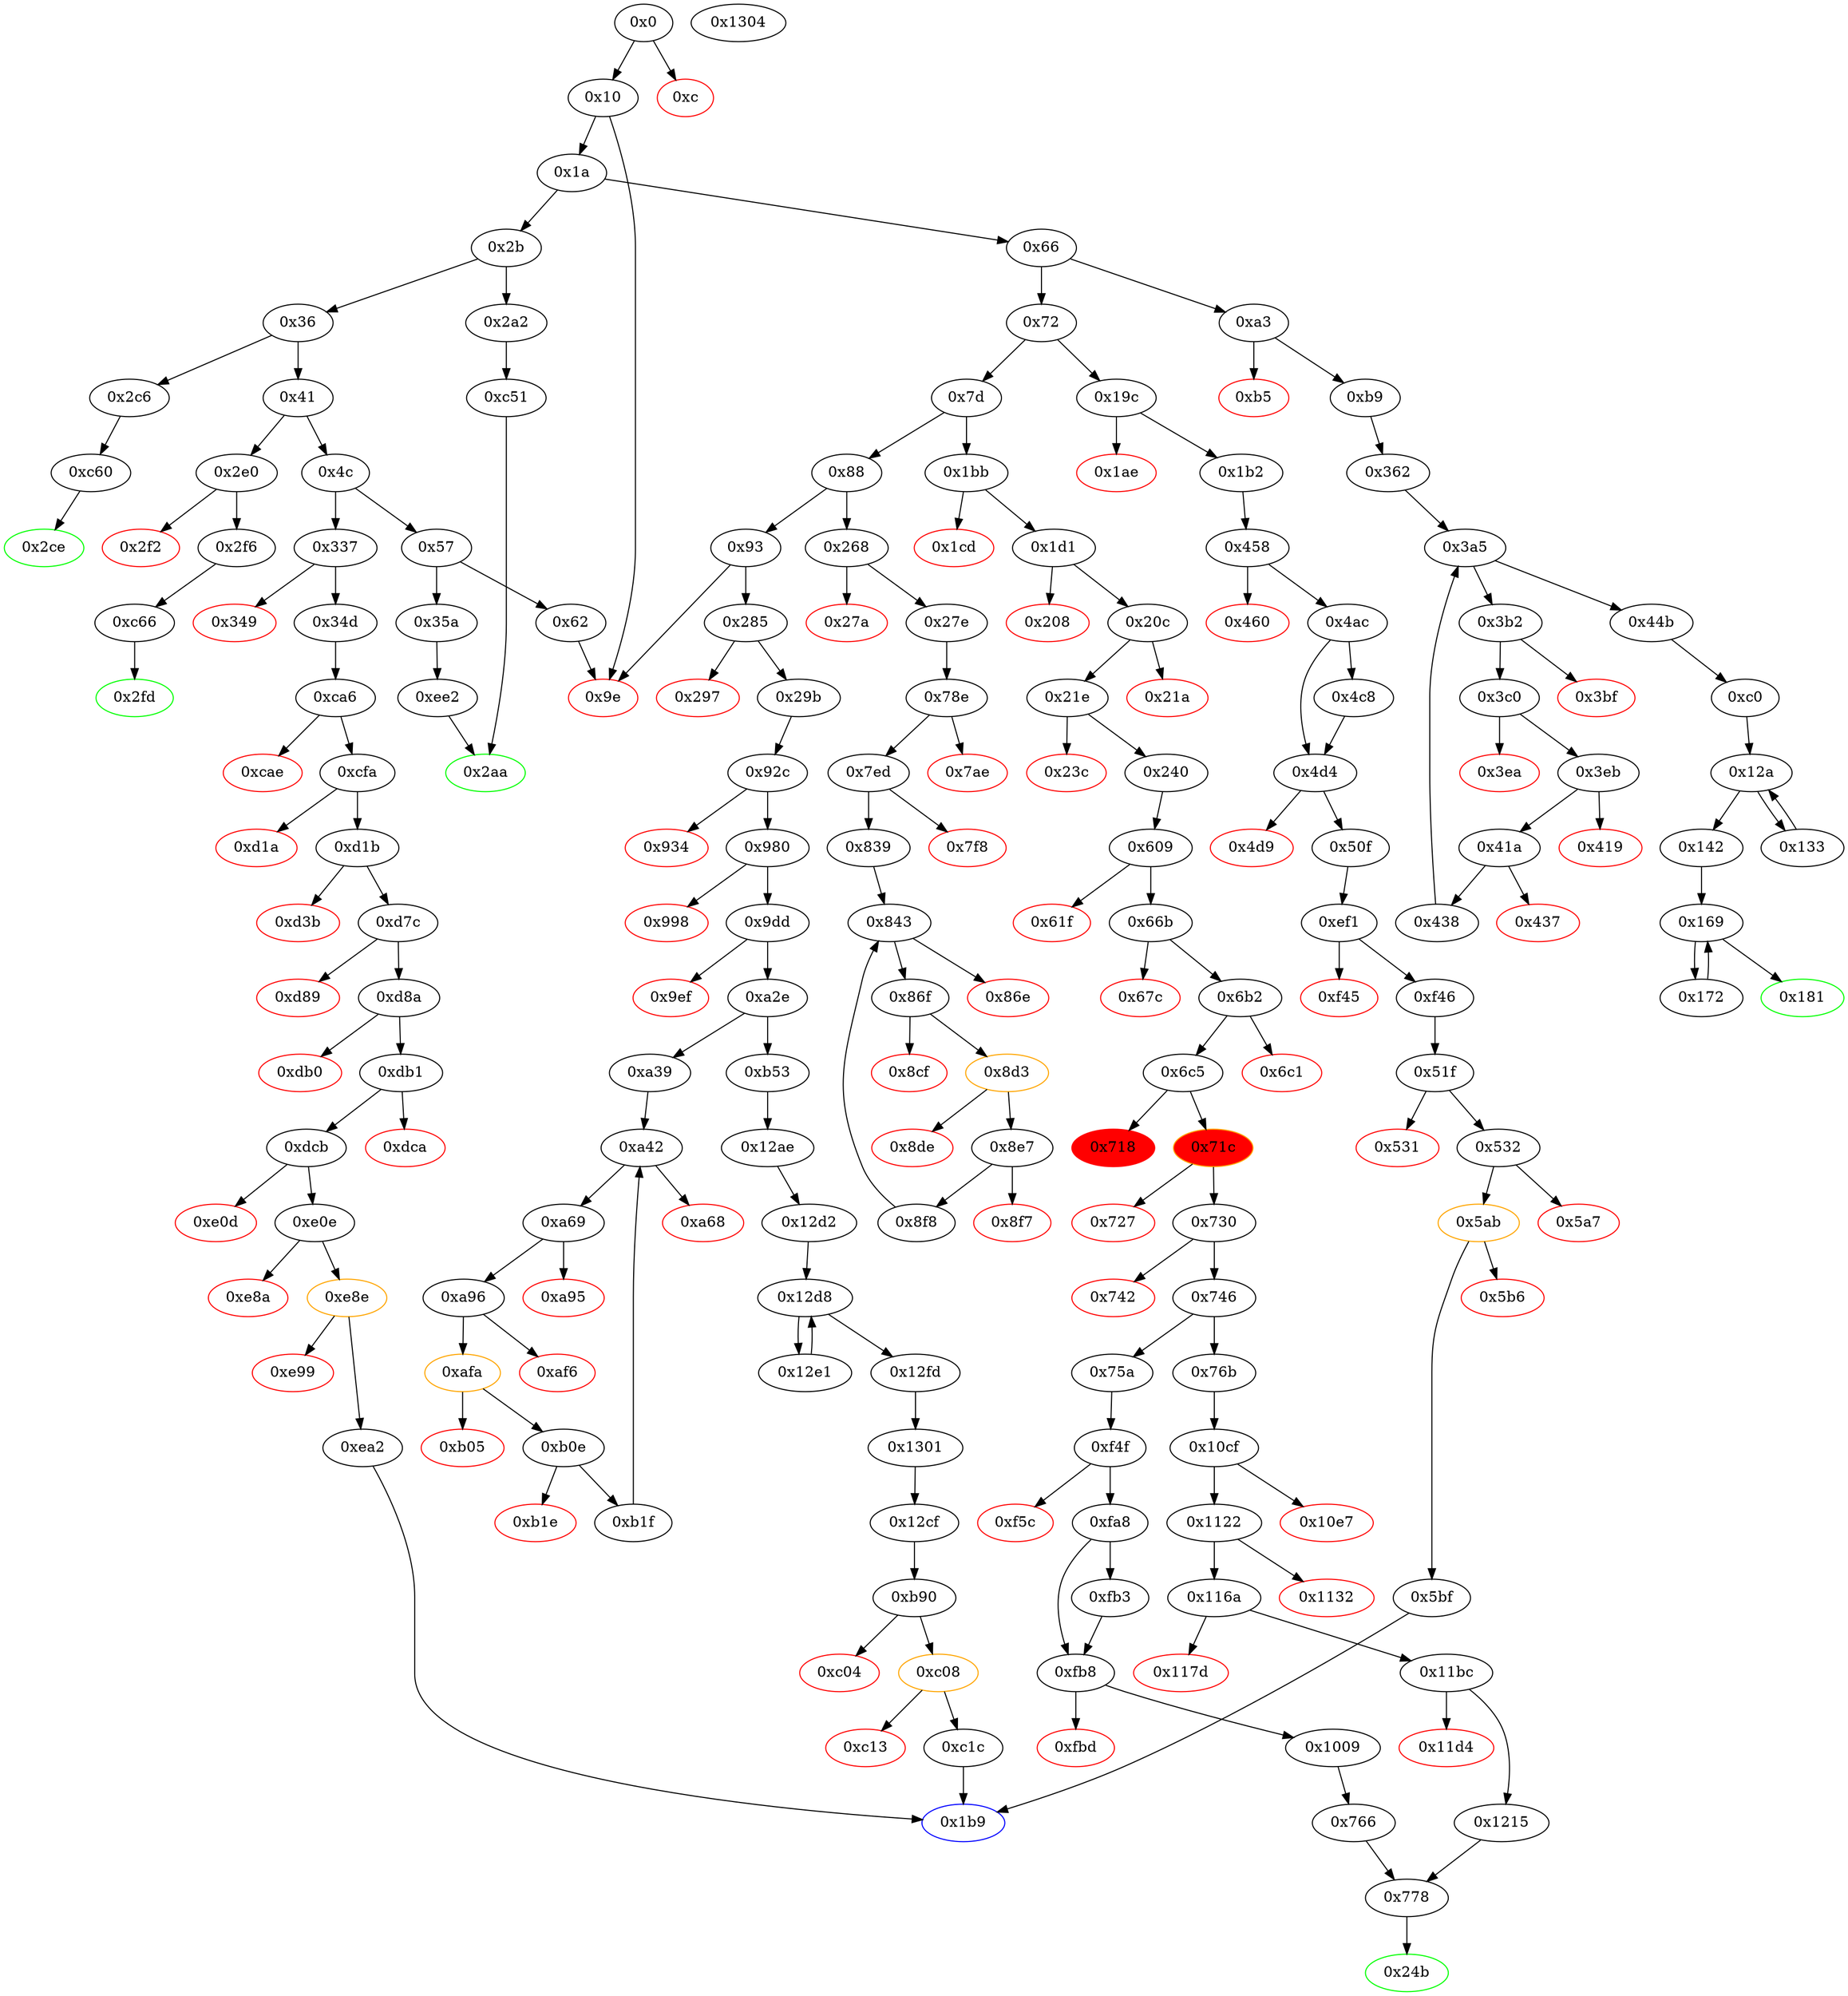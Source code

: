 strict digraph "" {
"0xb5" [color=red, fillcolor=white, id="0xb5", style=filled, tooltip="Block 0xb5\n[0xb5:0xb8]\n---\nPredecessors: [0xa3]\nSuccessors: []\n---\n0xb5 PUSH1 0x0\n0xb7 DUP1\n0xb8 REVERT\n---\n0xb5: V57 = 0x0\n0xb8: REVERT 0x0 0x0\n---\nEntry stack: [V13, 0xc0, 0x4, V52]\nStack pops: 0\nStack additions: []\nExit stack: [V13, 0xc0, 0x4, V52]\n\nDef sites:\nV13: {0x1a.0x1f}\n0xc0: {0xa3.0xa4}\n0x4: {0xa3.0xa7}\nV52: {0xa3.0xab}\n"];
"0x50f" [fillcolor=white, id="0x50f", style=filled, tooltip="Block 0x50f\n[0x50f:0x51e]\n---\nPredecessors: [0x4d4]\nSuccessors: [0xef1]\n---\n0x50f JUMPDEST\n0x510 PUSH1 0x0\n0x512 PUSH2 0x51f\n0x515 DUP3\n0x516 PUSH1 0x3\n0x518 ADD\n0x519 SLOAD\n0x51a DUP5\n0x51b PUSH2 0xef1\n0x51e JUMP\n---\n0x50f: JUMPDEST \n0x510: V468 = 0x0\n0x512: V469 = 0x51f\n0x516: V470 = 0x3\n0x518: V471 = ADD 0x3 V433\n0x519: V472 = S[V471]\n0x51b: V473 = 0xef1\n0x51e: JUMP 0xef1\n---\nEntry stack: [V13, 0x1b9, V148, V433]\nStack pops: 2\nStack additions: [S1, S0, 0x0, 0x51f, V472, S1]\nExit stack: [V13, 0x1b9, V148, V433, 0x0, 0x51f, V472, V148]\n\nDef sites:\nV13: {0x1a.0x1f}\n0x1b9: {0x19c.0x19d}\nV148: {0x1b2.0x1b4}\nV433: {0x4ac.0x4ba}\n"];
"0x62" [fillcolor=white, id="0x62", style=filled, tooltip="Block 0x62\n[0x62:0x65]\n---\nPredecessors: [0x57]\nSuccessors: [0x9e]\n---\n0x62 PUSH2 0x9e\n0x65 JUMP\n---\n0x62: V32 = 0x9e\n0x65: JUMP 0x9e\n---\nEntry stack: [V13]\nStack pops: 0\nStack additions: []\nExit stack: [V13]\n\nDef sites:\nV13: {0x1a.0x1f}\n"];
"0x1009" [fillcolor=white, id="0x1009", style=filled, tooltip="Block 0x1009\n[0x1009:0x10ce]\n---\nPredecessors: [0xfb8]\nSuccessors: [0x766]\n---\n0x1009 JUMPDEST\n0x100a PUSH1 0x3\n0x100c DUP1\n0x100d SLOAD\n0x100e PUSH1 0x1\n0x1010 SWAP1\n0x1011 DUP2\n0x1012 ADD\n0x1013 DUP1\n0x1014 DUP4\n0x1015 SSTORE\n0x1016 PUSH1 0x0\n0x1018 SWAP1\n0x1019 DUP2\n0x101a MSTORE\n0x101b PUSH1 0x20\n0x101d DUP2\n0x101e DUP2\n0x101f MSTORE\n0x1020 PUSH1 0x40\n0x1022 SWAP2\n0x1023 DUP3\n0x1024 SWAP1\n0x1025 SHA3\n0x1026 DUP1\n0x1027 SLOAD\n0x1028 PUSH1 0x1\n0x102a PUSH1 0x1\n0x102c PUSH1 0xa0\n0x102e SHL\n0x102f SUB\n0x1030 DUP12\n0x1031 AND\n0x1032 PUSH1 0x1\n0x1034 PUSH1 0x1\n0x1036 PUSH1 0xa0\n0x1038 SHL\n0x1039 SUB\n0x103a NOT\n0x103b SWAP1\n0x103c SWAP2\n0x103d AND\n0x103e DUP2\n0x103f OR\n0x1040 DUP3\n0x1041 SSTORE\n0x1042 PUSH1 0x2\n0x1044 DUP3\n0x1045 ADD\n0x1046 DUP1\n0x1047 SLOAD\n0x1048 PUSH1 0xff\n0x104a SWAP7\n0x104b DUP12\n0x104c ADD\n0x104d DUP8\n0x104e AND\n0x104f PUSH3 0x10000\n0x1053 MUL\n0x1054 PUSH3 0xff0000\n0x1058 NOT\n0x1059 PUSH2 0xffff\n0x105c DUP15\n0x105d AND\n0x105e PUSH2 0xffff\n0x1061 NOT\n0x1062 SWAP1\n0x1063 SWAP4\n0x1064 AND\n0x1065 DUP4\n0x1066 OR\n0x1067 AND\n0x1068 OR\n0x1069 SWAP1\n0x106a SWAP2\n0x106b SSTORE\n0x106c DUP3\n0x106d DUP8\n0x106e ADD\n0x106f DUP10\n0x1070 SWAP1\n0x1071 SSTORE\n0x1072 PUSH1 0x4\n0x1074 DUP4\n0x1075 ADD\n0x1076 DUP9\n0x1077 SWAP1\n0x1078 SSTORE\n0x1079 SWAP6\n0x107a SLOAD\n0x107b DUP5\n0x107c MLOAD\n0x107d SWAP7\n0x107e DUP8\n0x107f MSTORE\n0x1080 SWAP5\n0x1081 DUP10\n0x1082 AND\n0x1083 SWAP3\n0x1084 DUP7\n0x1085 ADD\n0x1086 SWAP3\n0x1087 SWAP1\n0x1088 SWAP3\n0x1089 MSTORE\n0x108a DUP5\n0x108b DUP4\n0x108c ADD\n0x108d DUP8\n0x108e SWAP1\n0x108f MSTORE\n0x1090 PUSH1 0x60\n0x1092 DUP6\n0x1093 ADD\n0x1094 DUP7\n0x1095 SWAP1\n0x1096 MSTORE\n0x1097 SWAP2\n0x1098 MLOAD\n0x1099 SWAP2\n0x109a SWAP4\n0x109b SWAP1\n0x109c SWAP3\n0x109d SWAP2\n0x109e PUSH32 0x7be1a8ae414124cee7650048ccc2de0902c395d729b2b659f8ce93617d80c782\n0x10bf SWAP2\n0x10c0 DUP2\n0x10c1 SWAP1\n0x10c2 SUB\n0x10c3 PUSH1 0x80\n0x10c5 ADD\n0x10c6 SWAP1\n0x10c7 LOG3\n0x10c8 POP\n0x10c9 POP\n0x10ca POP\n0x10cb POP\n0x10cc POP\n0x10cd POP\n0x10ce JUMP\n---\n0x1009: JUMPDEST \n0x100a: V1424 = 0x3\n0x100d: V1425 = S[0x3]\n0x100e: V1426 = 0x1\n0x1012: V1427 = ADD 0x1 V1425\n0x1015: S[0x3] = V1427\n0x1016: V1428 = 0x0\n0x101a: M[0x0] = V1427\n0x101b: V1429 = 0x20\n0x101f: M[0x20] = 0x0\n0x1020: V1430 = 0x40\n0x1025: V1431 = SHA3 0x0 0x40\n0x1027: V1432 = S[V1431]\n0x1028: V1433 = 0x1\n0x102a: V1434 = 0x1\n0x102c: V1435 = 0xa0\n0x102e: V1436 = SHL 0xa0 0x1\n0x102f: V1437 = SUB 0x10000000000000000000000000000000000000000 0x1\n0x1031: V1438 = AND V169 0xffffffffffffffffffffffffffffffffffffffff\n0x1032: V1439 = 0x1\n0x1034: V1440 = 0x1\n0x1036: V1441 = 0xa0\n0x1038: V1442 = SHL 0xa0 0x1\n0x1039: V1443 = SUB 0x10000000000000000000000000000000000000000 0x1\n0x103a: V1444 = NOT 0xffffffffffffffffffffffffffffffffffffffff\n0x103d: V1445 = AND V1432 0xffffffffffffffffffffffff0000000000000000000000000000000000000000\n0x103f: V1446 = OR V1438 V1445\n0x1041: S[V1431] = V1446\n0x1042: V1447 = 0x2\n0x1045: V1448 = ADD V1431 0x2\n0x1047: V1449 = S[V1448]\n0x1048: V1450 = 0xff\n0x104c: V1451 = ADD V660 0x1\n0x104e: V1452 = AND 0xff V1451\n0x104f: V1453 = 0x10000\n0x1053: V1454 = MUL 0x10000 V1452\n0x1054: V1455 = 0xff0000\n0x1058: V1456 = NOT 0xff0000\n0x1059: V1457 = 0xffff\n0x105d: V1458 = AND V657 0xffff\n0x105e: V1459 = 0xffff\n0x1061: V1460 = NOT 0xffff\n0x1064: V1461 = AND V1449 0xffffffffffffffffffffffffffffffffffffffffffffffffffffffffffff0000\n0x1066: V1462 = OR V1458 V1461\n0x1067: V1463 = AND V1462 0xffffffffffffffffffffffffffffffffffffffffffffffffffffffffff00ffff\n0x1068: V1464 = OR V1463 V1454\n0x106b: S[V1448] = V1464\n0x106e: V1465 = ADD 0x3 V1431\n0x1071: S[V1465] = V622\n0x1072: V1466 = 0x4\n0x1075: V1467 = ADD V1431 0x4\n0x1078: S[V1467] = V172\n0x107a: V1468 = S[0x3]\n0x107c: V1469 = M[0x40]\n0x107f: M[V1469] = V1458\n0x1082: V1470 = AND V660 0xff\n0x1085: V1471 = ADD V1469 0x20\n0x1089: M[V1471] = V1470\n0x108c: V1472 = ADD 0x40 V1469\n0x108f: M[V1472] = V622\n0x1090: V1473 = 0x60\n0x1093: V1474 = ADD V1469 0x60\n0x1096: M[V1474] = V172\n0x1098: V1475 = M[0x40]\n0x109e: V1476 = 0x7be1a8ae414124cee7650048ccc2de0902c395d729b2b659f8ce93617d80c782\n0x10c2: V1477 = SUB V1469 V1475\n0x10c3: V1478 = 0x80\n0x10c5: V1479 = ADD 0x80 V1477\n0x10c7: LOG V1475 V1479 0x7be1a8ae414124cee7650048ccc2de0902c395d729b2b659f8ce93617d80c782 V1468 V1438\n0x10ce: JUMP 0x766\n---\nEntry stack: [V13, 0x24b, V165, V169, V172, V193, V191, 0x0, V619, V622, V657, V660, 0x766, V169, V657, V660, V622, V172]\nStack pops: 6\nStack additions: []\nExit stack: [V13, 0x24b, V165, V169, V172, V193, V191, 0x0, V619, V622, V657, V660]\n\nDef sites:\nV13: {0x1a.0x1f}\n0x24b: {0x1bb.0x1bc}\nV165: {0x1d1.0x1dd}\nV169: {0x1d1.0x1e6}\nV172: {0x1d1.0x1ec}\nV193: {0x21e.0x224}\nV191: {0x21e.0x220}\n0x0: {0x609.0x60d}\nV619: {0x6c5.0x6e2}\nV622: {0x6c5.0x6ea}\nV657: {0x746.0x749}\nV660: {0x746.0x74f}\n0x766: {0x75a.0x75a}\nV169: {0x1d1.0x1e6}\nV657: {0x746.0x749}\nV660: {0x746.0x74f}\nV622: {0x6c5.0x6ea}\nV172: {0x1d1.0x1ec}\n"];
"0xf4f" [fillcolor=white, id="0xf4f", style=filled, tooltip="Block 0xf4f\n[0xf4f:0xf5b]\n---\nPredecessors: [0x75a]\nSuccessors: [0xf5c, 0xfa8]\n---\n0xf4f JUMPDEST\n0xf50 PUSH1 0x4\n0xf52 DUP5\n0xf53 PUSH2 0xffff\n0xf56 AND\n0xf57 LT\n0xf58 PUSH2 0xfa8\n0xf5b JUMPI\n---\n0xf4f: JUMPDEST \n0xf50: V1377 = 0x4\n0xf53: V1378 = 0xffff\n0xf56: V1379 = AND 0xffff V657\n0xf57: V1380 = LT V1379 0x4\n0xf58: V1381 = 0xfa8\n0xf5b: JUMPI 0xfa8 V1380\n---\nEntry stack: [V13, 0x24b, V165, V169, V172, V193, V191, 0x0, V619, V622, V657, V660, 0x766, V169, V657, V660, V622, V172]\nStack pops: 4\nStack additions: [S3, S2, S1, S0]\nExit stack: [V13, 0x24b, V165, V169, V172, V193, V191, 0x0, V619, V622, V657, V660, 0x766, V169, V657, V660, V622, V172]\n\nDef sites:\nV13: {0x1a.0x1f}\n0x24b: {0x1bb.0x1bc}\nV165: {0x1d1.0x1dd}\nV169: {0x1d1.0x1e6}\nV172: {0x1d1.0x1ec}\nV193: {0x21e.0x224}\nV191: {0x21e.0x220}\n0x0: {0x609.0x60d}\nV619: {0x6c5.0x6e2}\nV622: {0x6c5.0x6ea}\nV657: {0x746.0x749}\nV660: {0x746.0x74f}\n0x766: {0x75a.0x75a}\nV169: {0x1d1.0x1e6}\nV657: {0x746.0x749}\nV660: {0x746.0x74f}\nV622: {0x6c5.0x6ea}\nV172: {0x1d1.0x1ec}\n"];
"0x4d9" [color=red, fillcolor=white, id="0x4d9", style=filled, tooltip="Block 0x4d9\n[0x4d9:0x50e]\n---\nPredecessors: [0x4d4]\nSuccessors: []\n---\n0x4d9 PUSH1 0x40\n0x4db MLOAD\n0x4dc PUSH3 0x461bcd\n0x4e0 PUSH1 0xe5\n0x4e2 SHL\n0x4e3 DUP2\n0x4e4 MSTORE\n0x4e5 PUSH1 0x4\n0x4e7 ADD\n0x4e8 DUP1\n0x4e9 DUP1\n0x4ea PUSH1 0x20\n0x4ec ADD\n0x4ed DUP3\n0x4ee DUP2\n0x4ef SUB\n0x4f0 DUP3\n0x4f1 MSTORE\n0x4f2 PUSH1 0x22\n0x4f4 DUP2\n0x4f5 MSTORE\n0x4f6 PUSH1 0x20\n0x4f8 ADD\n0x4f9 DUP1\n0x4fa PUSH2 0x1305\n0x4fd PUSH1 0x22\n0x4ff SWAP2\n0x500 CODECOPY\n0x501 PUSH1 0x40\n0x503 ADD\n0x504 SWAP2\n0x505 POP\n0x506 POP\n0x507 PUSH1 0x40\n0x509 MLOAD\n0x50a DUP1\n0x50b SWAP2\n0x50c SUB\n0x50d SWAP1\n0x50e REVERT\n---\n0x4d9: V448 = 0x40\n0x4db: V449 = M[0x40]\n0x4dc: V450 = 0x461bcd\n0x4e0: V451 = 0xe5\n0x4e2: V452 = SHL 0xe5 0x461bcd\n0x4e4: M[V449] = 0x8c379a000000000000000000000000000000000000000000000000000000000\n0x4e5: V453 = 0x4\n0x4e7: V454 = ADD 0x4 V449\n0x4ea: V455 = 0x20\n0x4ec: V456 = ADD 0x20 V454\n0x4ef: V457 = SUB V456 V454\n0x4f1: M[V454] = V457\n0x4f2: V458 = 0x22\n0x4f5: M[V456] = 0x22\n0x4f6: V459 = 0x20\n0x4f8: V460 = ADD 0x20 V456\n0x4fa: V461 = 0x1305\n0x4fd: V462 = 0x22\n0x500: CODECOPY V460 0x1305 0x22\n0x501: V463 = 0x40\n0x503: V464 = ADD 0x40 V460\n0x507: V465 = 0x40\n0x509: V466 = M[0x40]\n0x50c: V467 = SUB V464 V466\n0x50e: REVERT V466 V467\n---\nEntry stack: [V13, 0x1b9, V148, V433]\nStack pops: 0\nStack additions: []\nExit stack: [V13, 0x1b9, V148, V433]\n\nDef sites:\nV13: {0x1a.0x1f}\n0x1b9: {0x19c.0x19d}\nV148: {0x1b2.0x1b4}\nV433: {0x4ac.0x4ba}\n"];
"0x4c" [fillcolor=white, id="0x4c", style=filled, tooltip="Block 0x4c\n[0x4c:0x56]\n---\nPredecessors: [0x41]\nSuccessors: [0x57, 0x337]\n---\n0x4c DUP1\n0x4d PUSH4 0xeaede434\n0x52 EQ\n0x53 PUSH2 0x337\n0x56 JUMPI\n---\n0x4d: V26 = 0xeaede434\n0x52: V27 = EQ 0xeaede434 V13\n0x53: V28 = 0x337\n0x56: JUMPI 0x337 V27\n---\nEntry stack: [V13]\nStack pops: 1\nStack additions: [S0]\nExit stack: [V13]\n\nDef sites:\nV13: {0x1a.0x1f}\n"];
"0x7f8" [color=red, fillcolor=white, id="0x7f8", style=filled, tooltip="Block 0x7f8\n[0x7f8:0x838]\n---\nPredecessors: [0x7ed]\nSuccessors: []\n---\n0x7f8 PUSH1 0x40\n0x7fa DUP1\n0x7fb MLOAD\n0x7fc PUSH3 0x461bcd\n0x800 PUSH1 0xe5\n0x802 SHL\n0x803 DUP2\n0x804 MSTORE\n0x805 PUSH1 0x20\n0x807 PUSH1 0x4\n0x809 DUP3\n0x80a ADD\n0x80b MSTORE\n0x80c PUSH1 0x12\n0x80e PUSH1 0x24\n0x810 DUP3\n0x811 ADD\n0x812 MSTORE\n0x813 PUSH18 0x1c1bdbdb081b9bdd081858dd1a5d985d1959\n0x826 PUSH1 0x72\n0x828 SHL\n0x829 PUSH1 0x44\n0x82b DUP3\n0x82c ADD\n0x82d MSTORE\n0x82e SWAP1\n0x82f MLOAD\n0x830 SWAP1\n0x831 DUP2\n0x832 SWAP1\n0x833 SUB\n0x834 PUSH1 0x64\n0x836 ADD\n0x837 SWAP1\n0x838 REVERT\n---\n0x7f8: V709 = 0x40\n0x7fb: V710 = M[0x40]\n0x7fc: V711 = 0x461bcd\n0x800: V712 = 0xe5\n0x802: V713 = SHL 0xe5 0x461bcd\n0x804: M[V710] = 0x8c379a000000000000000000000000000000000000000000000000000000000\n0x805: V714 = 0x20\n0x807: V715 = 0x4\n0x80a: V716 = ADD V710 0x4\n0x80b: M[V716] = 0x20\n0x80c: V717 = 0x12\n0x80e: V718 = 0x24\n0x811: V719 = ADD V710 0x24\n0x812: M[V719] = 0x12\n0x813: V720 = 0x1c1bdbdb081b9bdd081858dd1a5d985d1959\n0x826: V721 = 0x72\n0x828: V722 = SHL 0x72 0x1c1bdbdb081b9bdd081858dd1a5d985d1959\n0x829: V723 = 0x44\n0x82c: V724 = ADD V710 0x44\n0x82d: M[V724] = 0x706f6f6c206e6f74206163746976617465640000000000000000000000000000\n0x82f: V725 = M[0x40]\n0x833: V726 = SUB V710 V725\n0x834: V727 = 0x64\n0x836: V728 = ADD 0x64 V726\n0x838: REVERT V725 V728\n---\nEntry stack: [V13, 0x1b9, V227, V673]\nStack pops: 0\nStack additions: []\nExit stack: [V13, 0x1b9, V227, V673]\n\nDef sites:\nV13: {0x1a.0x1f}\n0x1b9: {0x268.0x269}\nV227: {0x27e.0x280}\nV673: {0x78e.0x79c}\n"];
"0x4ac" [fillcolor=white, id="0x4ac", style=filled, tooltip="Block 0x4ac\n[0x4ac:0x4c7]\n---\nPredecessors: [0x458]\nSuccessors: [0x4c8, 0x4d4]\n---\n0x4ac JUMPDEST\n0x4ad PUSH1 0x0\n0x4af DUP2\n0x4b0 DUP2\n0x4b1 MSTORE\n0x4b2 PUSH1 0x20\n0x4b4 DUP2\n0x4b5 SWAP1\n0x4b6 MSTORE\n0x4b7 PUSH1 0x40\n0x4b9 SWAP1\n0x4ba SHA3\n0x4bb PUSH1 0x3\n0x4bd DUP2\n0x4be ADD\n0x4bf SLOAD\n0x4c0 ISZERO\n0x4c1 DUP1\n0x4c2 ISZERO\n0x4c3 SWAP1\n0x4c4 PUSH2 0x4d4\n0x4c7 JUMPI\n---\n0x4ac: JUMPDEST \n0x4ad: V430 = 0x0\n0x4b1: M[0x0] = V148\n0x4b2: V431 = 0x20\n0x4b6: M[0x20] = 0x0\n0x4b7: V432 = 0x40\n0x4ba: V433 = SHA3 0x0 0x40\n0x4bb: V434 = 0x3\n0x4be: V435 = ADD V433 0x3\n0x4bf: V436 = S[V435]\n0x4c0: V437 = ISZERO V436\n0x4c2: V438 = ISZERO V437\n0x4c4: V439 = 0x4d4\n0x4c7: JUMPI 0x4d4 V437\n---\nEntry stack: [V13, 0x1b9, V148]\nStack pops: 1\nStack additions: [S0, V433, V438]\nExit stack: [V13, 0x1b9, V148, V433, V438]\n\nDef sites:\nV13: {0x1a.0x1f}\n0x1b9: {0x19c.0x19d}\nV148: {0x1b2.0x1b4}\n"];
"0x839" [fillcolor=white, id="0x839", style=filled, tooltip="Block 0x839\n[0x839:0x842]\n---\nPredecessors: [0x7ed]\nSuccessors: [0x843]\n---\n0x839 JUMPDEST\n0x83a PUSH1 0x1\n0x83c DUP2\n0x83d ADD\n0x83e SLOAD\n0x83f PUSH1 0x0\n0x841 NOT\n0x842 ADD\n---\n0x839: JUMPDEST \n0x83a: V729 = 0x1\n0x83d: V730 = ADD V673 0x1\n0x83e: V731 = S[V730]\n0x83f: V732 = 0x0\n0x841: V733 = NOT 0x0\n0x842: V734 = ADD 0xffffffffffffffffffffffffffffffffffffffffffffffffffffffffffffffff V731\n---\nEntry stack: [V13, 0x1b9, V227, V673]\nStack pops: 1\nStack additions: [S0, V734]\nExit stack: [V13, 0x1b9, V227, V673, V734]\n\nDef sites:\nV13: {0x1a.0x1f}\n0x1b9: {0x268.0x269}\nV227: {0x27e.0x280}\nV673: {0x78e.0x79c}\n"];
"0x3b2" [fillcolor=white, id="0x3b2", style=filled, tooltip="Block 0x3b2\n[0x3b2:0x3be]\n---\nPredecessors: [0x3a5]\nSuccessors: [0x3bf, 0x3c0]\n---\n0x3b2 DUP2\n0x3b3 PUSH1 0x1\n0x3b5 ADD\n0x3b6 DUP2\n0x3b7 DUP2\n0x3b8 SLOAD\n0x3b9 DUP2\n0x3ba LT\n0x3bb PUSH2 0x3c0\n0x3be JUMPI\n---\n0x3b3: V345 = 0x1\n0x3b5: V346 = ADD 0x1 V315\n0x3b8: V347 = S[V346]\n0x3ba: V348 = LT S0 V347\n0x3bb: V349 = 0x3c0\n0x3be: JUMPI 0x3c0 V348\n---\nEntry stack: [V13, 0xc0, V58, V325, V331, V333, V337, V322, 0x60, 0x60, V315, S0]\nStack pops: 2\nStack additions: [S1, S0, V346, S0]\nExit stack: [V13, 0xc0, V58, V325, V331, V333, V337, V322, 0x60, 0x60, V315, S0, V346, S0]\n\nDef sites:\nV13: {0x1a.0x1f}\n0xc0: {0xa3.0xa4}\nV58: {0xb9.0xbb}\nV325: {0x362.0x381}\nV331: {0x362.0x38d}\nV333: {0x362.0x393}\nV337: {0x362.0x39e}\nV322: {0x362.0x37c}\n0x60: {0x362.0x3a0}\n0x60: {0x362.0x3a0}\nV315: {0x362.0x370}\nS0: {0x438.0x446, 0x362.0x363}\n"];
"0xc13" [color=red, fillcolor=white, id="0xc13", style=filled, tooltip="Block 0xc13\n[0xc13:0xc1b]\n---\nPredecessors: [0xc08]\nSuccessors: []\n---\n0xc13 RETURNDATASIZE\n0xc14 PUSH1 0x0\n0xc16 DUP1\n0xc17 RETURNDATACOPY\n0xc18 RETURNDATASIZE\n0xc19 PUSH1 0x0\n0xc1b REVERT\n---\n0xc13: V1102 = RETURNDATASIZE\n0xc14: V1103 = 0x0\n0xc17: RETURNDATACOPY 0x0 0x0 V1102\n0xc18: V1104 = RETURNDATASIZE\n0xc19: V1105 = 0x0\n0xc1b: REVERT 0x0 V1104\n---\nEntry stack: [V13, 0x1b9, V238, V854, V1051, V1033, V1086, 0x23b872dd, V1089, V1099]\nStack pops: 0\nStack additions: []\nExit stack: [V13, 0x1b9, V238, V854, V1051, V1033, V1086, 0x23b872dd, V1089, V1099]\n\nDef sites:\nV13: {0x1a.0x1f}\n0x1b9: {0x285.0x286}\nV238: {0x29b.0x29d}\nV854: {0x980.0x98e}\nV1051: {0xb53.0xb81}\nV1033: {0xb53.0xb5a}\nV1086: {0xb90.0xbe4}\n0x23b872dd: {0xb90.0xbe6}\nV1089: {0xb90.0xbf0}\nV1099: {0xc08.0xc0c}\n"];
"0x2b" [fillcolor=white, id="0x2b", style=filled, tooltip="Block 0x2b\n[0x2b:0x35]\n---\nPredecessors: [0x1a]\nSuccessors: [0x36, 0x2a2]\n---\n0x2b DUP1\n0x2c PUSH4 0x9d76ea58\n0x31 EQ\n0x32 PUSH2 0x2a2\n0x35 JUMPI\n---\n0x2c: V17 = 0x9d76ea58\n0x31: V18 = EQ 0x9d76ea58 V13\n0x32: V19 = 0x2a2\n0x35: JUMPI 0x2a2 V18\n---\nEntry stack: [V13]\nStack pops: 1\nStack additions: [S0]\nExit stack: [V13]\n\nDef sites:\nV13: {0x1a.0x1f}\n"];
"0xfb8" [fillcolor=white, id="0xfb8", style=filled, tooltip="Block 0xfb8\n[0xfb8:0xfbc]\n---\nPredecessors: [0xfa8, 0xfb3]\nSuccessors: [0xfbd, 0x1009]\n---\n0xfb8 JUMPDEST\n0xfb9 PUSH2 0x1009\n0xfbc JUMPI\n---\n0xfb8: JUMPDEST \n0xfb9: V1405 = 0x1009\n0xfbc: JUMPI 0x1009 S0\n---\nEntry stack: [V13, 0x24b, V165, V169, V172, V193, V191, 0x0, V619, V622, V657, V660, 0x766, V169, V657, V660, V622, V172, S0]\nStack pops: 1\nStack additions: []\nExit stack: [V13, 0x24b, V165, V169, V172, V193, V191, 0x0, V619, V622, V657, V660, 0x766, V169, V657, V660, V622, V172]\n\nDef sites:\nV13: {0x1a.0x1f}\n0x24b: {0x1bb.0x1bc}\nV165: {0x1d1.0x1dd}\nV169: {0x1d1.0x1e6}\nV172: {0x1d1.0x1ec}\nV193: {0x21e.0x224}\nV191: {0x21e.0x220}\n0x0: {0x609.0x60d}\nV619: {0x6c5.0x6e2}\nV622: {0x6c5.0x6ea}\nV657: {0x746.0x749}\nV660: {0x746.0x74f}\n0x766: {0x75a.0x75a}\nV169: {0x1d1.0x1e6}\nV657: {0x746.0x749}\nV660: {0x746.0x74f}\nV622: {0x6c5.0x6ea}\nV172: {0x1d1.0x1ec}\nS0: {0xfa8.0xfac, 0xfb3.0xfb7}\n"];
"0x1ae" [color=red, fillcolor=white, id="0x1ae", style=filled, tooltip="Block 0x1ae\n[0x1ae:0x1b1]\n---\nPredecessors: [0x19c]\nSuccessors: []\n---\n0x1ae PUSH1 0x0\n0x1b0 DUP1\n0x1b1 REVERT\n---\n0x1ae: V147 = 0x0\n0x1b1: REVERT 0x0 0x0\n---\nEntry stack: [V13, 0x1b9, 0x4, V142]\nStack pops: 0\nStack additions: []\nExit stack: [V13, 0x1b9, 0x4, V142]\n\nDef sites:\nV13: {0x1a.0x1f}\n0x1b9: {0x19c.0x19d}\n0x4: {0x19c.0x1a0}\nV142: {0x19c.0x1a4}\n"];
"0x24b" [color=green, fillcolor=white, id="0x24b", style=filled, tooltip="Block 0x24b\n[0x24b:0x267]\n---\nPredecessors: [0x778]\nSuccessors: []\n---\n0x24b JUMPDEST\n0x24c PUSH1 0x40\n0x24e DUP1\n0x24f MLOAD\n0x250 PUSH1 0x1\n0x252 PUSH1 0x1\n0x254 PUSH1 0xe0\n0x256 SHL\n0x257 SUB\n0x258 NOT\n0x259 SWAP1\n0x25a SWAP3\n0x25b AND\n0x25c DUP3\n0x25d MSTORE\n0x25e MLOAD\n0x25f SWAP1\n0x260 DUP2\n0x261 SWAP1\n0x262 SUB\n0x263 PUSH1 0x20\n0x265 ADD\n0x266 SWAP1\n0x267 RETURN\n---\n0x24b: JUMPDEST \n0x24c: V205 = 0x40\n0x24f: V206 = M[0x40]\n0x250: V207 = 0x1\n0x252: V208 = 0x1\n0x254: V209 = 0xe0\n0x256: V210 = SHL 0xe0 0x1\n0x257: V211 = SUB 0x100000000000000000000000000000000000000000000000000000000 0x1\n0x258: V212 = NOT 0xffffffffffffffffffffffffffffffffffffffffffffffffffffffff\n0x25b: V213 = AND 0x150b7a0200000000000000000000000000000000000000000000000000000000 0xffffffff00000000000000000000000000000000000000000000000000000000\n0x25d: M[V206] = 0x150b7a0200000000000000000000000000000000000000000000000000000000\n0x25e: V214 = M[0x40]\n0x262: V215 = SUB V206 V214\n0x263: V216 = 0x20\n0x265: V217 = ADD 0x20 V215\n0x267: RETURN V214 V217\n---\nEntry stack: [V13, 0x150b7a0200000000000000000000000000000000000000000000000000000000]\nStack pops: 1\nStack additions: []\nExit stack: [V13]\n\nDef sites:\nV13: {0x1a.0x1f}\n0x150b7a0200000000000000000000000000000000000000000000000000000000: {0x778.0x781}\n"];
"0x23c" [color=red, fillcolor=white, id="0x23c", style=filled, tooltip="Block 0x23c\n[0x23c:0x23f]\n---\nPredecessors: [0x21e]\nSuccessors: []\n---\n0x23c PUSH1 0x0\n0x23e DUP1\n0x23f REVERT\n---\n0x23c: V203 = 0x0\n0x23f: REVERT 0x0 0x0\n---\nEntry stack: [V13, 0x24b, V165, V169, V172, V173, 0x4, V193, V191, 0x84]\nStack pops: 0\nStack additions: []\nExit stack: [V13, 0x24b, V165, V169, V172, V173, 0x4, V193, V191, 0x84]\n\nDef sites:\nV13: {0x1a.0x1f}\n0x24b: {0x1bb.0x1bc}\nV165: {0x1d1.0x1dd}\nV169: {0x1d1.0x1e6}\nV172: {0x1d1.0x1ec}\nV173: {0x1d1.0x1f0}\n0x4: {0x1bb.0x1bf}\nV193: {0x21e.0x224}\nV191: {0x21e.0x220}\n0x84: {0x1d1.0x1f5}\n"];
"0xa2e" [fillcolor=white, id="0xa2e", style=filled, tooltip="Block 0xa2e\n[0xa2e:0xa38]\n---\nPredecessors: [0x9dd]\nSuccessors: [0xa39, 0xb53]\n---\n0xa2e JUMPDEST\n0xa2f PUSH1 0x1\n0xa31 DUP2\n0xa32 ADD\n0xa33 SLOAD\n0xa34 ISZERO\n0xa35 PUSH2 0xb53\n0xa38 JUMPI\n---\n0xa2e: JUMPDEST \n0xa2f: V909 = 0x1\n0xa32: V910 = ADD V854 0x1\n0xa33: V911 = S[V910]\n0xa34: V912 = ISZERO V911\n0xa35: V913 = 0xb53\n0xa38: JUMPI 0xb53 V912\n---\nEntry stack: [V13, 0x1b9, V238, V854]\nStack pops: 1\nStack additions: [S0]\nExit stack: [V13, 0x1b9, V238, V854]\n\nDef sites:\nV13: {0x1a.0x1f}\n0x1b9: {0x285.0x286}\nV238: {0x29b.0x29d}\nV854: {0x980.0x98e}\n"];
"0x57" [fillcolor=white, id="0x57", style=filled, tooltip="Block 0x57\n[0x57:0x61]\n---\nPredecessors: [0x4c]\nSuccessors: [0x62, 0x35a]\n---\n0x57 DUP1\n0x58 PUSH4 0xf343d683\n0x5d EQ\n0x5e PUSH2 0x35a\n0x61 JUMPI\n---\n0x58: V29 = 0xf343d683\n0x5d: V30 = EQ 0xf343d683 V13\n0x5e: V31 = 0x35a\n0x61: JUMPI 0x35a V30\n---\nEntry stack: [V13]\nStack pops: 1\nStack additions: [S0]\nExit stack: [V13]\n\nDef sites:\nV13: {0x1a.0x1f}\n"];
"0xb1e" [color=red, fillcolor=white, id="0xb1e", style=filled, tooltip="Block 0xb1e\n[0xb1e:0xb1e]\n---\nPredecessors: [0xb0e]\nSuccessors: []\n---\n0xb1e INVALID\n---\n0xb1e: INVALID \n---\nEntry stack: [V13, 0x1b9, V238, V854, S2, V1006, V1007]\nStack pops: 0\nStack additions: []\nExit stack: [V13, 0x1b9, V238, V854, S2, V1006, V1007]\n\nDef sites:\nV13: {0x1a.0x1f}\n0x1b9: {0x285.0x286}\nV238: {0x29b.0x29d}\nV854: {0x980.0x98e}\nS2: {0xa39.0xa41, 0xb1f.0xb4e}\nV1006: {0xb0e.0xb16}\nV1007: {0xb0e.0xb18}\n"];
"0x2aa" [color=green, fillcolor=white, id="0x2aa", style=filled, tooltip="Block 0x2aa\n[0x2aa:0x2c5]\n---\nPredecessors: [0xc51, 0xee2]\nSuccessors: []\n---\n0x2aa JUMPDEST\n0x2ab PUSH1 0x40\n0x2ad DUP1\n0x2ae MLOAD\n0x2af PUSH1 0x1\n0x2b1 PUSH1 0x1\n0x2b3 PUSH1 0xa0\n0x2b5 SHL\n0x2b6 SUB\n0x2b7 SWAP1\n0x2b8 SWAP3\n0x2b9 AND\n0x2ba DUP3\n0x2bb MSTORE\n0x2bc MLOAD\n0x2bd SWAP1\n0x2be DUP2\n0x2bf SWAP1\n0x2c0 SUB\n0x2c1 PUSH1 0x20\n0x2c3 ADD\n0x2c4 SWAP1\n0x2c5 RETURN\n---\n0x2aa: JUMPDEST \n0x2ab: V242 = 0x40\n0x2ae: V243 = M[0x40]\n0x2af: V244 = 0x1\n0x2b1: V245 = 0x1\n0x2b3: V246 = 0xa0\n0x2b5: V247 = SHL 0xa0 0x1\n0x2b6: V248 = SUB 0x10000000000000000000000000000000000000000 0x1\n0x2b9: V249 = AND S0 0xffffffffffffffffffffffffffffffffffffffff\n0x2bb: M[V243] = V249\n0x2bc: V250 = M[0x40]\n0x2c0: V251 = SUB V243 V250\n0x2c1: V252 = 0x20\n0x2c3: V253 = ADD 0x20 V251\n0x2c5: RETURN V250 V253\n---\nEntry stack: [V13, 0x2aa, S0]\nStack pops: 1\nStack additions: []\nExit stack: [V13, 0x2aa]\n\nDef sites:\nV13: {0x1a.0x1f}\n0x2aa: {0x2a2.0x2a3, 0x35a.0x35b}\nS0: {0xc51.0xc5d, 0xee2.0xeee}\n"];
"0x1cd" [color=red, fillcolor=white, id="0x1cd", style=filled, tooltip="Block 0x1cd\n[0x1cd:0x1d0]\n---\nPredecessors: [0x1bb]\nSuccessors: []\n---\n0x1cd PUSH1 0x0\n0x1cf DUP1\n0x1d0 REVERT\n---\n0x1cd: V158 = 0x0\n0x1d0: REVERT 0x0 0x0\n---\nEntry stack: [V13, 0x24b, 0x4, V153]\nStack pops: 0\nStack additions: []\nExit stack: [V13, 0x24b, 0x4, V153]\n\nDef sites:\nV13: {0x1a.0x1f}\n0x24b: {0x1bb.0x1bc}\n0x4: {0x1bb.0x1bf}\nV153: {0x1bb.0x1c3}\n"];
"0x3eb" [fillcolor=white, id="0x3eb", style=filled, tooltip="Block 0x3eb\n[0x3eb:0x418]\n---\nPredecessors: [0x3c0]\nSuccessors: [0x419, 0x41a]\n---\n0x3eb JUMPDEST\n0x3ec PUSH1 0x20\n0x3ee MUL\n0x3ef PUSH1 0x20\n0x3f1 ADD\n0x3f2 ADD\n0x3f3 SWAP1\n0x3f4 PUSH1 0x1\n0x3f6 PUSH1 0x1\n0x3f8 PUSH1 0xa0\n0x3fa SHL\n0x3fb SUB\n0x3fc AND\n0x3fd SWAP1\n0x3fe DUP2\n0x3ff PUSH1 0x1\n0x401 PUSH1 0x1\n0x403 PUSH1 0xa0\n0x405 SHL\n0x406 SUB\n0x407 AND\n0x408 DUP2\n0x409 MSTORE\n0x40a POP\n0x40b POP\n0x40c DUP2\n0x40d PUSH1 0x1\n0x40f ADD\n0x410 DUP2\n0x411 DUP2\n0x412 SLOAD\n0x413 DUP2\n0x414 LT\n0x415 PUSH2 0x41a\n0x418 JUMPI\n---\n0x3eb: JUMPDEST \n0x3ec: V366 = 0x20\n0x3ee: V367 = MUL 0x20 S0\n0x3ef: V368 = 0x20\n0x3f1: V369 = ADD 0x20 V367\n0x3f2: V370 = ADD V369 0x60\n0x3f4: V371 = 0x1\n0x3f6: V372 = 0x1\n0x3f8: V373 = 0xa0\n0x3fa: V374 = SHL 0xa0 0x1\n0x3fb: V375 = SUB 0x10000000000000000000000000000000000000000 0x1\n0x3fc: V376 = AND 0xffffffffffffffffffffffffffffffffffffffff V363\n0x3ff: V377 = 0x1\n0x401: V378 = 0x1\n0x403: V379 = 0xa0\n0x405: V380 = SHL 0xa0 0x1\n0x406: V381 = SUB 0x10000000000000000000000000000000000000000 0x1\n0x407: V382 = AND 0xffffffffffffffffffffffffffffffffffffffff V376\n0x409: M[V370] = V382\n0x40d: V383 = 0x1\n0x40f: V384 = ADD 0x1 V315\n0x412: V385 = S[V384]\n0x414: V386 = LT S3 V385\n0x415: V387 = 0x41a\n0x418: JUMPI 0x41a V386\n---\nEntry stack: [V13, 0xc0, V58, V325, V331, V333, V337, V322, 0x60, 0x60, V315, S3, V363, 0x60, S0]\nStack pops: 5\nStack additions: [S4, S3, V384, S3]\nExit stack: [V13, 0xc0, V58, V325, V331, V333, V337, V322, 0x60, 0x60, V315, S3, V384, S3]\n\nDef sites:\nV13: {0x1a.0x1f}\n0xc0: {0xa3.0xa4}\nV58: {0xb9.0xbb}\nV325: {0x362.0x381}\nV331: {0x362.0x38d}\nV333: {0x362.0x393}\nV337: {0x362.0x39e}\nV322: {0x362.0x37c}\n0x60: {0x362.0x3a0}\n0x60: {0x362.0x3a0}\nV315: {0x362.0x370}\nS3: {0x438.0x446, 0x362.0x363}\nV363: {0x3c0.0x3de}\n0x60: {0x362.0x3a0}\nS0: {0x438.0x446, 0x362.0x363}\n"];
"0x362" [fillcolor=white, id="0x362", style=filled, tooltip="Block 0x362\n[0x362:0x3a4]\n---\nPredecessors: [0xb9]\nSuccessors: [0x3a5]\n---\n0x362 JUMPDEST\n0x363 PUSH1 0x0\n0x365 DUP2\n0x366 DUP2\n0x367 MSTORE\n0x368 PUSH1 0x20\n0x36a DUP2\n0x36b SWAP1\n0x36c MSTORE\n0x36d PUSH1 0x40\n0x36f DUP2\n0x370 SHA3\n0x371 DUP1\n0x372 SLOAD\n0x373 PUSH1 0x2\n0x375 DUP3\n0x376 ADD\n0x377 SLOAD\n0x378 PUSH1 0x3\n0x37a DUP4\n0x37b ADD\n0x37c SLOAD\n0x37d PUSH1 0x4\n0x37f DUP5\n0x380 ADD\n0x381 SLOAD\n0x382 SWAP5\n0x383 PUSH1 0x1\n0x385 PUSH1 0x1\n0x387 PUSH1 0xa0\n0x389 SHL\n0x38a SUB\n0x38b SWAP1\n0x38c SWAP4\n0x38d AND\n0x38e SWAP4\n0x38f PUSH2 0xffff\n0x392 DUP4\n0x393 AND\n0x394 SWAP4\n0x395 PUSH3 0x10000\n0x399 SWAP1\n0x39a SWAP4\n0x39b DIV\n0x39c PUSH1 0xff\n0x39e AND\n0x39f SWAP3\n0x3a0 PUSH1 0x60\n0x3a2 SWAP2\n0x3a3 DUP3\n0x3a4 SWAP2\n---\n0x362: JUMPDEST \n0x363: V312 = 0x0\n0x367: M[0x0] = V58\n0x368: V313 = 0x20\n0x36c: M[0x20] = 0x0\n0x36d: V314 = 0x40\n0x370: V315 = SHA3 0x0 0x40\n0x372: V316 = S[V315]\n0x373: V317 = 0x2\n0x376: V318 = ADD V315 0x2\n0x377: V319 = S[V318]\n0x378: V320 = 0x3\n0x37b: V321 = ADD V315 0x3\n0x37c: V322 = S[V321]\n0x37d: V323 = 0x4\n0x380: V324 = ADD V315 0x4\n0x381: V325 = S[V324]\n0x383: V326 = 0x1\n0x385: V327 = 0x1\n0x387: V328 = 0xa0\n0x389: V329 = SHL 0xa0 0x1\n0x38a: V330 = SUB 0x10000000000000000000000000000000000000000 0x1\n0x38d: V331 = AND V316 0xffffffffffffffffffffffffffffffffffffffff\n0x38f: V332 = 0xffff\n0x393: V333 = AND V319 0xffff\n0x395: V334 = 0x10000\n0x39b: V335 = DIV V319 0x10000\n0x39c: V336 = 0xff\n0x39e: V337 = AND 0xff V335\n0x3a0: V338 = 0x60\n---\nEntry stack: [V13, 0xc0, V58]\nStack pops: 1\nStack additions: [S0, V325, V331, V333, V337, V322, 0x60, 0x60, V315, 0x0]\nExit stack: [V13, 0xc0, V58, V325, V331, V333, V337, V322, 0x60, 0x60, V315, 0x0]\n\nDef sites:\nV13: {0x1a.0x1f}\n0xc0: {0xa3.0xa4}\nV58: {0xb9.0xbb}\n"];
"0x12a" [fillcolor=white, id="0x12a", style=filled, tooltip="Block 0x12a\n[0x12a:0x132]\n---\nPredecessors: [0xc0, 0x133]\nSuccessors: [0x133, 0x142]\n---\n0x12a JUMPDEST\n0x12b DUP4\n0x12c DUP2\n0x12d LT\n0x12e ISZERO\n0x12f PUSH2 0x142\n0x132 JUMPI\n---\n0x12a: JUMPDEST \n0x12d: V106 = LT S0 V104\n0x12e: V107 = ISZERO V106\n0x12f: V108 = 0x142\n0x132: JUMPI 0x142 V107\n---\nEntry stack: [V13, V325, V331, V333, V337, V322, 0x60, 0x60, V61, V91, V93, V99, 0x80, V104, V104, V99, 0x80, S0]\nStack pops: 4\nStack additions: [S3, S2, S1, S0]\nExit stack: [V13, V325, V331, V333, V337, V322, 0x60, 0x60, V61, V91, V93, V99, 0x80, V104, V104, V99, 0x80, S0]\n\nDef sites:\nV13: {0x1a.0x1f}\nV325: {0x362.0x381}\nV331: {0x362.0x38d}\nV333: {0x362.0x393}\nV337: {0x362.0x39e}\nV322: {0x362.0x37c}\n0x60: {0x362.0x3a0}\n0x60: {0x362.0x3a0}\nV61: {0xc0.0xc3}\nV91: {0xc0.0x102}\nV93: {0xc0.0x106}\nV99: {0xc0.0x118}\n0x80: {0xc0.0x120}\nV104: {0xc0.0x124}\nV104: {0xc0.0x124}\nV99: {0xc0.0x118}\n0x80: {0xc0.0x120}\nS0: {0xc0.0x128, 0x133.0x13d}\n"];
"0x34d" [fillcolor=white, id="0x34d", style=filled, tooltip="Block 0x34d\n[0x34d:0x359]\n---\nPredecessors: [0x337]\nSuccessors: [0xca6]\n---\n0x34d JUMPDEST\n0x34e POP\n0x34f DUP1\n0x350 CALLDATALOAD\n0x351 SWAP1\n0x352 PUSH1 0x20\n0x354 ADD\n0x355 CALLDATALOAD\n0x356 PUSH2 0xca6\n0x359 JUMP\n---\n0x34d: JUMPDEST \n0x350: V305 = CALLDATALOAD 0x4\n0x352: V306 = 0x20\n0x354: V307 = ADD 0x20 0x4\n0x355: V308 = CALLDATALOAD 0x24\n0x356: V309 = 0xca6\n0x359: JUMP 0xca6\n---\nEntry stack: [V13, 0x1b9, 0x4, V299]\nStack pops: 2\nStack additions: [V305, V308]\nExit stack: [V13, 0x1b9, V305, V308]\n\nDef sites:\nV13: {0x1a.0x1f}\n0x1b9: {0x337.0x338}\n0x4: {0x337.0x33b}\nV299: {0x337.0x33f}\n"];
"0x116a" [fillcolor=white, id="0x116a", style=filled, tooltip="Block 0x116a\n[0x116a:0x117c]\n---\nPredecessors: [0x1122]\nSuccessors: [0x117d, 0x11bc]\n---\n0x116a JUMPDEST\n0x116b PUSH1 0x2\n0x116d DUP2\n0x116e ADD\n0x116f SLOAD\n0x1170 PUSH2 0xffff\n0x1173 DUP6\n0x1174 DUP2\n0x1175 AND\n0x1176 SWAP2\n0x1177 AND\n0x1178 EQ\n0x1179 PUSH2 0x11bc\n0x117c JUMPI\n---\n0x116a: JUMPDEST \n0x116b: V1536 = 0x2\n0x116e: V1537 = ADD V1483 0x2\n0x116f: V1538 = S[V1537]\n0x1170: V1539 = 0xffff\n0x1175: V1540 = AND 0xffff V657\n0x1177: V1541 = AND V1538 0xffff\n0x1178: V1542 = EQ V1541 V1540\n0x1179: V1543 = 0x11bc\n0x117c: JUMPI 0x11bc V1542\n---\nEntry stack: [V13, 0x24b, V165, V169, V172, V193, V191, 0x0, V619, V622, V657, V660, 0x778, V619, V169, V657, V660, V172, V1483]\nStack pops: 4\nStack additions: [S3, S2, S1, S0]\nExit stack: [V13, 0x24b, V165, V169, V172, V193, V191, 0x0, V619, V622, V657, V660, 0x778, V619, V169, V657, V660, V172, V1483]\n\nDef sites:\nV13: {0x1a.0x1f}\n0x24b: {0x1bb.0x1bc}\nV165: {0x1d1.0x1dd}\nV169: {0x1d1.0x1e6}\nV172: {0x1d1.0x1ec}\nV193: {0x21e.0x224}\nV191: {0x21e.0x220}\n0x0: {0x609.0x60d}\nV619: {0x6c5.0x6e2}\nV622: {0x6c5.0x6ea}\nV657: {0x746.0x749}\nV660: {0x746.0x74f}\n0x778: {0x76b.0x76c}\nV619: {0x6c5.0x6e2}\nV169: {0x1d1.0x1e6}\nV657: {0x746.0x749}\nV660: {0x746.0x74f}\nV172: {0x1d1.0x1ec}\nV1483: {0x10cf.0x10dd}\n"];
"0x142" [fillcolor=white, id="0x142", style=filled, tooltip="Block 0x142\n[0x142:0x168]\n---\nPredecessors: [0x12a]\nSuccessors: [0x169]\n---\n0x142 JUMPDEST\n0x143 POP\n0x144 POP\n0x145 POP\n0x146 POP\n0x147 SWAP1\n0x148 POP\n0x149 ADD\n0x14a DUP4\n0x14b DUP2\n0x14c SUB\n0x14d DUP3\n0x14e MSTORE\n0x14f DUP5\n0x150 DUP2\n0x151 DUP2\n0x152 MLOAD\n0x153 DUP2\n0x154 MSTORE\n0x155 PUSH1 0x20\n0x157 ADD\n0x158 SWAP2\n0x159 POP\n0x15a DUP1\n0x15b MLOAD\n0x15c SWAP1\n0x15d PUSH1 0x20\n0x15f ADD\n0x160 SWAP1\n0x161 PUSH1 0x20\n0x163 MUL\n0x164 DUP1\n0x165 DUP4\n0x166 DUP4\n0x167 PUSH1 0x0\n---\n0x142: JUMPDEST \n0x149: V115 = ADD V104 V99\n0x14c: V116 = SUB V115 V61\n0x14e: M[V93] = V116\n0x152: V117 = M[0x60]\n0x154: M[V115] = V117\n0x155: V118 = 0x20\n0x157: V119 = ADD 0x20 V115\n0x15b: V120 = M[0x60]\n0x15d: V121 = 0x20\n0x15f: V122 = ADD 0x20 0x60\n0x161: V123 = 0x20\n0x163: V124 = MUL 0x20 V120\n0x167: V125 = 0x0\n---\nEntry stack: [V13, V325, V331, V333, V337, V322, 0x60, 0x60, V61, V91, V93, V99, 0x80, V104, V104, V99, 0x80, S0]\nStack pops: 11\nStack additions: [S10, S9, S8, S7, V119, 0x80, V124, V124, V119, 0x80, 0x0]\nExit stack: [V13, V325, V331, V333, V337, V322, 0x60, 0x60, V61, V91, V93, V119, 0x80, V124, V124, V119, 0x80, 0x0]\n\nDef sites:\nV13: {0x1a.0x1f}\nV325: {0x362.0x381}\nV331: {0x362.0x38d}\nV333: {0x362.0x393}\nV337: {0x362.0x39e}\nV322: {0x362.0x37c}\n0x60: {0x362.0x3a0}\n0x60: {0x362.0x3a0}\nV61: {0xc0.0xc3}\nV91: {0xc0.0x102}\nV93: {0xc0.0x106}\nV99: {0xc0.0x118}\n0x80: {0xc0.0x120}\nV104: {0xc0.0x124}\nV104: {0xc0.0x124}\nV99: {0xc0.0x118}\n0x80: {0xc0.0x120}\nS0: {0xc0.0x128, 0x133.0x13d}\n"];
"0xfbd" [color=red, fillcolor=white, id="0xfbd", style=filled, tooltip="Block 0xfbd\n[0xfbd:0x1008]\n---\nPredecessors: [0xfb8]\nSuccessors: []\n---\n0xfbd PUSH1 0x40\n0xfbf DUP1\n0xfc0 MLOAD\n0xfc1 PUSH3 0x461bcd\n0xfc5 PUSH1 0xe5\n0xfc7 SHL\n0xfc8 DUP2\n0xfc9 MSTORE\n0xfca PUSH1 0x20\n0xfcc PUSH1 0x4\n0xfce DUP3\n0xfcf ADD\n0xfd0 MSTORE\n0xfd1 PUSH1 0x1f\n0xfd3 PUSH1 0x24\n0xfd5 DUP3\n0xfd6 ADD\n0xfd7 MSTORE\n0xfd8 PUSH32 0x6d75737420626520616e20696e74656765722066726f6d203120746f20313000\n0xff9 PUSH1 0x44\n0xffb DUP3\n0xffc ADD\n0xffd MSTORE\n0xffe SWAP1\n0xfff MLOAD\n0x1000 SWAP1\n0x1001 DUP2\n0x1002 SWAP1\n0x1003 SUB\n0x1004 PUSH1 0x64\n0x1006 ADD\n0x1007 SWAP1\n0x1008 REVERT\n---\n0xfbd: V1406 = 0x40\n0xfc0: V1407 = M[0x40]\n0xfc1: V1408 = 0x461bcd\n0xfc5: V1409 = 0xe5\n0xfc7: V1410 = SHL 0xe5 0x461bcd\n0xfc9: M[V1407] = 0x8c379a000000000000000000000000000000000000000000000000000000000\n0xfca: V1411 = 0x20\n0xfcc: V1412 = 0x4\n0xfcf: V1413 = ADD V1407 0x4\n0xfd0: M[V1413] = 0x20\n0xfd1: V1414 = 0x1f\n0xfd3: V1415 = 0x24\n0xfd6: V1416 = ADD V1407 0x24\n0xfd7: M[V1416] = 0x1f\n0xfd8: V1417 = 0x6d75737420626520616e20696e74656765722066726f6d203120746f20313000\n0xff9: V1418 = 0x44\n0xffc: V1419 = ADD V1407 0x44\n0xffd: M[V1419] = 0x6d75737420626520616e20696e74656765722066726f6d203120746f20313000\n0xfff: V1420 = M[0x40]\n0x1003: V1421 = SUB V1407 V1420\n0x1004: V1422 = 0x64\n0x1006: V1423 = ADD 0x64 V1421\n0x1008: REVERT V1420 V1423\n---\nEntry stack: [V13, 0x24b, V165, V169, V172, V193, V191, 0x0, V619, V622, V657, V660, 0x766, V169, V657, V660, V622, V172]\nStack pops: 0\nStack additions: []\nExit stack: [V13, 0x24b, V165, V169, V172, V193, V191, 0x0, V619, V622, V657, V660, 0x766, V169, V657, V660, V622, V172]\n\nDef sites:\nV13: {0x1a.0x1f}\n0x24b: {0x1bb.0x1bc}\nV165: {0x1d1.0x1dd}\nV169: {0x1d1.0x1e6}\nV172: {0x1d1.0x1ec}\nV193: {0x21e.0x224}\nV191: {0x21e.0x220}\n0x0: {0x609.0x60d}\nV619: {0x6c5.0x6e2}\nV622: {0x6c5.0x6ea}\nV657: {0x746.0x749}\nV660: {0x746.0x74f}\n0x766: {0x75a.0x75a}\nV169: {0x1d1.0x1e6}\nV657: {0x746.0x749}\nV660: {0x746.0x74f}\nV622: {0x6c5.0x6ea}\nV172: {0x1d1.0x1ec}\n"];
"0x7d" [fillcolor=white, id="0x7d", style=filled, tooltip="Block 0x7d\n[0x7d:0x87]\n---\nPredecessors: [0x72]\nSuccessors: [0x88, 0x1bb]\n---\n0x7d DUP1\n0x7e PUSH4 0x150b7a02\n0x83 EQ\n0x84 PUSH2 0x1bb\n0x87 JUMPI\n---\n0x7e: V39 = 0x150b7a02\n0x83: V40 = EQ 0x150b7a02 V13\n0x84: V41 = 0x1bb\n0x87: JUMPI 0x1bb V40\n---\nEntry stack: [V13]\nStack pops: 1\nStack additions: [S0]\nExit stack: [V13]\n\nDef sites:\nV13: {0x1a.0x1f}\n"];
"0xc66" [fillcolor=white, id="0xc66", style=filled, tooltip="Block 0xc66\n[0xc66:0xca5]\n---\nPredecessors: [0x2f6]\nSuccessors: [0x2fd]\n---\n0xc66 JUMPDEST\n0xc67 PUSH1 0x0\n0xc69 PUSH1 0x20\n0xc6b DUP2\n0xc6c SWAP1\n0xc6d MSTORE\n0xc6e SWAP1\n0xc6f DUP2\n0xc70 MSTORE\n0xc71 PUSH1 0x40\n0xc73 SWAP1\n0xc74 SHA3\n0xc75 DUP1\n0xc76 SLOAD\n0xc77 PUSH1 0x2\n0xc79 DUP3\n0xc7a ADD\n0xc7b SLOAD\n0xc7c PUSH1 0x3\n0xc7e DUP4\n0xc7f ADD\n0xc80 SLOAD\n0xc81 PUSH1 0x4\n0xc83 SWAP1\n0xc84 SWAP4\n0xc85 ADD\n0xc86 SLOAD\n0xc87 PUSH1 0x1\n0xc89 PUSH1 0x1\n0xc8b PUSH1 0xa0\n0xc8d SHL\n0xc8e SUB\n0xc8f SWAP1\n0xc90 SWAP3\n0xc91 AND\n0xc92 SWAP3\n0xc93 PUSH2 0xffff\n0xc96 DUP3\n0xc97 AND\n0xc98 SWAP3\n0xc99 PUSH3 0x10000\n0xc9d SWAP1\n0xc9e SWAP3\n0xc9f DIV\n0xca0 PUSH1 0xff\n0xca2 AND\n0xca3 SWAP2\n0xca4 DUP6\n0xca5 JUMP\n---\n0xc66: JUMPDEST \n0xc67: V1120 = 0x0\n0xc69: V1121 = 0x20\n0xc6d: M[0x20] = 0x0\n0xc70: M[0x0] = V271\n0xc71: V1122 = 0x40\n0xc74: V1123 = SHA3 0x0 0x40\n0xc76: V1124 = S[V1123]\n0xc77: V1125 = 0x2\n0xc7a: V1126 = ADD V1123 0x2\n0xc7b: V1127 = S[V1126]\n0xc7c: V1128 = 0x3\n0xc7f: V1129 = ADD V1123 0x3\n0xc80: V1130 = S[V1129]\n0xc81: V1131 = 0x4\n0xc85: V1132 = ADD V1123 0x4\n0xc86: V1133 = S[V1132]\n0xc87: V1134 = 0x1\n0xc89: V1135 = 0x1\n0xc8b: V1136 = 0xa0\n0xc8d: V1137 = SHL 0xa0 0x1\n0xc8e: V1138 = SUB 0x10000000000000000000000000000000000000000 0x1\n0xc91: V1139 = AND V1124 0xffffffffffffffffffffffffffffffffffffffff\n0xc93: V1140 = 0xffff\n0xc97: V1141 = AND V1127 0xffff\n0xc99: V1142 = 0x10000\n0xc9f: V1143 = DIV V1127 0x10000\n0xca0: V1144 = 0xff\n0xca2: V1145 = AND 0xff V1143\n0xca5: JUMP 0x2fd\n---\nEntry stack: [V13, 0x2fd, V271]\nStack pops: 2\nStack additions: [S1, V1139, V1141, V1145, V1130, V1133]\nExit stack: [V13, 0x2fd, V1139, V1141, V1145, V1130, V1133]\n\nDef sites:\nV13: {0x1a.0x1f}\n0x2fd: {0x2e0.0x2e1}\nV271: {0x2f6.0x2f8}\n"];
"0x2fd" [color=green, fillcolor=white, id="0x2fd", style=filled, tooltip="Block 0x2fd\n[0x2fd:0x336]\n---\nPredecessors: [0xc66]\nSuccessors: []\n---\n0x2fd JUMPDEST\n0x2fe PUSH1 0x40\n0x300 DUP1\n0x301 MLOAD\n0x302 PUSH1 0x1\n0x304 PUSH1 0x1\n0x306 PUSH1 0xa0\n0x308 SHL\n0x309 SUB\n0x30a SWAP1\n0x30b SWAP7\n0x30c AND\n0x30d DUP7\n0x30e MSTORE\n0x30f PUSH2 0xffff\n0x312 SWAP1\n0x313 SWAP5\n0x314 AND\n0x315 PUSH1 0x20\n0x317 DUP7\n0x318 ADD\n0x319 MSTORE\n0x31a PUSH1 0xff\n0x31c SWAP1\n0x31d SWAP3\n0x31e AND\n0x31f DUP5\n0x320 DUP5\n0x321 ADD\n0x322 MSTORE\n0x323 PUSH1 0x60\n0x325 DUP5\n0x326 ADD\n0x327 MSTORE\n0x328 PUSH1 0x80\n0x32a DUP4\n0x32b ADD\n0x32c MSTORE\n0x32d MLOAD\n0x32e SWAP1\n0x32f DUP2\n0x330 SWAP1\n0x331 SUB\n0x332 PUSH1 0xa0\n0x334 ADD\n0x335 SWAP1\n0x336 RETURN\n---\n0x2fd: JUMPDEST \n0x2fe: V273 = 0x40\n0x301: V274 = M[0x40]\n0x302: V275 = 0x1\n0x304: V276 = 0x1\n0x306: V277 = 0xa0\n0x308: V278 = SHL 0xa0 0x1\n0x309: V279 = SUB 0x10000000000000000000000000000000000000000 0x1\n0x30c: V280 = AND V1139 0xffffffffffffffffffffffffffffffffffffffff\n0x30e: M[V274] = V280\n0x30f: V281 = 0xffff\n0x314: V282 = AND V1141 0xffff\n0x315: V283 = 0x20\n0x318: V284 = ADD V274 0x20\n0x319: M[V284] = V282\n0x31a: V285 = 0xff\n0x31e: V286 = AND V1145 0xff\n0x321: V287 = ADD 0x40 V274\n0x322: M[V287] = V286\n0x323: V288 = 0x60\n0x326: V289 = ADD V274 0x60\n0x327: M[V289] = V1130\n0x328: V290 = 0x80\n0x32b: V291 = ADD V274 0x80\n0x32c: M[V291] = V1133\n0x32d: V292 = M[0x40]\n0x331: V293 = SUB V274 V292\n0x332: V294 = 0xa0\n0x334: V295 = ADD 0xa0 V293\n0x336: RETURN V292 V295\n---\nEntry stack: [V13, 0x2fd, V1139, V1141, V1145, V1130, V1133]\nStack pops: 5\nStack additions: []\nExit stack: [V13, 0x2fd]\n\nDef sites:\nV13: {0x1a.0x1f}\n0x2fd: {0x2e0.0x2e1}\nV1139: {0xc66.0xc91}\nV1141: {0xc66.0xc97}\nV1145: {0xc66.0xca2}\nV1130: {0xc66.0xc80}\nV1133: {0xc66.0xc86}\n"];
"0x9ef" [color=red, fillcolor=white, id="0x9ef", style=filled, tooltip="Block 0x9ef\n[0x9ef:0xa2d]\n---\nPredecessors: [0x9dd]\nSuccessors: []\n---\n0x9ef PUSH1 0x40\n0x9f1 DUP1\n0x9f2 MLOAD\n0x9f3 PUSH3 0x461bcd\n0x9f7 PUSH1 0xe5\n0x9f9 SHL\n0x9fa DUP2\n0x9fb MSTORE\n0x9fc PUSH1 0x20\n0x9fe PUSH1 0x4\n0xa00 DUP3\n0xa01 ADD\n0xa02 MSTORE\n0xa03 PUSH1 0x10\n0xa05 PUSH1 0x24\n0xa07 DUP3\n0xa08 ADD\n0xa09 MSTORE\n0xa0a PUSH16 0x1b5d5cdd081899481d1a19481a1bdcdd\n0xa1b PUSH1 0x82\n0xa1d SHL\n0xa1e PUSH1 0x44\n0xa20 DUP3\n0xa21 ADD\n0xa22 MSTORE\n0xa23 SWAP1\n0xa24 MLOAD\n0xa25 SWAP1\n0xa26 DUP2\n0xa27 SWAP1\n0xa28 SUB\n0xa29 PUSH1 0x64\n0xa2b ADD\n0xa2c SWAP1\n0xa2d REVERT\n---\n0x9ef: V889 = 0x40\n0x9f2: V890 = M[0x40]\n0x9f3: V891 = 0x461bcd\n0x9f7: V892 = 0xe5\n0x9f9: V893 = SHL 0xe5 0x461bcd\n0x9fb: M[V890] = 0x8c379a000000000000000000000000000000000000000000000000000000000\n0x9fc: V894 = 0x20\n0x9fe: V895 = 0x4\n0xa01: V896 = ADD V890 0x4\n0xa02: M[V896] = 0x20\n0xa03: V897 = 0x10\n0xa05: V898 = 0x24\n0xa08: V899 = ADD V890 0x24\n0xa09: M[V899] = 0x10\n0xa0a: V900 = 0x1b5d5cdd081899481d1a19481a1bdcdd\n0xa1b: V901 = 0x82\n0xa1d: V902 = SHL 0x82 0x1b5d5cdd081899481d1a19481a1bdcdd\n0xa1e: V903 = 0x44\n0xa21: V904 = ADD V890 0x44\n0xa22: M[V904] = 0x6d7573742062652074686520686f737400000000000000000000000000000000\n0xa24: V905 = M[0x40]\n0xa28: V906 = SUB V890 V905\n0xa29: V907 = 0x64\n0xa2b: V908 = ADD 0x64 V906\n0xa2d: REVERT V905 V908\n---\nEntry stack: [V13, 0x1b9, V238, V854]\nStack pops: 0\nStack additions: []\nExit stack: [V13, 0x1b9, V238, V854]\n\nDef sites:\nV13: {0x1a.0x1f}\n0x1b9: {0x285.0x286}\nV238: {0x29b.0x29d}\nV854: {0x980.0x98e}\n"];
"0x92c" [fillcolor=white, id="0x92c", style=filled, tooltip="Block 0x92c\n[0x92c:0x933]\n---\nPredecessors: [0x29b]\nSuccessors: [0x934, 0x980]\n---\n0x92c JUMPDEST\n0x92d CALLER\n0x92e ORIGIN\n0x92f EQ\n0x930 PUSH2 0x980\n0x933 JUMPI\n---\n0x92c: JUMPDEST \n0x92d: V829 = CALLER\n0x92e: V830 = ORIGIN\n0x92f: V831 = EQ V830 V829\n0x930: V832 = 0x980\n0x933: JUMPI 0x980 V831\n---\nEntry stack: [V13, 0x1b9, V238]\nStack pops: 0\nStack additions: []\nExit stack: [V13, 0x1b9, V238]\n\nDef sites:\nV13: {0x1a.0x1f}\n0x1b9: {0x285.0x286}\nV238: {0x29b.0x29d}\n"];
"0x71c" [color=orange, fillcolor=red, id="0x71c", style=filled, tooltip="Block 0x71c\n[0x71c:0x726]\n---\nPredecessors: [0x6c5]\nSuccessors: [0x727, 0x730]\n---\n0x71c JUMPDEST\n0x71d POP\n0x71e GAS\n0x71f STATICCALL\n0x720 ISZERO\n0x721 DUP1\n0x722 ISZERO\n0x723 PUSH2 0x730\n0x726 JUMPI\n---\n0x71c: JUMPDEST \n0x71e: V640 = GAS\n0x71f: V641 = STATICCALL V640 V629 V618 V634 V618 0x40\n0x720: V642 = ISZERO V641\n0x722: V643 = ISZERO V642\n0x723: V644 = 0x730\n0x726: JUMPI 0x730 V643\n---\nEntry stack: [V13, 0x24b, V165, V169, V172, V193, V191, 0x0, V619, V622, 0x0, 0x0, V629, 0xb93a89f7, V632, 0x40, V618, V634, V618, V629, V636]\nStack pops: 6\nStack additions: [V642]\nExit stack: [V13, 0x24b, V165, V169, V172, V193, V191, 0x0, V619, V622, 0x0, 0x0, V629, 0xb93a89f7, V632, V642]\n\nDef sites:\nV13: {0x1a.0x1f}\n0x24b: {0x1bb.0x1bc}\nV165: {0x1d1.0x1dd}\nV169: {0x1d1.0x1e6}\nV172: {0x1d1.0x1ec}\nV193: {0x21e.0x224}\nV191: {0x21e.0x220}\n0x0: {0x609.0x60d}\nV619: {0x6c5.0x6e2}\nV622: {0x6c5.0x6ea}\n0x0: {0x6c5.0x6ed}\n0x0: {0x6c5.0x6ed}\nV629: {0x6c5.0x6fa}\n0xb93a89f7: {0x6c5.0x6fc}\nV632: {0x6c5.0x706}\n0x40: {0x6c5.0x6ca}\nV618: {0x6c5.0x6e0}\nV634: {0x6c5.0x70c}\nV618: {0x6c5.0x6e0}\nV629: {0x6c5.0x6fa}\nV636: {0x6c5.0x711}\n"];
"0x1d1" [fillcolor=white, id="0x1d1", style=filled, tooltip="Block 0x1d1\n[0x1d1:0x207]\n---\nPredecessors: [0x1bb]\nSuccessors: [0x208, 0x20c]\n---\n0x1d1 JUMPDEST\n0x1d2 PUSH1 0x1\n0x1d4 PUSH1 0x1\n0x1d6 PUSH1 0xa0\n0x1d8 SHL\n0x1d9 SUB\n0x1da DUP3\n0x1db CALLDATALOAD\n0x1dc DUP2\n0x1dd AND\n0x1de SWAP3\n0x1df PUSH1 0x20\n0x1e1 DUP2\n0x1e2 ADD\n0x1e3 CALLDATALOAD\n0x1e4 SWAP1\n0x1e5 SWAP2\n0x1e6 AND\n0x1e7 SWAP2\n0x1e8 PUSH1 0x40\n0x1ea DUP3\n0x1eb ADD\n0x1ec CALLDATALOAD\n0x1ed SWAP2\n0x1ee SWAP1\n0x1ef DUP2\n0x1f0 ADD\n0x1f1 SWAP1\n0x1f2 PUSH1 0x80\n0x1f4 DUP2\n0x1f5 ADD\n0x1f6 PUSH1 0x60\n0x1f8 DUP3\n0x1f9 ADD\n0x1fa CALLDATALOAD\n0x1fb PUSH5 0x100000000\n0x201 DUP2\n0x202 GT\n0x203 ISZERO\n0x204 PUSH2 0x20c\n0x207 JUMPI\n---\n0x1d1: JUMPDEST \n0x1d2: V159 = 0x1\n0x1d4: V160 = 0x1\n0x1d6: V161 = 0xa0\n0x1d8: V162 = SHL 0xa0 0x1\n0x1d9: V163 = SUB 0x10000000000000000000000000000000000000000 0x1\n0x1db: V164 = CALLDATALOAD 0x4\n0x1dd: V165 = AND 0xffffffffffffffffffffffffffffffffffffffff V164\n0x1df: V166 = 0x20\n0x1e2: V167 = ADD 0x4 0x20\n0x1e3: V168 = CALLDATALOAD 0x24\n0x1e6: V169 = AND 0xffffffffffffffffffffffffffffffffffffffff V168\n0x1e8: V170 = 0x40\n0x1eb: V171 = ADD 0x4 0x40\n0x1ec: V172 = CALLDATALOAD 0x44\n0x1f0: V173 = ADD 0x4 V153\n0x1f2: V174 = 0x80\n0x1f5: V175 = ADD 0x4 0x80\n0x1f6: V176 = 0x60\n0x1f9: V177 = ADD 0x4 0x60\n0x1fa: V178 = CALLDATALOAD 0x64\n0x1fb: V179 = 0x100000000\n0x202: V180 = GT V178 0x100000000\n0x203: V181 = ISZERO V180\n0x204: V182 = 0x20c\n0x207: JUMPI 0x20c V181\n---\nEntry stack: [V13, 0x24b, 0x4, V153]\nStack pops: 2\nStack additions: [V165, V169, V172, V173, S1, 0x84, V178]\nExit stack: [V13, 0x24b, V165, V169, V172, V173, 0x4, 0x84, V178]\n\nDef sites:\nV13: {0x1a.0x1f}\n0x24b: {0x1bb.0x1bc}\n0x4: {0x1bb.0x1bf}\nV153: {0x1bb.0x1c3}\n"];
"0x3ea" [color=red, fillcolor=white, id="0x3ea", style=filled, tooltip="Block 0x3ea\n[0x3ea:0x3ea]\n---\nPredecessors: [0x3c0]\nSuccessors: []\n---\n0x3ea INVALID\n---\n0x3ea: INVALID \n---\nEntry stack: [V13, 0xc0, V58, V325, V331, V333, V337, V322, 0x60, 0x60, V315, S3, V363, 0x60, S0]\nStack pops: 0\nStack additions: []\nExit stack: [V13, 0xc0, V58, V325, V331, V333, V337, V322, 0x60, 0x60, V315, S3, V363, 0x60, S0]\n\nDef sites:\nV13: {0x1a.0x1f}\n0xc0: {0xa3.0xa4}\nV58: {0xb9.0xbb}\nV325: {0x362.0x381}\nV331: {0x362.0x38d}\nV333: {0x362.0x393}\nV337: {0x362.0x39e}\nV322: {0x362.0x37c}\n0x60: {0x362.0x3a0}\n0x60: {0x362.0x3a0}\nV315: {0x362.0x370}\nS3: {0x438.0x446, 0x362.0x363}\nV363: {0x3c0.0x3de}\n0x60: {0x362.0x3a0}\nS0: {0x438.0x446, 0x362.0x363}\n"];
"0x285" [fillcolor=white, id="0x285", style=filled, tooltip="Block 0x285\n[0x285:0x296]\n---\nPredecessors: [0x93]\nSuccessors: [0x297, 0x29b]\n---\n0x285 JUMPDEST\n0x286 PUSH2 0x1b9\n0x289 PUSH1 0x4\n0x28b DUP1\n0x28c CALLDATASIZE\n0x28d SUB\n0x28e PUSH1 0x20\n0x290 DUP2\n0x291 LT\n0x292 ISZERO\n0x293 PUSH2 0x29b\n0x296 JUMPI\n---\n0x285: JUMPDEST \n0x286: V229 = 0x1b9\n0x289: V230 = 0x4\n0x28c: V231 = CALLDATASIZE\n0x28d: V232 = SUB V231 0x4\n0x28e: V233 = 0x20\n0x291: V234 = LT V232 0x20\n0x292: V235 = ISZERO V234\n0x293: V236 = 0x29b\n0x296: JUMPI 0x29b V235\n---\nEntry stack: [V13]\nStack pops: 0\nStack additions: [0x1b9, 0x4, V232]\nExit stack: [V13, 0x1b9, 0x4, V232]\n\nDef sites:\nV13: {0x1a.0x1f}\n"];
"0x980" [fillcolor=white, id="0x980", style=filled, tooltip="Block 0x980\n[0x980:0x997]\n---\nPredecessors: [0x92c]\nSuccessors: [0x998, 0x9dd]\n---\n0x980 JUMPDEST\n0x981 PUSH1 0x0\n0x983 DUP2\n0x984 DUP2\n0x985 MSTORE\n0x986 PUSH1 0x20\n0x988 DUP2\n0x989 SWAP1\n0x98a MSTORE\n0x98b PUSH1 0x40\n0x98d SWAP1\n0x98e SHA3\n0x98f PUSH1 0x3\n0x991 DUP2\n0x992 ADD\n0x993 SLOAD\n0x994 PUSH2 0x9dd\n0x997 JUMPI\n---\n0x980: JUMPDEST \n0x981: V851 = 0x0\n0x985: M[0x0] = V238\n0x986: V852 = 0x20\n0x98a: M[0x20] = 0x0\n0x98b: V853 = 0x40\n0x98e: V854 = SHA3 0x0 0x40\n0x98f: V855 = 0x3\n0x992: V856 = ADD V854 0x3\n0x993: V857 = S[V856]\n0x994: V858 = 0x9dd\n0x997: JUMPI 0x9dd V857\n---\nEntry stack: [V13, 0x1b9, V238]\nStack pops: 1\nStack additions: [S0, V854]\nExit stack: [V13, 0x1b9, V238, V854]\n\nDef sites:\nV13: {0x1a.0x1f}\n0x1b9: {0x285.0x286}\nV238: {0x29b.0x29d}\n"];
"0xe0e" [fillcolor=white, id="0xe0e", style=filled, tooltip="Block 0xe0e\n[0xe0e:0xe89]\n---\nPredecessors: [0xdcb]\nSuccessors: [0xe8a, 0xe8e]\n---\n0xe0e JUMPDEST\n0xe0f PUSH1 0x0\n0xe11 DUP3\n0xe12 DUP2\n0xe13 MSTORE\n0xe14 PUSH1 0x20\n0xe16 DUP2\n0xe17 SHA3\n0xe18 PUSH1 0x2\n0xe1a PUSH1 0x0\n0xe1c NOT\n0xe1d SWAP1\n0xe1e SWAP4\n0xe1f ADD\n0xe20 DUP4\n0xe21 DUP2\n0xe22 MUL\n0xe23 SWAP1\n0xe24 SWAP2\n0xe25 ADD\n0xe26 DUP1\n0xe27 SLOAD\n0xe28 PUSH1 0x1\n0xe2a PUSH1 0x1\n0xe2c PUSH1 0xa0\n0xe2e SHL\n0xe2f SUB\n0xe30 NOT\n0xe31 AND\n0xe32 DUP2\n0xe33 SSTORE\n0xe34 PUSH1 0x1\n0xe36 ADD\n0xe37 DUP3\n0xe38 SWAP1\n0xe39 SSTORE\n0xe3a SWAP1\n0xe3b SWAP3\n0xe3c SSTORE\n0xe3d SLOAD\n0xe3e PUSH1 0x40\n0xe40 DUP1\n0xe41 MLOAD\n0xe42 PUSH4 0x23b872dd\n0xe47 PUSH1 0xe0\n0xe49 SHL\n0xe4a DUP2\n0xe4b MSTORE\n0xe4c ADDRESS\n0xe4d PUSH1 0x4\n0xe4f DUP3\n0xe50 ADD\n0xe51 MSTORE\n0xe52 CALLER\n0xe53 PUSH1 0x24\n0xe55 DUP3\n0xe56 ADD\n0xe57 MSTORE\n0xe58 PUSH1 0x44\n0xe5a DUP2\n0xe5b ADD\n0xe5c DUP6\n0xe5d SWAP1\n0xe5e MSTORE\n0xe5f SWAP1\n0xe60 MLOAD\n0xe61 PUSH1 0x1\n0xe63 PUSH1 0x1\n0xe65 PUSH1 0xa0\n0xe67 SHL\n0xe68 SUB\n0xe69 SWAP3\n0xe6a SWAP1\n0xe6b SWAP3\n0xe6c AND\n0xe6d SWAP3\n0xe6e PUSH4 0x23b872dd\n0xe73 SWAP3\n0xe74 PUSH1 0x64\n0xe76 DUP1\n0xe77 DUP5\n0xe78 ADD\n0xe79 SWAP4\n0xe7a DUP3\n0xe7b SWAP1\n0xe7c SUB\n0xe7d ADD\n0xe7e DUP2\n0xe7f DUP4\n0xe80 DUP8\n0xe81 DUP1\n0xe82 EXTCODESIZE\n0xe83 ISZERO\n0xe84 DUP1\n0xe85 ISZERO\n0xe86 PUSH2 0xe8e\n0xe89 JUMPI\n---\n0xe0e: JUMPDEST \n0xe0f: V1271 = 0x0\n0xe13: M[0x0] = V1173\n0xe14: V1272 = 0x20\n0xe17: V1273 = SHA3 0x0 0x20\n0xe18: V1274 = 0x2\n0xe1a: V1275 = 0x0\n0xe1c: V1276 = NOT 0x0\n0xe1f: V1277 = ADD V1269 0xffffffffffffffffffffffffffffffffffffffffffffffffffffffffffffffff\n0xe22: V1278 = MUL V1277 0x2\n0xe25: V1279 = ADD V1273 V1278\n0xe27: V1280 = S[V1279]\n0xe28: V1281 = 0x1\n0xe2a: V1282 = 0x1\n0xe2c: V1283 = 0xa0\n0xe2e: V1284 = SHL 0xa0 0x1\n0xe2f: V1285 = SUB 0x10000000000000000000000000000000000000000 0x1\n0xe30: V1286 = NOT 0xffffffffffffffffffffffffffffffffffffffff\n0xe31: V1287 = AND 0xffffffffffffffffffffffff0000000000000000000000000000000000000000 V1280\n0xe33: S[V1279] = V1287\n0xe34: V1288 = 0x1\n0xe36: V1289 = ADD 0x1 V1279\n0xe39: S[V1289] = 0x0\n0xe3c: S[V1173] = V1277\n0xe3d: V1290 = S[0x2]\n0xe3e: V1291 = 0x40\n0xe41: V1292 = M[0x40]\n0xe42: V1293 = 0x23b872dd\n0xe47: V1294 = 0xe0\n0xe49: V1295 = SHL 0xe0 0x23b872dd\n0xe4b: M[V1292] = 0x23b872dd00000000000000000000000000000000000000000000000000000000\n0xe4c: V1296 = ADDRESS\n0xe4d: V1297 = 0x4\n0xe50: V1298 = ADD V1292 0x4\n0xe51: M[V1298] = V1296\n0xe52: V1299 = CALLER\n0xe53: V1300 = 0x24\n0xe56: V1301 = ADD V1292 0x24\n0xe57: M[V1301] = V1299\n0xe58: V1302 = 0x44\n0xe5b: V1303 = ADD V1292 0x44\n0xe5e: M[V1303] = V1226\n0xe60: V1304 = M[0x40]\n0xe61: V1305 = 0x1\n0xe63: V1306 = 0x1\n0xe65: V1307 = 0xa0\n0xe67: V1308 = SHL 0xa0 0x1\n0xe68: V1309 = SUB 0x10000000000000000000000000000000000000000 0x1\n0xe6c: V1310 = AND 0xffffffffffffffffffffffffffffffffffffffff V1290\n0xe6e: V1311 = 0x23b872dd\n0xe74: V1312 = 0x64\n0xe78: V1313 = ADD V1292 0x64\n0xe7c: V1314 = SUB V1292 V1304\n0xe7d: V1315 = ADD V1314 0x64\n0xe82: V1316 = EXTCODESIZE V1310\n0xe83: V1317 = ISZERO V1316\n0xe85: V1318 = ISZERO V1317\n0xe86: V1319 = 0xe8e\n0xe89: JUMPI 0xe8e V1318\n---\nEntry stack: [V13, 0x1b9, V305, V308, V1173, V1226, V1173, V1269]\nStack pops: 3\nStack additions: [S2, V1310, 0x23b872dd, V1313, 0x0, V1304, V1315, V1304, 0x0, V1310, V1317]\nExit stack: [V13, 0x1b9, V305, V308, V1173, V1226, V1310, 0x23b872dd, V1313, 0x0, V1304, V1315, V1304, 0x0, V1310, V1317]\n\nDef sites:\nV13: {0x1a.0x1f}\n0x1b9: {0x337.0x338}\nV305: {0x34d.0x350}\nV308: {0x34d.0x355}\nV1173: {0xcfa.0xd0b}\nV1226: {0xd8a.0xd9c}\nV1173: {0xcfa.0xd0b}\nV1269: {0xdcb.0xe05}\n"];
"0x3c0" [fillcolor=white, id="0x3c0", style=filled, tooltip="Block 0x3c0\n[0x3c0:0x3e9]\n---\nPredecessors: [0x3b2]\nSuccessors: [0x3ea, 0x3eb]\n---\n0x3c0 JUMPDEST\n0x3c1 PUSH1 0x0\n0x3c3 SWAP2\n0x3c4 DUP3\n0x3c5 MSTORE\n0x3c6 PUSH1 0x20\n0x3c8 SWAP1\n0x3c9 SWAP2\n0x3ca SHA3\n0x3cb PUSH1 0x2\n0x3cd SWAP1\n0x3ce SWAP2\n0x3cf MUL\n0x3d0 ADD\n0x3d1 SLOAD\n0x3d2 DUP5\n0x3d3 MLOAD\n0x3d4 PUSH1 0x1\n0x3d6 PUSH1 0x1\n0x3d8 PUSH1 0xa0\n0x3da SHL\n0x3db SUB\n0x3dc SWAP1\n0x3dd SWAP2\n0x3de AND\n0x3df SWAP1\n0x3e0 DUP6\n0x3e1 SWAP1\n0x3e2 DUP4\n0x3e3 SWAP1\n0x3e4 DUP2\n0x3e5 LT\n0x3e6 PUSH2 0x3eb\n0x3e9 JUMPI\n---\n0x3c0: JUMPDEST \n0x3c1: V350 = 0x0\n0x3c5: M[0x0] = V346\n0x3c6: V351 = 0x20\n0x3ca: V352 = SHA3 0x0 0x20\n0x3cb: V353 = 0x2\n0x3cf: V354 = MUL S0 0x2\n0x3d0: V355 = ADD V354 V352\n0x3d1: V356 = S[V355]\n0x3d3: V357 = M[0x60]\n0x3d4: V358 = 0x1\n0x3d6: V359 = 0x1\n0x3d8: V360 = 0xa0\n0x3da: V361 = SHL 0xa0 0x1\n0x3db: V362 = SUB 0x10000000000000000000000000000000000000000 0x1\n0x3de: V363 = AND V356 0xffffffffffffffffffffffffffffffffffffffff\n0x3e5: V364 = LT S2 V357\n0x3e6: V365 = 0x3eb\n0x3e9: JUMPI 0x3eb V364\n---\nEntry stack: [V13, 0xc0, V58, V325, V331, V333, V337, V322, 0x60, 0x60, V315, S2, V346, S0]\nStack pops: 6\nStack additions: [S5, S4, S3, S2, V363, S5, S2]\nExit stack: [V13, 0xc0, V58, V325, V331, V333, V337, V322, 0x60, 0x60, V315, S2, V363, 0x60, S2]\n\nDef sites:\nV13: {0x1a.0x1f}\n0xc0: {0xa3.0xa4}\nV58: {0xb9.0xbb}\nV325: {0x362.0x381}\nV331: {0x362.0x38d}\nV333: {0x362.0x393}\nV337: {0x362.0x39e}\nV322: {0x362.0x37c}\n0x60: {0x362.0x3a0}\n0x60: {0x362.0x3a0}\nV315: {0x362.0x370}\nS2: {0x438.0x446, 0x362.0x363}\nV346: {0x3b2.0x3b5}\nS0: {0x438.0x446, 0x362.0x363}\n"];
"0x6b2" [fillcolor=white, id="0x6b2", style=filled, tooltip="Block 0x6b2\n[0x6b2:0x6c0]\n---\nPredecessors: [0x66b]\nSuccessors: [0x6c1, 0x6c5]\n---\n0x6b2 JUMPDEST\n0x6b3 PUSH1 0x0\n0x6b5 DUP1\n0x6b6 DUP5\n0x6b7 DUP5\n0x6b8 PUSH1 0x40\n0x6ba DUP2\n0x6bb LT\n0x6bc ISZERO\n0x6bd PUSH2 0x6c5\n0x6c0 JUMPI\n---\n0x6b2: JUMPDEST \n0x6b3: V603 = 0x0\n0x6b8: V604 = 0x40\n0x6bb: V605 = LT V191 0x40\n0x6bc: V606 = ISZERO V605\n0x6bd: V607 = 0x6c5\n0x6c0: JUMPI 0x6c5 V606\n---\nEntry stack: [V13, 0x24b, V165, V169, V172, V193, V191, 0x0]\nStack pops: 3\nStack additions: [S2, S1, S0, 0x0, 0x0, S2, S1]\nExit stack: [V13, 0x24b, V165, V169, V172, V193, V191, 0x0, 0x0, 0x0, V193, V191]\n\nDef sites:\nV13: {0x1a.0x1f}\n0x24b: {0x1bb.0x1bc}\nV165: {0x1d1.0x1dd}\nV169: {0x1d1.0x1e6}\nV172: {0x1d1.0x1ec}\nV193: {0x21e.0x224}\nV191: {0x21e.0x220}\n0x0: {0x609.0x60d}\n"];
"0x934" [color=red, fillcolor=white, id="0x934", style=filled, tooltip="Block 0x934\n[0x934:0x97f]\n---\nPredecessors: [0x92c]\nSuccessors: []\n---\n0x934 PUSH1 0x40\n0x936 DUP1\n0x937 MLOAD\n0x938 PUSH3 0x461bcd\n0x93c PUSH1 0xe5\n0x93e SHL\n0x93f DUP2\n0x940 MSTORE\n0x941 PUSH1 0x20\n0x943 PUSH1 0x4\n0x945 DUP3\n0x946 ADD\n0x947 MSTORE\n0x948 PUSH1 0x1e\n0x94a PUSH1 0x24\n0x94c DUP3\n0x94d ADD\n0x94e MSTORE\n0x94f PUSH32 0x6f6e6c792065787465726e616c6c79206f776e6564206163636f756e74730000\n0x970 PUSH1 0x44\n0x972 DUP3\n0x973 ADD\n0x974 MSTORE\n0x975 SWAP1\n0x976 MLOAD\n0x977 SWAP1\n0x978 DUP2\n0x979 SWAP1\n0x97a SUB\n0x97b PUSH1 0x64\n0x97d ADD\n0x97e SWAP1\n0x97f REVERT\n---\n0x934: V833 = 0x40\n0x937: V834 = M[0x40]\n0x938: V835 = 0x461bcd\n0x93c: V836 = 0xe5\n0x93e: V837 = SHL 0xe5 0x461bcd\n0x940: M[V834] = 0x8c379a000000000000000000000000000000000000000000000000000000000\n0x941: V838 = 0x20\n0x943: V839 = 0x4\n0x946: V840 = ADD V834 0x4\n0x947: M[V840] = 0x20\n0x948: V841 = 0x1e\n0x94a: V842 = 0x24\n0x94d: V843 = ADD V834 0x24\n0x94e: M[V843] = 0x1e\n0x94f: V844 = 0x6f6e6c792065787465726e616c6c79206f776e6564206163636f756e74730000\n0x970: V845 = 0x44\n0x973: V846 = ADD V834 0x44\n0x974: M[V846] = 0x6f6e6c792065787465726e616c6c79206f776e6564206163636f756e74730000\n0x976: V847 = M[0x40]\n0x97a: V848 = SUB V834 V847\n0x97b: V849 = 0x64\n0x97d: V850 = ADD 0x64 V848\n0x97f: REVERT V847 V850\n---\nEntry stack: [V13, 0x1b9, V238]\nStack pops: 0\nStack additions: []\nExit stack: [V13, 0x1b9, V238]\n\nDef sites:\nV13: {0x1a.0x1f}\n0x1b9: {0x285.0x286}\nV238: {0x29b.0x29d}\n"];
"0x93" [fillcolor=white, id="0x93", style=filled, tooltip="Block 0x93\n[0x93:0x9d]\n---\nPredecessors: [0x88]\nSuccessors: [0x9e, 0x285]\n---\n0x93 DUP1\n0x94 PUSH4 0x827c7889\n0x99 EQ\n0x9a PUSH2 0x285\n0x9d JUMPI\n---\n0x94: V45 = 0x827c7889\n0x99: V46 = EQ 0x827c7889 V13\n0x9a: V47 = 0x285\n0x9d: JUMPI 0x285 V46\n---\nEntry stack: [V13]\nStack pops: 1\nStack additions: [S0]\nExit stack: [V13]\n\nDef sites:\nV13: {0x1a.0x1f}\n"];
"0x66b" [fillcolor=white, id="0x66b", style=filled, tooltip="Block 0x66b\n[0x66b:0x67b]\n---\nPredecessors: [0x609]\nSuccessors: [0x67c, 0x6b2]\n---\n0x66b JUMPDEST\n0x66c ORIGIN\n0x66d PUSH1 0x1\n0x66f PUSH1 0x1\n0x671 PUSH1 0xa0\n0x673 SHL\n0x674 SUB\n0x675 DUP7\n0x676 AND\n0x677 EQ\n0x678 PUSH2 0x6b2\n0x67b JUMPI\n---\n0x66b: JUMPDEST \n0x66c: V574 = ORIGIN\n0x66d: V575 = 0x1\n0x66f: V576 = 0x1\n0x671: V577 = 0xa0\n0x673: V578 = SHL 0xa0 0x1\n0x674: V579 = SUB 0x10000000000000000000000000000000000000000 0x1\n0x676: V580 = AND V169 0xffffffffffffffffffffffffffffffffffffffff\n0x677: V581 = EQ V580 V574\n0x678: V582 = 0x6b2\n0x67b: JUMPI 0x6b2 V581\n---\nEntry stack: [V13, 0x24b, V165, V169, V172, V193, V191, 0x0]\nStack pops: 5\nStack additions: [S4, S3, S2, S1, S0]\nExit stack: [V13, 0x24b, V165, V169, V172, V193, V191, 0x0]\n\nDef sites:\nV13: {0x1a.0x1f}\n0x24b: {0x1bb.0x1bc}\nV165: {0x1d1.0x1dd}\nV169: {0x1d1.0x1e6}\nV172: {0x1d1.0x1ec}\nV193: {0x21e.0x224}\nV191: {0x21e.0x220}\n0x0: {0x609.0x60d}\n"];
"0x36" [fillcolor=white, id="0x36", style=filled, tooltip="Block 0x36\n[0x36:0x40]\n---\nPredecessors: [0x2b]\nSuccessors: [0x41, 0x2c6]\n---\n0x36 DUP1\n0x37 PUSH4 0xab3c7e52\n0x3c EQ\n0x3d PUSH2 0x2c6\n0x40 JUMPI\n---\n0x37: V20 = 0xab3c7e52\n0x3c: V21 = EQ 0xab3c7e52 V13\n0x3d: V22 = 0x2c6\n0x40: JUMPI 0x2c6 V21\n---\nEntry stack: [V13]\nStack pops: 1\nStack additions: [S0]\nExit stack: [V13]\n\nDef sites:\nV13: {0x1a.0x1f}\n"];
"0x21e" [fillcolor=white, id="0x21e", style=filled, tooltip="Block 0x21e\n[0x21e:0x23b]\n---\nPredecessors: [0x20c]\nSuccessors: [0x23c, 0x240]\n---\n0x21e JUMPDEST\n0x21f DUP1\n0x220 CALLDATALOAD\n0x221 SWAP1\n0x222 PUSH1 0x20\n0x224 ADD\n0x225 SWAP2\n0x226 DUP5\n0x227 PUSH1 0x1\n0x229 DUP4\n0x22a MUL\n0x22b DUP5\n0x22c ADD\n0x22d GT\n0x22e PUSH5 0x100000000\n0x234 DUP4\n0x235 GT\n0x236 OR\n0x237 ISZERO\n0x238 PUSH2 0x240\n0x23b JUMPI\n---\n0x21e: JUMPDEST \n0x220: V191 = CALLDATALOAD V184\n0x222: V192 = 0x20\n0x224: V193 = ADD 0x20 V184\n0x227: V194 = 0x1\n0x22a: V195 = MUL V191 0x1\n0x22c: V196 = ADD V193 V195\n0x22d: V197 = GT V196 V173\n0x22e: V198 = 0x100000000\n0x235: V199 = GT V191 0x100000000\n0x236: V200 = OR V199 V197\n0x237: V201 = ISZERO V200\n0x238: V202 = 0x240\n0x23b: JUMPI 0x240 V201\n---\nEntry stack: [V13, 0x24b, V165, V169, V172, V173, 0x4, 0x84, V184]\nStack pops: 4\nStack additions: [S3, S2, V193, V191, S1]\nExit stack: [V13, 0x24b, V165, V169, V172, V173, 0x4, V193, V191, 0x84]\n\nDef sites:\nV13: {0x1a.0x1f}\n0x24b: {0x1bb.0x1bc}\nV165: {0x1d1.0x1dd}\nV169: {0x1d1.0x1e6}\nV172: {0x1d1.0x1ec}\nV173: {0x1d1.0x1f0}\n0x4: {0x1bb.0x1bf}\n0x84: {0x1d1.0x1f5}\nV184: {0x20c.0x20e}\n"];
"0x12d8" [fillcolor=white, id="0x12d8", style=filled, tooltip="Block 0x12d8\n[0x12d8:0x12e0]\n---\nPredecessors: [0x12d2, 0x12e1]\nSuccessors: [0x12e1, 0x12fd]\n---\n0x12d8 JUMPDEST\n0x12d9 DUP1\n0x12da DUP3\n0x12db GT\n0x12dc ISZERO\n0x12dd PUSH2 0x12fd\n0x12e0 JUMPI\n---\n0x12d8: JUMPDEST \n0x12db: V1644 = GT V1640 S0\n0x12dc: V1645 = ISZERO V1644\n0x12dd: V1646 = 0x12fd\n0x12e0: JUMPI 0x12fd V1645\n---\nEntry stack: [V13, 0x1b9, V238, V854, V1051, V1033, V1037, 0x0, 0xb90, 0x12cf, 0x1301, V1640, S0]\nStack pops: 2\nStack additions: [S1, S0]\nExit stack: [V13, 0x1b9, V238, V854, V1051, V1033, V1037, 0x0, 0xb90, 0x12cf, 0x1301, V1640, S0]\n\nDef sites:\nV13: {0x1a.0x1f}\n0x1b9: {0x285.0x286}\nV238: {0x29b.0x29d}\nV854: {0x980.0x98e}\nV1051: {0xb53.0xb81}\nV1033: {0xb53.0xb5a}\nV1037: {0xb53.0xb68}\n0x0: {0xb53.0xb5b}\n0xb90: {0xb53.0xb84}\n0x12cf: {0x12ae.0x12c6}\n0x1301: {0x12d2.0x12d3}\nV1640: {0x12ae.0x12c4}\nS0: {0x12e1.0x12f8, 0x12ae.0x12c1}\n"];
"0x718" [color=red, fillcolor=red, id="0x718", style=filled, tooltip="Block 0x718\n[0x718:0x71b]\n---\nPredecessors: [0x6c5]\nSuccessors: []\n---\n0x718 PUSH1 0x0\n0x71a DUP1\n0x71b REVERT\n---\n0x718: V639 = 0x0\n0x71b: REVERT 0x0 0x0\n---\nEntry stack: [V13, 0x24b, V165, V169, V172, V193, V191, 0x0, V619, V622, 0x0, 0x0, V629, 0xb93a89f7, V632, 0x40, V618, V634, V618, V629, V636]\nStack pops: 0\nStack additions: []\nExit stack: [V13, 0x24b, V165, V169, V172, V193, V191, 0x0, V619, V622, 0x0, 0x0, V629, 0xb93a89f7, V632, 0x40, V618, V634, V618, V629, V636]\n\nDef sites:\nV13: {0x1a.0x1f}\n0x24b: {0x1bb.0x1bc}\nV165: {0x1d1.0x1dd}\nV169: {0x1d1.0x1e6}\nV172: {0x1d1.0x1ec}\nV193: {0x21e.0x224}\nV191: {0x21e.0x220}\n0x0: {0x609.0x60d}\nV619: {0x6c5.0x6e2}\nV622: {0x6c5.0x6ea}\n0x0: {0x6c5.0x6ed}\n0x0: {0x6c5.0x6ed}\nV629: {0x6c5.0x6fa}\n0xb93a89f7: {0x6c5.0x6fc}\nV632: {0x6c5.0x706}\n0x40: {0x6c5.0x6ca}\nV618: {0x6c5.0x6e0}\nV634: {0x6c5.0x70c}\nV618: {0x6c5.0x6e0}\nV629: {0x6c5.0x6fa}\nV636: {0x6c5.0x711}\n"];
"0x337" [fillcolor=white, id="0x337", style=filled, tooltip="Block 0x337\n[0x337:0x348]\n---\nPredecessors: [0x4c]\nSuccessors: [0x349, 0x34d]\n---\n0x337 JUMPDEST\n0x338 PUSH2 0x1b9\n0x33b PUSH1 0x4\n0x33d DUP1\n0x33e CALLDATASIZE\n0x33f SUB\n0x340 PUSH1 0x40\n0x342 DUP2\n0x343 LT\n0x344 ISZERO\n0x345 PUSH2 0x34d\n0x348 JUMPI\n---\n0x337: JUMPDEST \n0x338: V296 = 0x1b9\n0x33b: V297 = 0x4\n0x33e: V298 = CALLDATASIZE\n0x33f: V299 = SUB V298 0x4\n0x340: V300 = 0x40\n0x343: V301 = LT V299 0x40\n0x344: V302 = ISZERO V301\n0x345: V303 = 0x34d\n0x348: JUMPI 0x34d V302\n---\nEntry stack: [V13]\nStack pops: 0\nStack additions: [0x1b9, 0x4, V299]\nExit stack: [V13, 0x1b9, 0x4, V299]\n\nDef sites:\nV13: {0x1a.0x1f}\n"];
"0xd8a" [fillcolor=white, id="0xd8a", style=filled, tooltip="Block 0xd8a\n[0xd8a:0xdaf]\n---\nPredecessors: [0xd7c]\nSuccessors: [0xdb0, 0xdb1]\n---\n0xd8a JUMPDEST\n0xd8b SWAP1\n0xd8c PUSH1 0x0\n0xd8e MSTORE\n0xd8f PUSH1 0x20\n0xd91 PUSH1 0x0\n0xd93 SHA3\n0xd94 SWAP1\n0xd95 PUSH1 0x2\n0xd97 MUL\n0xd98 ADD\n0xd99 PUSH1 0x1\n0xd9b ADD\n0xd9c SLOAD\n0xd9d SWAP1\n0xd9e POP\n0xd9f DUP2\n0xda0 PUSH1 0x1\n0xda2 DUP4\n0xda3 DUP1\n0xda4 SLOAD\n0xda5 SWAP1\n0xda6 POP\n0xda7 SUB\n0xda8 DUP2\n0xda9 SLOAD\n0xdaa DUP2\n0xdab LT\n0xdac PUSH2 0xdb1\n0xdaf JUMPI\n---\n0xd8a: JUMPDEST \n0xd8c: V1217 = 0x0\n0xd8e: M[0x0] = V1173\n0xd8f: V1218 = 0x20\n0xd91: V1219 = 0x0\n0xd93: V1220 = SHA3 0x0 0x20\n0xd95: V1221 = 0x2\n0xd97: V1222 = MUL 0x2 V308\n0xd98: V1223 = ADD V1222 V1220\n0xd99: V1224 = 0x1\n0xd9b: V1225 = ADD 0x1 V1223\n0xd9c: V1226 = S[V1225]\n0xda0: V1227 = 0x1\n0xda4: V1228 = S[V1173]\n0xda7: V1229 = SUB V1228 0x1\n0xda9: V1230 = S[V1173]\n0xdab: V1231 = LT V1229 V1230\n0xdac: V1232 = 0xdb1\n0xdaf: JUMPI 0xdb1 V1231\n---\nEntry stack: [V13, 0x1b9, V305, V308, V1173, 0x0, V1173, V308]\nStack pops: 4\nStack additions: [S3, V1226, S3, V1229]\nExit stack: [V13, 0x1b9, V305, V308, V1173, V1226, V1173, V1229]\n\nDef sites:\nV13: {0x1a.0x1f}\n0x1b9: {0x337.0x338}\nV305: {0x34d.0x350}\nV308: {0x34d.0x355}\nV1173: {0xcfa.0xd0b}\n0x0: {0xd7c.0xd7d}\nV1173: {0xcfa.0xd0b}\nV308: {0x34d.0x355}\n"];
"0x181" [color=green, fillcolor=white, id="0x181", style=filled, tooltip="Block 0x181\n[0x181:0x19b]\n---\nPredecessors: [0x169]\nSuccessors: []\n---\n0x181 JUMPDEST\n0x182 POP\n0x183 POP\n0x184 POP\n0x185 POP\n0x186 SWAP1\n0x187 POP\n0x188 ADD\n0x189 SWAP10\n0x18a POP\n0x18b POP\n0x18c POP\n0x18d POP\n0x18e POP\n0x18f POP\n0x190 POP\n0x191 POP\n0x192 POP\n0x193 POP\n0x194 PUSH1 0x40\n0x196 MLOAD\n0x197 DUP1\n0x198 SWAP2\n0x199 SUB\n0x19a SWAP1\n0x19b RETURN\n---\n0x181: JUMPDEST \n0x188: V135 = ADD V124 V119\n0x194: V136 = 0x40\n0x196: V137 = M[0x40]\n0x199: V138 = SUB V135 V137\n0x19b: RETURN V137 V138\n---\nEntry stack: [V13, V325, V331, V333, V337, V322, 0x60, 0x60, V61, V91, V93, V119, 0x80, V124, V124, V119, 0x80, S0]\nStack pops: 17\nStack additions: []\nExit stack: [V13]\n\nDef sites:\nV13: {0x1a.0x1f}\nV325: {0x362.0x381}\nV331: {0x362.0x38d}\nV333: {0x362.0x393}\nV337: {0x362.0x39e}\nV322: {0x362.0x37c}\n0x60: {0x362.0x3a0}\n0x60: {0x362.0x3a0}\nV61: {0xc0.0xc3}\nV91: {0xc0.0x102}\nV93: {0xc0.0x106}\nV119: {0x142.0x157}\n0x80: {0x142.0x15f}\nV124: {0x142.0x163}\nV124: {0x142.0x163}\nV119: {0x142.0x157}\n0x80: {0x142.0x15f}\nS0: {0x142.0x167, 0x172.0x17c}\n"];
"0xe8e" [color=orange, fillcolor=white, id="0xe8e", style=filled, tooltip="Block 0xe8e\n[0xe8e:0xe98]\n---\nPredecessors: [0xe0e]\nSuccessors: [0xe99, 0xea2]\n---\n0xe8e JUMPDEST\n0xe8f POP\n0xe90 GAS\n0xe91 CALL\n0xe92 ISZERO\n0xe93 DUP1\n0xe94 ISZERO\n0xe95 PUSH2 0xea2\n0xe98 JUMPI\n---\n0xe8e: JUMPDEST \n0xe90: V1321 = GAS\n0xe91: V1322 = CALL V1321 V1310 0x0 V1304 V1315 V1304 0x0\n0xe92: V1323 = ISZERO V1322\n0xe94: V1324 = ISZERO V1323\n0xe95: V1325 = 0xea2\n0xe98: JUMPI 0xea2 V1324\n---\nEntry stack: [V13, 0x1b9, V305, V308, V1173, V1226, V1310, 0x23b872dd, V1313, 0x0, V1304, V1315, V1304, 0x0, V1310, V1317]\nStack pops: 7\nStack additions: [V1323]\nExit stack: [V13, 0x1b9, V305, V308, V1173, V1226, V1310, 0x23b872dd, V1313, V1323]\n\nDef sites:\nV13: {0x1a.0x1f}\n0x1b9: {0x337.0x338}\nV305: {0x34d.0x350}\nV308: {0x34d.0x355}\nV1173: {0xcfa.0xd0b}\nV1226: {0xd8a.0xd9c}\nV1310: {0xe0e.0xe6c}\n0x23b872dd: {0xe0e.0xe6e}\nV1313: {0xe0e.0xe78}\n0x0: {0xe0e.0xe0f}\nV1304: {0xe0e.0xe60}\nV1315: {0xe0e.0xe7d}\nV1304: {0xe0e.0xe60}\n0x0: {0xe0e.0xe0f}\nV1310: {0xe0e.0xe6c}\nV1317: {0xe0e.0xe83}\n"];
"0x11d4" [color=red, fillcolor=white, id="0x11d4", style=filled, tooltip="Block 0x11d4\n[0x11d4:0x1214]\n---\nPredecessors: [0x11bc]\nSuccessors: []\n---\n0x11d4 PUSH1 0x40\n0x11d6 DUP1\n0x11d7 MLOAD\n0x11d8 PUSH3 0x461bcd\n0x11dc PUSH1 0xe5\n0x11de SHL\n0x11df DUP2\n0x11e0 MSTORE\n0x11e1 PUSH1 0x20\n0x11e3 PUSH1 0x4\n0x11e5 DUP3\n0x11e6 ADD\n0x11e7 MSTORE\n0x11e8 PUSH1 0x12\n0x11ea PUSH1 0x24\n0x11ec DUP3\n0x11ed ADD\n0x11ee MSTORE\n0x11ef PUSH18 0xe2eac2d8d2e8f240daeae6e840dac2e8c6d\n0x1202 PUSH1 0x73\n0x1204 SHL\n0x1205 PUSH1 0x44\n0x1207 DUP3\n0x1208 ADD\n0x1209 MSTORE\n0x120a SWAP1\n0x120b MLOAD\n0x120c SWAP1\n0x120d DUP2\n0x120e SWAP1\n0x120f SUB\n0x1210 PUSH1 0x64\n0x1212 ADD\n0x1213 SWAP1\n0x1214 REVERT\n---\n0x11d4: V1574 = 0x40\n0x11d7: V1575 = M[0x40]\n0x11d8: V1576 = 0x461bcd\n0x11dc: V1577 = 0xe5\n0x11de: V1578 = SHL 0xe5 0x461bcd\n0x11e0: M[V1575] = 0x8c379a000000000000000000000000000000000000000000000000000000000\n0x11e1: V1579 = 0x20\n0x11e3: V1580 = 0x4\n0x11e6: V1581 = ADD V1575 0x4\n0x11e7: M[V1581] = 0x20\n0x11e8: V1582 = 0x12\n0x11ea: V1583 = 0x24\n0x11ed: V1584 = ADD V1575 0x24\n0x11ee: M[V1584] = 0x12\n0x11ef: V1585 = 0xe2eac2d8d2e8f240daeae6e840dac2e8c6d\n0x1202: V1586 = 0x73\n0x1204: V1587 = SHL 0x73 0xe2eac2d8d2e8f240daeae6e840dac2e8c6d\n0x1205: V1588 = 0x44\n0x1208: V1589 = ADD V1575 0x44\n0x1209: M[V1589] = 0x7175616c697479206d757374206d617463680000000000000000000000000000\n0x120b: V1590 = M[0x40]\n0x120f: V1591 = SUB V1575 V1590\n0x1210: V1592 = 0x64\n0x1212: V1593 = ADD 0x64 V1591\n0x1214: REVERT V1590 V1593\n---\nEntry stack: [V13, 0x24b, V165, V169, V172, V193, V191, 0x0, V619, V622, V657, V660, 0x778, V619, V169, V657, V660, V172, V1483]\nStack pops: 0\nStack additions: []\nExit stack: [V13, 0x24b, V165, V169, V172, V193, V191, 0x0, V619, V622, V657, V660, 0x778, V619, V169, V657, V660, V172, V1483]\n\nDef sites:\nV13: {0x1a.0x1f}\n0x24b: {0x1bb.0x1bc}\nV165: {0x1d1.0x1dd}\nV169: {0x1d1.0x1e6}\nV172: {0x1d1.0x1ec}\nV193: {0x21e.0x224}\nV191: {0x21e.0x220}\n0x0: {0x609.0x60d}\nV619: {0x6c5.0x6e2}\nV622: {0x6c5.0x6ea}\nV657: {0x746.0x749}\nV660: {0x746.0x74f}\n0x778: {0x76b.0x76c}\nV619: {0x6c5.0x6e2}\nV169: {0x1d1.0x1e6}\nV657: {0x746.0x749}\nV660: {0x746.0x74f}\nV172: {0x1d1.0x1ec}\nV1483: {0x10cf.0x10dd}\n"];
"0x2e0" [fillcolor=white, id="0x2e0", style=filled, tooltip="Block 0x2e0\n[0x2e0:0x2f1]\n---\nPredecessors: [0x41]\nSuccessors: [0x2f2, 0x2f6]\n---\n0x2e0 JUMPDEST\n0x2e1 PUSH2 0x2fd\n0x2e4 PUSH1 0x4\n0x2e6 DUP1\n0x2e7 CALLDATASIZE\n0x2e8 SUB\n0x2e9 PUSH1 0x20\n0x2eb DUP2\n0x2ec LT\n0x2ed ISZERO\n0x2ee PUSH2 0x2f6\n0x2f1 JUMPI\n---\n0x2e0: JUMPDEST \n0x2e1: V262 = 0x2fd\n0x2e4: V263 = 0x4\n0x2e7: V264 = CALLDATASIZE\n0x2e8: V265 = SUB V264 0x4\n0x2e9: V266 = 0x20\n0x2ec: V267 = LT V265 0x20\n0x2ed: V268 = ISZERO V267\n0x2ee: V269 = 0x2f6\n0x2f1: JUMPI 0x2f6 V268\n---\nEntry stack: [V13]\nStack pops: 0\nStack additions: [0x2fd, 0x4, V265]\nExit stack: [V13, 0x2fd, 0x4, V265]\n\nDef sites:\nV13: {0x1a.0x1f}\n"];
"0x5bf" [fillcolor=white, id="0x5bf", style=filled, tooltip="Block 0x5bf\n[0x5bf:0x608]\n---\nPredecessors: [0x5ab]\nSuccessors: [0x1b9]\n---\n0x5bf JUMPDEST\n0x5c0 POP\n0x5c1 POP\n0x5c2 PUSH1 0x40\n0x5c4 DUP1\n0x5c5 MLOAD\n0x5c6 DUP6\n0x5c7 DUP2\n0x5c8 MSTORE\n0x5c9 SWAP1\n0x5ca MLOAD\n0x5cb PUSH1 0x1\n0x5cd PUSH1 0x1\n0x5cf PUSH1 0xa0\n0x5d1 SHL\n0x5d2 SUB\n0x5d3 DUP6\n0x5d4 AND\n0x5d5 SWAP4\n0x5d6 POP\n0x5d7 DUP8\n0x5d8 SWAP3\n0x5d9 POP\n0x5da PUSH32 0x81e69bcbdfe169b8e560944438edcece2e91ce850fe401a6547409a7782c8f37\n0x5fb SWAP2\n0x5fc DUP2\n0x5fd SWAP1\n0x5fe SUB\n0x5ff PUSH1 0x20\n0x601 ADD\n0x602 SWAP1\n0x603 LOG3\n0x604 POP\n0x605 POP\n0x606 POP\n0x607 POP\n0x608 JUMP\n---\n0x5bf: JUMPDEST \n0x5c2: V531 = 0x40\n0x5c5: V532 = M[0x40]\n0x5c8: M[V532] = V1376\n0x5ca: V533 = M[0x40]\n0x5cb: V534 = 0x1\n0x5cd: V535 = 0x1\n0x5cf: V536 = 0xa0\n0x5d1: V537 = SHL 0xa0 0x1\n0x5d2: V538 = SUB 0x10000000000000000000000000000000000000000 0x1\n0x5d4: V539 = AND V505 0xffffffffffffffffffffffffffffffffffffffff\n0x5da: V540 = 0x81e69bcbdfe169b8e560944438edcece2e91ce850fe401a6547409a7782c8f37\n0x5fe: V541 = SUB V532 V533\n0x5ff: V542 = 0x20\n0x601: V543 = ADD 0x20 V541\n0x603: LOG V533 V543 0x81e69bcbdfe169b8e560944438edcece2e91ce850fe401a6547409a7782c8f37 V148 V539\n0x608: JUMP 0x1b9\n---\nEntry stack: [V13, 0x1b9, V148, V433, V1376, V505, V511, 0x23b872dd, V514, V524]\nStack pops: 9\nStack additions: []\nExit stack: [V13]\n\nDef sites:\nV13: {0x1a.0x1f}\n0x1b9: {0x19c.0x19d}\nV148: {0x1b2.0x1b4}\nV433: {0x4ac.0x4ba}\nV1376: {0xf46.0xf47}\nV505: {0x532.0x572}\nV511: {0x532.0x589}\n0x23b872dd: {0x532.0x58b}\nV514: {0x532.0x595}\nV524: {0x5ab.0x5af}\n"];
"0xfb3" [fillcolor=white, id="0xfb3", style=filled, tooltip="Block 0xfb3\n[0xfb3:0xfb7]\n---\nPredecessors: [0xfa8]\nSuccessors: [0xfb8]\n---\n0xfb3 POP\n0xfb4 PUSH1 0xb\n0xfb6 DUP3\n0xfb7 LT\n---\n0xfb4: V1403 = 0xb\n0xfb7: V1404 = LT V622 0xb\n---\nEntry stack: [V13, 0x24b, V165, V169, V172, V193, V191, 0x0, V619, V622, V657, V660, 0x766, V169, V657, V660, V622, V172, V1400]\nStack pops: 3\nStack additions: [S2, S1, V1404]\nExit stack: [V13, 0x24b, V165, V169, V172, V193, V191, 0x0, V619, V622, V657, V660, 0x766, V169, V657, V660, V622, V172, V1404]\n\nDef sites:\nV13: {0x1a.0x1f}\n0x24b: {0x1bb.0x1bc}\nV165: {0x1d1.0x1dd}\nV169: {0x1d1.0x1e6}\nV172: {0x1d1.0x1ec}\nV193: {0x21e.0x224}\nV191: {0x21e.0x220}\n0x0: {0x609.0x60d}\nV619: {0x6c5.0x6e2}\nV622: {0x6c5.0x6ea}\nV657: {0x746.0x749}\nV660: {0x746.0x74f}\n0x766: {0x75a.0x75a}\nV169: {0x1d1.0x1e6}\nV657: {0x746.0x749}\nV660: {0x746.0x74f}\nV622: {0x6c5.0x6ea}\nV172: {0x1d1.0x1ec}\nV1400: {0xfa8.0xfac}\n"];
"0xdb1" [fillcolor=white, id="0xdb1", style=filled, tooltip="Block 0xdb1\n[0xdb1:0xdc9]\n---\nPredecessors: [0xd8a]\nSuccessors: [0xdca, 0xdcb]\n---\n0xdb1 JUMPDEST\n0xdb2 SWAP1\n0xdb3 PUSH1 0x0\n0xdb5 MSTORE\n0xdb6 PUSH1 0x20\n0xdb8 PUSH1 0x0\n0xdba SHA3\n0xdbb SWAP1\n0xdbc PUSH1 0x2\n0xdbe MUL\n0xdbf ADD\n0xdc0 DUP3\n0xdc1 DUP5\n0xdc2 DUP2\n0xdc3 SLOAD\n0xdc4 DUP2\n0xdc5 LT\n0xdc6 PUSH2 0xdcb\n0xdc9 JUMPI\n---\n0xdb1: JUMPDEST \n0xdb3: V1233 = 0x0\n0xdb5: M[0x0] = V1173\n0xdb6: V1234 = 0x20\n0xdb8: V1235 = 0x0\n0xdba: V1236 = SHA3 0x0 0x20\n0xdbc: V1237 = 0x2\n0xdbe: V1238 = MUL 0x2 V1229\n0xdbf: V1239 = ADD V1238 V1236\n0xdc3: V1240 = S[V1173]\n0xdc5: V1241 = LT V308 V1240\n0xdc6: V1242 = 0xdcb\n0xdc9: JUMPI 0xdcb V1241\n---\nEntry stack: [V13, 0x1b9, V305, V308, V1173, V1226, V1173, V1229]\nStack pops: 5\nStack additions: [S4, S3, S2, V1239, S3, S4]\nExit stack: [V13, 0x1b9, V305, V308, V1173, V1226, V1239, V1173, V308]\n\nDef sites:\nV13: {0x1a.0x1f}\n0x1b9: {0x337.0x338}\nV305: {0x34d.0x350}\nV308: {0x34d.0x355}\nV1173: {0xcfa.0xd0b}\nV1226: {0xd8a.0xd9c}\nV1173: {0xcfa.0xd0b}\nV1229: {0xd8a.0xda7}\n"];
"0x78e" [fillcolor=white, id="0x78e", style=filled, tooltip="Block 0x78e\n[0x78e:0x7ad]\n---\nPredecessors: [0x27e]\nSuccessors: [0x7ae, 0x7ed]\n---\n0x78e JUMPDEST\n0x78f PUSH1 0x0\n0x791 DUP2\n0x792 DUP2\n0x793 MSTORE\n0x794 PUSH1 0x20\n0x796 DUP2\n0x797 SWAP1\n0x798 MSTORE\n0x799 PUSH1 0x40\n0x79b SWAP1\n0x79c SHA3\n0x79d DUP1\n0x79e SLOAD\n0x79f PUSH1 0x1\n0x7a1 PUSH1 0x1\n0x7a3 PUSH1 0xa0\n0x7a5 SHL\n0x7a6 SUB\n0x7a7 AND\n0x7a8 CALLER\n0x7a9 EQ\n0x7aa PUSH2 0x7ed\n0x7ad JUMPI\n---\n0x78e: JUMPDEST \n0x78f: V670 = 0x0\n0x793: M[0x0] = V227\n0x794: V671 = 0x20\n0x798: M[0x20] = 0x0\n0x799: V672 = 0x40\n0x79c: V673 = SHA3 0x0 0x40\n0x79e: V674 = S[V673]\n0x79f: V675 = 0x1\n0x7a1: V676 = 0x1\n0x7a3: V677 = 0xa0\n0x7a5: V678 = SHL 0xa0 0x1\n0x7a6: V679 = SUB 0x10000000000000000000000000000000000000000 0x1\n0x7a7: V680 = AND 0xffffffffffffffffffffffffffffffffffffffff V674\n0x7a8: V681 = CALLER\n0x7a9: V682 = EQ V681 V680\n0x7aa: V683 = 0x7ed\n0x7ad: JUMPI 0x7ed V682\n---\nEntry stack: [V13, 0x1b9, V227]\nStack pops: 1\nStack additions: [S0, V673]\nExit stack: [V13, 0x1b9, V227, V673]\n\nDef sites:\nV13: {0x1a.0x1f}\n0x1b9: {0x268.0x269}\nV227: {0x27e.0x280}\n"];
"0x19c" [fillcolor=white, id="0x19c", style=filled, tooltip="Block 0x19c\n[0x19c:0x1ad]\n---\nPredecessors: [0x72]\nSuccessors: [0x1ae, 0x1b2]\n---\n0x19c JUMPDEST\n0x19d PUSH2 0x1b9\n0x1a0 PUSH1 0x4\n0x1a2 DUP1\n0x1a3 CALLDATASIZE\n0x1a4 SUB\n0x1a5 PUSH1 0x20\n0x1a7 DUP2\n0x1a8 LT\n0x1a9 ISZERO\n0x1aa PUSH2 0x1b2\n0x1ad JUMPI\n---\n0x19c: JUMPDEST \n0x19d: V139 = 0x1b9\n0x1a0: V140 = 0x4\n0x1a3: V141 = CALLDATASIZE\n0x1a4: V142 = SUB V141 0x4\n0x1a5: V143 = 0x20\n0x1a8: V144 = LT V142 0x20\n0x1a9: V145 = ISZERO V144\n0x1aa: V146 = 0x1b2\n0x1ad: JUMPI 0x1b2 V145\n---\nEntry stack: [V13]\nStack pops: 0\nStack additions: [0x1b9, 0x4, V142]\nExit stack: [V13, 0x1b9, 0x4, V142]\n\nDef sites:\nV13: {0x1a.0x1f}\n"];
"0xdb0" [color=red, fillcolor=white, id="0xdb0", style=filled, tooltip="Block 0xdb0\n[0xdb0:0xdb0]\n---\nPredecessors: [0xd8a]\nSuccessors: []\n---\n0xdb0 INVALID\n---\n0xdb0: INVALID \n---\nEntry stack: [V13, 0x1b9, V305, V308, V1173, V1226, V1173, V1229]\nStack pops: 0\nStack additions: []\nExit stack: [V13, 0x1b9, V305, V308, V1173, V1226, V1173, V1229]\n\nDef sites:\nV13: {0x1a.0x1f}\n0x1b9: {0x337.0x338}\nV305: {0x34d.0x350}\nV308: {0x34d.0x355}\nV1173: {0xcfa.0xd0b}\nV1226: {0xd8a.0xd9c}\nV1173: {0xcfa.0xd0b}\nV1229: {0xd8a.0xda7}\n"];
"0x7ed" [fillcolor=white, id="0x7ed", style=filled, tooltip="Block 0x7ed\n[0x7ed:0x7f7]\n---\nPredecessors: [0x78e]\nSuccessors: [0x7f8, 0x839]\n---\n0x7ed JUMPDEST\n0x7ee PUSH1 0x3\n0x7f0 DUP2\n0x7f1 ADD\n0x7f2 SLOAD\n0x7f3 ISZERO\n0x7f4 PUSH2 0x839\n0x7f7 JUMPI\n---\n0x7ed: JUMPDEST \n0x7ee: V704 = 0x3\n0x7f1: V705 = ADD V673 0x3\n0x7f2: V706 = S[V705]\n0x7f3: V707 = ISZERO V706\n0x7f4: V708 = 0x839\n0x7f7: JUMPI 0x839 V707\n---\nEntry stack: [V13, 0x1b9, V227, V673]\nStack pops: 1\nStack additions: [S0]\nExit stack: [V13, 0x1b9, V227, V673]\n\nDef sites:\nV13: {0x1a.0x1f}\n0x1b9: {0x268.0x269}\nV227: {0x27e.0x280}\nV673: {0x78e.0x79c}\n"];
"0x268" [fillcolor=white, id="0x268", style=filled, tooltip="Block 0x268\n[0x268:0x279]\n---\nPredecessors: [0x88]\nSuccessors: [0x27a, 0x27e]\n---\n0x268 JUMPDEST\n0x269 PUSH2 0x1b9\n0x26c PUSH1 0x4\n0x26e DUP1\n0x26f CALLDATASIZE\n0x270 SUB\n0x271 PUSH1 0x20\n0x273 DUP2\n0x274 LT\n0x275 ISZERO\n0x276 PUSH2 0x27e\n0x279 JUMPI\n---\n0x268: JUMPDEST \n0x269: V218 = 0x1b9\n0x26c: V219 = 0x4\n0x26f: V220 = CALLDATASIZE\n0x270: V221 = SUB V220 0x4\n0x271: V222 = 0x20\n0x274: V223 = LT V221 0x20\n0x275: V224 = ISZERO V223\n0x276: V225 = 0x27e\n0x279: JUMPI 0x27e V224\n---\nEntry stack: [V13]\nStack pops: 0\nStack additions: [0x1b9, 0x4, V221]\nExit stack: [V13, 0x1b9, 0x4, V221]\n\nDef sites:\nV13: {0x1a.0x1f}\n"];
"0x8f8" [fillcolor=white, id="0x8f8", style=filled, tooltip="Block 0x8f8\n[0x8f8:0x92b]\n---\nPredecessors: [0x8e7]\nSuccessors: [0x843]\n---\n0x8f8 JUMPDEST\n0x8f9 PUSH1 0x0\n0x8fb DUP3\n0x8fc DUP2\n0x8fd MSTORE\n0x8fe PUSH1 0x20\n0x900 DUP2\n0x901 SHA3\n0x902 PUSH1 0x0\n0x904 NOT\n0x905 SWAP3\n0x906 DUP4\n0x907 ADD\n0x908 PUSH1 0x2\n0x90a DUP2\n0x90b MUL\n0x90c SWAP1\n0x90d SWAP2\n0x90e ADD\n0x90f DUP1\n0x910 SLOAD\n0x911 PUSH1 0x1\n0x913 PUSH1 0x1\n0x915 PUSH1 0xa0\n0x917 SHL\n0x918 SUB\n0x919 NOT\n0x91a AND\n0x91b DUP2\n0x91c SSTORE\n0x91d PUSH1 0x1\n0x91f ADD\n0x920 SWAP2\n0x921 SWAP1\n0x922 SWAP2\n0x923 SSTORE\n0x924 SWAP1\n0x925 SWAP2\n0x926 SSTORE\n0x927 ADD\n0x928 PUSH2 0x843\n0x92b JUMP\n---\n0x8f8: JUMPDEST \n0x8f9: V808 = 0x0\n0x8fd: M[0x0] = V805\n0x8fe: V809 = 0x20\n0x901: V810 = SHA3 0x0 0x20\n0x902: V811 = 0x0\n0x904: V812 = NOT 0x0\n0x907: V813 = ADD 0xffffffffffffffffffffffffffffffffffffffffffffffffffffffffffffffff V806\n0x908: V814 = 0x2\n0x90b: V815 = MUL V813 0x2\n0x90e: V816 = ADD V810 V815\n0x910: V817 = S[V816]\n0x911: V818 = 0x1\n0x913: V819 = 0x1\n0x915: V820 = 0xa0\n0x917: V821 = SHL 0xa0 0x1\n0x918: V822 = SUB 0x10000000000000000000000000000000000000000 0x1\n0x919: V823 = NOT 0xffffffffffffffffffffffffffffffffffffffff\n0x91a: V824 = AND 0xffffffffffffffffffffffff0000000000000000000000000000000000000000 V817\n0x91c: S[V816] = V824\n0x91d: V825 = 0x1\n0x91f: V826 = ADD 0x1 V816\n0x923: S[V826] = 0x0\n0x926: S[V805] = V813\n0x927: V827 = ADD 0xffffffffffffffffffffffffffffffffffffffffffffffffffffffffffffffff S2\n0x928: V828 = 0x843\n0x92b: JUMP 0x843\n---\nEntry stack: [V13, 0x1b9, V227, V673, S2, V805, V806]\nStack pops: 3\nStack additions: [V827]\nExit stack: [V13, 0x1b9, V227, V673, V827]\n\nDef sites:\nV13: {0x1a.0x1f}\n0x1b9: {0x268.0x269}\nV227: {0x27e.0x280}\nV673: {0x78e.0x79c}\nS2: {0x839.0x842, 0x8f8.0x927}\nV805: {0x8e7.0x8ef}\nV806: {0x8e7.0x8f1}\n"];
"0x2a2" [fillcolor=white, id="0x2a2", style=filled, tooltip="Block 0x2a2\n[0x2a2:0x2a9]\n---\nPredecessors: [0x2b]\nSuccessors: [0xc51]\n---\n0x2a2 JUMPDEST\n0x2a3 PUSH2 0x2aa\n0x2a6 PUSH2 0xc51\n0x2a9 JUMP\n---\n0x2a2: JUMPDEST \n0x2a3: V240 = 0x2aa\n0x2a6: V241 = 0xc51\n0x2a9: JUMP 0xc51\n---\nEntry stack: [V13]\nStack pops: 0\nStack additions: [0x2aa]\nExit stack: [V13, 0x2aa]\n\nDef sites:\nV13: {0x1a.0x1f}\n"];
"0x27e" [fillcolor=white, id="0x27e", style=filled, tooltip="Block 0x27e\n[0x27e:0x284]\n---\nPredecessors: [0x268]\nSuccessors: [0x78e]\n---\n0x27e JUMPDEST\n0x27f POP\n0x280 CALLDATALOAD\n0x281 PUSH2 0x78e\n0x284 JUMP\n---\n0x27e: JUMPDEST \n0x280: V227 = CALLDATALOAD 0x4\n0x281: V228 = 0x78e\n0x284: JUMP 0x78e\n---\nEntry stack: [V13, 0x1b9, 0x4, V221]\nStack pops: 2\nStack additions: [V227]\nExit stack: [V13, 0x1b9, V227]\n\nDef sites:\nV13: {0x1a.0x1f}\n0x1b9: {0x268.0x269}\n0x4: {0x268.0x26c}\nV221: {0x268.0x270}\n"];
"0x10" [fillcolor=white, id="0x10", style=filled, tooltip="Block 0x10\n[0x10:0x19]\n---\nPredecessors: [0x0]\nSuccessors: [0x1a, 0x9e]\n---\n0x10 JUMPDEST\n0x11 POP\n0x12 PUSH1 0x4\n0x14 CALLDATASIZE\n0x15 LT\n0x16 PUSH2 0x9e\n0x19 JUMPI\n---\n0x10: JUMPDEST \n0x12: V6 = 0x4\n0x14: V7 = CALLDATASIZE\n0x15: V8 = LT V7 0x4\n0x16: V9 = 0x9e\n0x19: JUMPI 0x9e V8\n---\nEntry stack: [V2]\nStack pops: 1\nStack additions: []\nExit stack: []\n\nDef sites:\nV2: {0x0.0x5}\n"];
"0x67c" [color=red, fillcolor=white, id="0x67c", style=filled, tooltip="Block 0x67c\n[0x67c:0x6b1]\n---\nPredecessors: [0x66b]\nSuccessors: []\n---\n0x67c PUSH1 0x40\n0x67e MLOAD\n0x67f PUSH3 0x461bcd\n0x683 PUSH1 0xe5\n0x685 SHL\n0x686 DUP2\n0x687 MSTORE\n0x688 PUSH1 0x4\n0x68a ADD\n0x68b DUP1\n0x68c DUP1\n0x68d PUSH1 0x20\n0x68f ADD\n0x690 DUP3\n0x691 DUP2\n0x692 SUB\n0x693 DUP3\n0x694 MSTORE\n0x695 PUSH1 0x2f\n0x697 DUP2\n0x698 MSTORE\n0x699 PUSH1 0x20\n0x69b ADD\n0x69c DUP1\n0x69d PUSH2 0x1327\n0x6a0 PUSH1 0x2f\n0x6a2 SWAP2\n0x6a3 CODECOPY\n0x6a4 PUSH1 0x40\n0x6a6 ADD\n0x6a7 SWAP2\n0x6a8 POP\n0x6a9 POP\n0x6aa PUSH1 0x40\n0x6ac MLOAD\n0x6ad DUP1\n0x6ae SWAP2\n0x6af SUB\n0x6b0 SWAP1\n0x6b1 REVERT\n---\n0x67c: V583 = 0x40\n0x67e: V584 = M[0x40]\n0x67f: V585 = 0x461bcd\n0x683: V586 = 0xe5\n0x685: V587 = SHL 0xe5 0x461bcd\n0x687: M[V584] = 0x8c379a000000000000000000000000000000000000000000000000000000000\n0x688: V588 = 0x4\n0x68a: V589 = ADD 0x4 V584\n0x68d: V590 = 0x20\n0x68f: V591 = ADD 0x20 V589\n0x692: V592 = SUB V591 V589\n0x694: M[V589] = V592\n0x695: V593 = 0x2f\n0x698: M[V591] = 0x2f\n0x699: V594 = 0x20\n0x69b: V595 = ADD 0x20 V591\n0x69d: V596 = 0x1327\n0x6a0: V597 = 0x2f\n0x6a3: CODECOPY V595 0x1327 0x2f\n0x6a4: V598 = 0x40\n0x6a6: V599 = ADD 0x40 V595\n0x6aa: V600 = 0x40\n0x6ac: V601 = M[0x40]\n0x6af: V602 = SUB V599 V601\n0x6b1: REVERT V601 V602\n---\nEntry stack: [V13, 0x24b, V165, V169, V172, V193, V191, 0x0]\nStack pops: 0\nStack additions: []\nExit stack: [V13, 0x24b, V165, V169, V172, V193, V191, 0x0]\n\nDef sites:\nV13: {0x1a.0x1f}\n0x24b: {0x1bb.0x1bc}\nV165: {0x1d1.0x1dd}\nV169: {0x1d1.0x1e6}\nV172: {0x1d1.0x1ec}\nV193: {0x21e.0x224}\nV191: {0x21e.0x220}\n0x0: {0x609.0x60d}\n"];
"0x12ae" [fillcolor=white, id="0x12ae", style=filled, tooltip="Block 0x12ae\n[0x12ae:0x12ce]\n---\nPredecessors: [0xb53]\nSuccessors: [0x12d2]\n---\n0x12ae JUMPDEST\n0x12af POP\n0x12b0 DUP1\n0x12b1 SLOAD\n0x12b2 PUSH1 0x0\n0x12b4 DUP3\n0x12b5 SSTORE\n0x12b6 PUSH1 0x2\n0x12b8 MUL\n0x12b9 SWAP1\n0x12ba PUSH1 0x0\n0x12bc MSTORE\n0x12bd PUSH1 0x20\n0x12bf PUSH1 0x0\n0x12c1 SHA3\n0x12c2 SWAP1\n0x12c3 DUP2\n0x12c4 ADD\n0x12c5 SWAP1\n0x12c6 PUSH2 0x12cf\n0x12c9 SWAP2\n0x12ca SWAP1\n0x12cb PUSH2 0x12d2\n0x12ce JUMP\n---\n0x12ae: JUMPDEST \n0x12b1: V1632 = S[V1054]\n0x12b2: V1633 = 0x0\n0x12b5: S[V1054] = 0x0\n0x12b6: V1634 = 0x2\n0x12b8: V1635 = MUL 0x2 V1632\n0x12ba: V1636 = 0x0\n0x12bc: M[0x0] = V1054\n0x12bd: V1637 = 0x20\n0x12bf: V1638 = 0x0\n0x12c1: V1639 = SHA3 0x0 0x20\n0x12c4: V1640 = ADD V1639 V1635\n0x12c6: V1641 = 0x12cf\n0x12cb: V1642 = 0x12d2\n0x12ce: JUMP 0x12d2\n---\nEntry stack: [V13, 0x1b9, V238, V854, V1051, V1033, V1037, 0x0, 0xb90, V1054, 0x0]\nStack pops: 2\nStack additions: [0x12cf, V1640, V1639]\nExit stack: [V13, 0x1b9, V238, V854, V1051, V1033, V1037, 0x0, 0xb90, 0x12cf, V1640, V1639]\n\nDef sites:\nV13: {0x1a.0x1f}\n0x1b9: {0x285.0x286}\nV238: {0x29b.0x29d}\nV854: {0x980.0x98e}\nV1051: {0xb53.0xb81}\nV1033: {0xb53.0xb5a}\nV1037: {0xb53.0xb68}\n0x0: {0xb53.0xb5b}\n0xb90: {0xb53.0xb84}\nV1054: {0xb53.0xb8a}\n0x0: {0xb53.0xb5b}\n"];
"0xaf6" [color=red, fillcolor=white, id="0xaf6", style=filled, tooltip="Block 0xaf6\n[0xaf6:0xaf9]\n---\nPredecessors: [0xa96]\nSuccessors: []\n---\n0xaf6 PUSH1 0x0\n0xaf8 DUP1\n0xaf9 REVERT\n---\n0xaf6: V995 = 0x0\n0xaf9: REVERT 0x0 0x0\n---\nEntry stack: [V13, 0x1b9, V238, V854, S10, V930, 0x23b872dd, V988, 0x0, V986, V990, V986, 0x0, V930, V992]\nStack pops: 0\nStack additions: []\nExit stack: [V13, 0x1b9, V238, V854, S10, V930, 0x23b872dd, V988, 0x0, V986, V990, V986, 0x0, V930, V992]\n\nDef sites:\nV13: {0x1a.0x1f}\n0x1b9: {0x285.0x286}\nV238: {0x29b.0x29d}\nV854: {0x980.0x98e}\nS10: {0xa39.0xa41, 0xb1f.0xb4e}\nV930: {0xa42.0xa56}\n0x23b872dd: {0xa42.0xa58}\nV988: {0xa96.0xae3}\n0x0: {0xa96.0xa97}\nV986: {0xa96.0xade}\nV990: {0xa96.0xae9}\nV986: {0xa96.0xade}\n0x0: {0xa96.0xa97}\nV930: {0xa42.0xa56}\nV992: {0xa96.0xaef}\n"];
"0xcae" [color=red, fillcolor=white, id="0xcae", style=filled, tooltip="Block 0xcae\n[0xcae:0xcf9]\n---\nPredecessors: [0xca6]\nSuccessors: []\n---\n0xcae PUSH1 0x40\n0xcb0 DUP1\n0xcb1 MLOAD\n0xcb2 PUSH3 0x461bcd\n0xcb6 PUSH1 0xe5\n0xcb8 SHL\n0xcb9 DUP2\n0xcba MSTORE\n0xcbb PUSH1 0x20\n0xcbd PUSH1 0x4\n0xcbf DUP3\n0xcc0 ADD\n0xcc1 MSTORE\n0xcc2 PUSH1 0x1e\n0xcc4 PUSH1 0x24\n0xcc6 DUP3\n0xcc7 ADD\n0xcc8 MSTORE\n0xcc9 PUSH32 0x6f6e6c792065787465726e616c6c79206f776e6564206163636f756e74730000\n0xcea PUSH1 0x44\n0xcec DUP3\n0xced ADD\n0xcee MSTORE\n0xcef SWAP1\n0xcf0 MLOAD\n0xcf1 SWAP1\n0xcf2 DUP2\n0xcf3 SWAP1\n0xcf4 SUB\n0xcf5 PUSH1 0x64\n0xcf7 ADD\n0xcf8 SWAP1\n0xcf9 REVERT\n---\n0xcae: V1150 = 0x40\n0xcb1: V1151 = M[0x40]\n0xcb2: V1152 = 0x461bcd\n0xcb6: V1153 = 0xe5\n0xcb8: V1154 = SHL 0xe5 0x461bcd\n0xcba: M[V1151] = 0x8c379a000000000000000000000000000000000000000000000000000000000\n0xcbb: V1155 = 0x20\n0xcbd: V1156 = 0x4\n0xcc0: V1157 = ADD V1151 0x4\n0xcc1: M[V1157] = 0x20\n0xcc2: V1158 = 0x1e\n0xcc4: V1159 = 0x24\n0xcc7: V1160 = ADD V1151 0x24\n0xcc8: M[V1160] = 0x1e\n0xcc9: V1161 = 0x6f6e6c792065787465726e616c6c79206f776e6564206163636f756e74730000\n0xcea: V1162 = 0x44\n0xced: V1163 = ADD V1151 0x44\n0xcee: M[V1163] = 0x6f6e6c792065787465726e616c6c79206f776e6564206163636f756e74730000\n0xcf0: V1164 = M[0x40]\n0xcf4: V1165 = SUB V1151 V1164\n0xcf5: V1166 = 0x64\n0xcf7: V1167 = ADD 0x64 V1165\n0xcf9: REVERT V1164 V1167\n---\nEntry stack: [V13, 0x1b9, V305, V308]\nStack pops: 0\nStack additions: []\nExit stack: [V13, 0x1b9, V305, V308]\n\nDef sites:\nV13: {0x1a.0x1f}\n0x1b9: {0x337.0x338}\nV305: {0x34d.0x350}\nV308: {0x34d.0x355}\n"];
"0xc0" [fillcolor=white, id="0xc0", style=filled, tooltip="Block 0xc0\n[0xc0:0x129]\n---\nPredecessors: [0x44b]\nSuccessors: [0x12a]\n---\n0xc0 JUMPDEST\n0xc1 PUSH1 0x40\n0xc3 MLOAD\n0xc4 DUP1\n0xc5 DUP9\n0xc6 DUP2\n0xc7 MSTORE\n0xc8 PUSH1 0x20\n0xca ADD\n0xcb DUP8\n0xcc PUSH1 0x1\n0xce PUSH1 0x1\n0xd0 PUSH1 0xa0\n0xd2 SHL\n0xd3 SUB\n0xd4 AND\n0xd5 PUSH1 0x1\n0xd7 PUSH1 0x1\n0xd9 PUSH1 0xa0\n0xdb SHL\n0xdc SUB\n0xdd AND\n0xde DUP2\n0xdf MSTORE\n0xe0 PUSH1 0x20\n0xe2 ADD\n0xe3 DUP7\n0xe4 PUSH2 0xffff\n0xe7 AND\n0xe8 PUSH2 0xffff\n0xeb AND\n0xec DUP2\n0xed MSTORE\n0xee PUSH1 0x20\n0xf0 ADD\n0xf1 DUP6\n0xf2 PUSH1 0xff\n0xf4 AND\n0xf5 PUSH1 0xff\n0xf7 AND\n0xf8 DUP2\n0xf9 MSTORE\n0xfa PUSH1 0x20\n0xfc ADD\n0xfd DUP5\n0xfe DUP2\n0xff MSTORE\n0x100 PUSH1 0x20\n0x102 ADD\n0x103 DUP1\n0x104 PUSH1 0x20\n0x106 ADD\n0x107 DUP1\n0x108 PUSH1 0x20\n0x10a ADD\n0x10b DUP4\n0x10c DUP2\n0x10d SUB\n0x10e DUP4\n0x10f MSTORE\n0x110 DUP6\n0x111 DUP2\n0x112 DUP2\n0x113 MLOAD\n0x114 DUP2\n0x115 MSTORE\n0x116 PUSH1 0x20\n0x118 ADD\n0x119 SWAP2\n0x11a POP\n0x11b DUP1\n0x11c MLOAD\n0x11d SWAP1\n0x11e PUSH1 0x20\n0x120 ADD\n0x121 SWAP1\n0x122 PUSH1 0x20\n0x124 MUL\n0x125 DUP1\n0x126 DUP4\n0x127 DUP4\n0x128 PUSH1 0x0\n---\n0xc0: JUMPDEST \n0xc1: V60 = 0x40\n0xc3: V61 = M[0x40]\n0xc7: M[V61] = V325\n0xc8: V62 = 0x20\n0xca: V63 = ADD 0x20 V61\n0xcc: V64 = 0x1\n0xce: V65 = 0x1\n0xd0: V66 = 0xa0\n0xd2: V67 = SHL 0xa0 0x1\n0xd3: V68 = SUB 0x10000000000000000000000000000000000000000 0x1\n0xd4: V69 = AND 0xffffffffffffffffffffffffffffffffffffffff V331\n0xd5: V70 = 0x1\n0xd7: V71 = 0x1\n0xd9: V72 = 0xa0\n0xdb: V73 = SHL 0xa0 0x1\n0xdc: V74 = SUB 0x10000000000000000000000000000000000000000 0x1\n0xdd: V75 = AND 0xffffffffffffffffffffffffffffffffffffffff V69\n0xdf: M[V63] = V75\n0xe0: V76 = 0x20\n0xe2: V77 = ADD 0x20 V63\n0xe4: V78 = 0xffff\n0xe7: V79 = AND 0xffff V333\n0xe8: V80 = 0xffff\n0xeb: V81 = AND 0xffff V79\n0xed: M[V77] = V81\n0xee: V82 = 0x20\n0xf0: V83 = ADD 0x20 V77\n0xf2: V84 = 0xff\n0xf4: V85 = AND 0xff V337\n0xf5: V86 = 0xff\n0xf7: V87 = AND 0xff V85\n0xf9: M[V83] = V87\n0xfa: V88 = 0x20\n0xfc: V89 = ADD 0x20 V83\n0xff: M[V89] = V322\n0x100: V90 = 0x20\n0x102: V91 = ADD 0x20 V89\n0x104: V92 = 0x20\n0x106: V93 = ADD 0x20 V91\n0x108: V94 = 0x20\n0x10a: V95 = ADD 0x20 V93\n0x10d: V96 = SUB V95 V61\n0x10f: M[V91] = V96\n0x113: V97 = M[0x60]\n0x115: M[V95] = V97\n0x116: V98 = 0x20\n0x118: V99 = ADD 0x20 V95\n0x11c: V100 = M[0x60]\n0x11e: V101 = 0x20\n0x120: V102 = ADD 0x20 0x60\n0x122: V103 = 0x20\n0x124: V104 = MUL 0x20 V100\n0x128: V105 = 0x0\n---\nEntry stack: [V13, V325, V331, V333, V337, V322, 0x60, 0x60]\nStack pops: 7\nStack additions: [S6, S5, S4, S3, S2, S1, S0, V61, V91, V93, V99, 0x80, V104, V104, V99, 0x80, 0x0]\nExit stack: [V13, V325, V331, V333, V337, V322, 0x60, 0x60, V61, V91, V93, V99, 0x80, V104, V104, V99, 0x80, 0x0]\n\nDef sites:\nV13: {0x1a.0x1f}\nV325: {0x362.0x381}\nV331: {0x362.0x38d}\nV333: {0x362.0x393}\nV337: {0x362.0x39e}\nV322: {0x362.0x37c}\n0x60: {0x362.0x3a0}\n0x60: {0x362.0x3a0}\n"];
"0xb53" [fillcolor=white, id="0xb53", style=filled, tooltip="Block 0xb53\n[0xb53:0xb8f]\n---\nPredecessors: [0xa2e]\nSuccessors: [0x12ae]\n---\n0xb53 JUMPDEST\n0xb54 DUP1\n0xb55 SLOAD\n0xb56 PUSH1 0x4\n0xb58 DUP3\n0xb59 ADD\n0xb5a SLOAD\n0xb5b PUSH1 0x0\n0xb5d DUP5\n0xb5e DUP2\n0xb5f MSTORE\n0xb60 PUSH1 0x20\n0xb62 DUP2\n0xb63 SWAP1\n0xb64 MSTORE\n0xb65 PUSH1 0x40\n0xb67 DUP2\n0xb68 SHA3\n0xb69 DUP1\n0xb6a SLOAD\n0xb6b PUSH1 0x1\n0xb6d PUSH1 0x1\n0xb6f PUSH1 0xa0\n0xb71 SHL\n0xb72 SUB\n0xb73 NOT\n0xb74 AND\n0xb75 DUP2\n0xb76 SSTORE\n0xb77 PUSH1 0x1\n0xb79 PUSH1 0x1\n0xb7b PUSH1 0xa0\n0xb7d SHL\n0xb7e SUB\n0xb7f SWAP1\n0xb80 SWAP4\n0xb81 AND\n0xb82 SWAP3\n0xb83 SWAP1\n0xb84 PUSH2 0xb90\n0xb87 PUSH1 0x1\n0xb89 DUP4\n0xb8a ADD\n0xb8b DUP3\n0xb8c PUSH2 0x12ae\n0xb8f JUMP\n---\n0xb53: JUMPDEST \n0xb55: V1030 = S[V854]\n0xb56: V1031 = 0x4\n0xb59: V1032 = ADD V854 0x4\n0xb5a: V1033 = S[V1032]\n0xb5b: V1034 = 0x0\n0xb5f: M[0x0] = V238\n0xb60: V1035 = 0x20\n0xb64: M[0x20] = 0x0\n0xb65: V1036 = 0x40\n0xb68: V1037 = SHA3 0x0 0x40\n0xb6a: V1038 = S[V1037]\n0xb6b: V1039 = 0x1\n0xb6d: V1040 = 0x1\n0xb6f: V1041 = 0xa0\n0xb71: V1042 = SHL 0xa0 0x1\n0xb72: V1043 = SUB 0x10000000000000000000000000000000000000000 0x1\n0xb73: V1044 = NOT 0xffffffffffffffffffffffffffffffffffffffff\n0xb74: V1045 = AND 0xffffffffffffffffffffffff0000000000000000000000000000000000000000 V1038\n0xb76: S[V1037] = V1045\n0xb77: V1046 = 0x1\n0xb79: V1047 = 0x1\n0xb7b: V1048 = 0xa0\n0xb7d: V1049 = SHL 0xa0 0x1\n0xb7e: V1050 = SUB 0x10000000000000000000000000000000000000000 0x1\n0xb81: V1051 = AND V1030 0xffffffffffffffffffffffffffffffffffffffff\n0xb84: V1052 = 0xb90\n0xb87: V1053 = 0x1\n0xb8a: V1054 = ADD V1037 0x1\n0xb8c: V1055 = 0x12ae\n0xb8f: JUMP 0x12ae\n---\nEntry stack: [V13, 0x1b9, V238, V854]\nStack pops: 2\nStack additions: [S1, S0, V1051, V1033, V1037, 0x0, 0xb90, V1054, 0x0]\nExit stack: [V13, 0x1b9, V238, V854, V1051, V1033, V1037, 0x0, 0xb90, V1054, 0x0]\n\nDef sites:\nV13: {0x1a.0x1f}\n0x1b9: {0x285.0x286}\nV238: {0x29b.0x29d}\nV854: {0x980.0x98e}\n"];
"0x7ae" [color=red, fillcolor=white, id="0x7ae", style=filled, tooltip="Block 0x7ae\n[0x7ae:0x7ec]\n---\nPredecessors: [0x78e]\nSuccessors: []\n---\n0x7ae PUSH1 0x40\n0x7b0 DUP1\n0x7b1 MLOAD\n0x7b2 PUSH3 0x461bcd\n0x7b6 PUSH1 0xe5\n0x7b8 SHL\n0x7b9 DUP2\n0x7ba MSTORE\n0x7bb PUSH1 0x20\n0x7bd PUSH1 0x4\n0x7bf DUP3\n0x7c0 ADD\n0x7c1 MSTORE\n0x7c2 PUSH1 0x10\n0x7c4 PUSH1 0x24\n0x7c6 DUP3\n0x7c7 ADD\n0x7c8 MSTORE\n0x7c9 PUSH16 0x1b5d5cdd081899481d1a19481a1bdcdd\n0x7da PUSH1 0x82\n0x7dc SHL\n0x7dd PUSH1 0x44\n0x7df DUP3\n0x7e0 ADD\n0x7e1 MSTORE\n0x7e2 SWAP1\n0x7e3 MLOAD\n0x7e4 SWAP1\n0x7e5 DUP2\n0x7e6 SWAP1\n0x7e7 SUB\n0x7e8 PUSH1 0x64\n0x7ea ADD\n0x7eb SWAP1\n0x7ec REVERT\n---\n0x7ae: V684 = 0x40\n0x7b1: V685 = M[0x40]\n0x7b2: V686 = 0x461bcd\n0x7b6: V687 = 0xe5\n0x7b8: V688 = SHL 0xe5 0x461bcd\n0x7ba: M[V685] = 0x8c379a000000000000000000000000000000000000000000000000000000000\n0x7bb: V689 = 0x20\n0x7bd: V690 = 0x4\n0x7c0: V691 = ADD V685 0x4\n0x7c1: M[V691] = 0x20\n0x7c2: V692 = 0x10\n0x7c4: V693 = 0x24\n0x7c7: V694 = ADD V685 0x24\n0x7c8: M[V694] = 0x10\n0x7c9: V695 = 0x1b5d5cdd081899481d1a19481a1bdcdd\n0x7da: V696 = 0x82\n0x7dc: V697 = SHL 0x82 0x1b5d5cdd081899481d1a19481a1bdcdd\n0x7dd: V698 = 0x44\n0x7e0: V699 = ADD V685 0x44\n0x7e1: M[V699] = 0x6d7573742062652074686520686f737400000000000000000000000000000000\n0x7e3: V700 = M[0x40]\n0x7e7: V701 = SUB V685 V700\n0x7e8: V702 = 0x64\n0x7ea: V703 = ADD 0x64 V701\n0x7ec: REVERT V700 V703\n---\nEntry stack: [V13, 0x1b9, V227, V673]\nStack pops: 0\nStack additions: []\nExit stack: [V13, 0x1b9, V227, V673]\n\nDef sites:\nV13: {0x1a.0x1f}\n0x1b9: {0x268.0x269}\nV227: {0x27e.0x280}\nV673: {0x78e.0x79c}\n"];
"0xc51" [fillcolor=white, id="0xc51", style=filled, tooltip="Block 0xc51\n[0xc51:0xc5f]\n---\nPredecessors: [0x2a2]\nSuccessors: [0x2aa]\n---\n0xc51 JUMPDEST\n0xc52 PUSH1 0x1\n0xc54 SLOAD\n0xc55 PUSH1 0x1\n0xc57 PUSH1 0x1\n0xc59 PUSH1 0xa0\n0xc5b SHL\n0xc5c SUB\n0xc5d AND\n0xc5e DUP2\n0xc5f JUMP\n---\n0xc51: JUMPDEST \n0xc52: V1110 = 0x1\n0xc54: V1111 = S[0x1]\n0xc55: V1112 = 0x1\n0xc57: V1113 = 0x1\n0xc59: V1114 = 0xa0\n0xc5b: V1115 = SHL 0xa0 0x1\n0xc5c: V1116 = SUB 0x10000000000000000000000000000000000000000 0x1\n0xc5d: V1117 = AND 0xffffffffffffffffffffffffffffffffffffffff V1111\n0xc5f: JUMP 0x2aa\n---\nEntry stack: [V13, 0x2aa]\nStack pops: 1\nStack additions: [S0, V1117]\nExit stack: [V13, 0x2aa, V1117]\n\nDef sites:\nV13: {0x1a.0x1f}\n0x2aa: {0x2a2.0x2a3}\n"];
"0x460" [color=red, fillcolor=white, id="0x460", style=filled, tooltip="Block 0x460\n[0x460:0x4ab]\n---\nPredecessors: [0x458]\nSuccessors: []\n---\n0x460 PUSH1 0x40\n0x462 DUP1\n0x463 MLOAD\n0x464 PUSH3 0x461bcd\n0x468 PUSH1 0xe5\n0x46a SHL\n0x46b DUP2\n0x46c MSTORE\n0x46d PUSH1 0x20\n0x46f PUSH1 0x4\n0x471 DUP3\n0x472 ADD\n0x473 MSTORE\n0x474 PUSH1 0x1e\n0x476 PUSH1 0x24\n0x478 DUP3\n0x479 ADD\n0x47a MSTORE\n0x47b PUSH32 0x6f6e6c792065787465726e616c6c79206f776e6564206163636f756e74730000\n0x49c PUSH1 0x44\n0x49e DUP3\n0x49f ADD\n0x4a0 MSTORE\n0x4a1 SWAP1\n0x4a2 MLOAD\n0x4a3 SWAP1\n0x4a4 DUP2\n0x4a5 SWAP1\n0x4a6 SUB\n0x4a7 PUSH1 0x64\n0x4a9 ADD\n0x4aa SWAP1\n0x4ab REVERT\n---\n0x460: V412 = 0x40\n0x463: V413 = M[0x40]\n0x464: V414 = 0x461bcd\n0x468: V415 = 0xe5\n0x46a: V416 = SHL 0xe5 0x461bcd\n0x46c: M[V413] = 0x8c379a000000000000000000000000000000000000000000000000000000000\n0x46d: V417 = 0x20\n0x46f: V418 = 0x4\n0x472: V419 = ADD V413 0x4\n0x473: M[V419] = 0x20\n0x474: V420 = 0x1e\n0x476: V421 = 0x24\n0x479: V422 = ADD V413 0x24\n0x47a: M[V422] = 0x1e\n0x47b: V423 = 0x6f6e6c792065787465726e616c6c79206f776e6564206163636f756e74730000\n0x49c: V424 = 0x44\n0x49f: V425 = ADD V413 0x44\n0x4a0: M[V425] = 0x6f6e6c792065787465726e616c6c79206f776e6564206163636f756e74730000\n0x4a2: V426 = M[0x40]\n0x4a6: V427 = SUB V413 V426\n0x4a7: V428 = 0x64\n0x4a9: V429 = ADD 0x64 V427\n0x4ab: REVERT V426 V429\n---\nEntry stack: [V13, 0x1b9, V148]\nStack pops: 0\nStack additions: []\nExit stack: [V13, 0x1b9, V148]\n\nDef sites:\nV13: {0x1a.0x1f}\n0x1b9: {0x19c.0x19d}\nV148: {0x1b2.0x1b4}\n"];
"0x76b" [fillcolor=white, id="0x76b", style=filled, tooltip="Block 0x76b\n[0x76b:0x777]\n---\nPredecessors: [0x746]\nSuccessors: [0x10cf]\n---\n0x76b JUMPDEST\n0x76c PUSH2 0x778\n0x76f DUP5\n0x770 DUP11\n0x771 DUP5\n0x772 DUP5\n0x773 DUP13\n0x774 PUSH2 0x10cf\n0x777 JUMP\n---\n0x76b: JUMPDEST \n0x76c: V665 = 0x778\n0x774: V666 = 0x10cf\n0x777: JUMP 0x10cf\n---\nEntry stack: [V13, 0x24b, V165, V169, V172, V193, V191, 0x0, V619, V622, V657, V660]\nStack pops: 9\nStack additions: [S8, S7, S6, S5, S4, S3, S2, S1, S0, 0x778, S3, S8, S1, S0, S7]\nExit stack: [V13, 0x24b, V165, V169, V172, V193, V191, 0x0, V619, V622, V657, V660, 0x778, V619, V169, V657, V660, V172]\n\nDef sites:\nV13: {0x1a.0x1f}\n0x24b: {0x1bb.0x1bc}\nV165: {0x1d1.0x1dd}\nV169: {0x1d1.0x1e6}\nV172: {0x1d1.0x1ec}\nV193: {0x21e.0x224}\nV191: {0x21e.0x220}\n0x0: {0x609.0x60d}\nV619: {0x6c5.0x6e2}\nV622: {0x6c5.0x6ea}\nV657: {0x746.0x749}\nV660: {0x746.0x74f}\n"];
"0x133" [fillcolor=white, id="0x133", style=filled, tooltip="Block 0x133\n[0x133:0x141]\n---\nPredecessors: [0x12a]\nSuccessors: [0x12a]\n---\n0x133 DUP2\n0x134 DUP2\n0x135 ADD\n0x136 MLOAD\n0x137 DUP4\n0x138 DUP3\n0x139 ADD\n0x13a MSTORE\n0x13b PUSH1 0x20\n0x13d ADD\n0x13e PUSH2 0x12a\n0x141 JUMP\n---\n0x135: V109 = ADD S0 0x80\n0x136: V110 = M[V109]\n0x139: V111 = ADD S0 V99\n0x13a: M[V111] = V110\n0x13b: V112 = 0x20\n0x13d: V113 = ADD 0x20 S0\n0x13e: V114 = 0x12a\n0x141: JUMP 0x12a\n---\nEntry stack: [V13, V325, V331, V333, V337, V322, 0x60, 0x60, V61, V91, V93, V99, 0x80, V104, V104, V99, 0x80, S0]\nStack pops: 3\nStack additions: [S2, S1, V113]\nExit stack: [V13, V325, V331, V333, V337, V322, 0x60, 0x60, V61, V91, V93, V99, 0x80, V104, V104, V99, 0x80, V113]\n\nDef sites:\nV13: {0x1a.0x1f}\nV325: {0x362.0x381}\nV331: {0x362.0x38d}\nV333: {0x362.0x393}\nV337: {0x362.0x39e}\nV322: {0x362.0x37c}\n0x60: {0x362.0x3a0}\n0x60: {0x362.0x3a0}\nV61: {0xc0.0xc3}\nV91: {0xc0.0x102}\nV93: {0xc0.0x106}\nV99: {0xc0.0x118}\n0x80: {0xc0.0x120}\nV104: {0xc0.0x124}\nV104: {0xc0.0x124}\nV99: {0xc0.0x118}\n0x80: {0xc0.0x120}\nS0: {0xc0.0x128, 0x133.0x13d}\n"];
"0xea2" [fillcolor=white, id="0xea2", style=filled, tooltip="Block 0xea2\n[0xea2:0xee1]\n---\nPredecessors: [0xe8e]\nSuccessors: [0x1b9]\n---\n0xea2 JUMPDEST\n0xea3 POP\n0xea4 POP\n0xea5 PUSH1 0x40\n0xea7 DUP1\n0xea8 MLOAD\n0xea9 DUP7\n0xeaa DUP2\n0xeab MSTORE\n0xeac SWAP1\n0xead MLOAD\n0xeae DUP8\n0xeaf SWAP4\n0xeb0 POP\n0xeb1 PUSH32 0x3530a41f360358ead765f4c559c7298bf94093486b03125d1893ffe843ba1e61\n0xed2 SWAP3\n0xed3 POP\n0xed4 SWAP1\n0xed5 DUP2\n0xed6 SWAP1\n0xed7 SUB\n0xed8 PUSH1 0x20\n0xeda ADD\n0xedb SWAP1\n0xedc LOG2\n0xedd POP\n0xede POP\n0xedf POP\n0xee0 POP\n0xee1 JUMP\n---\n0xea2: JUMPDEST \n0xea5: V1330 = 0x40\n0xea8: V1331 = M[0x40]\n0xeab: M[V1331] = V308\n0xead: V1332 = M[0x40]\n0xeb1: V1333 = 0x3530a41f360358ead765f4c559c7298bf94093486b03125d1893ffe843ba1e61\n0xed7: V1334 = SUB V1331 V1332\n0xed8: V1335 = 0x20\n0xeda: V1336 = ADD 0x20 V1334\n0xedc: LOG V1332 V1336 0x3530a41f360358ead765f4c559c7298bf94093486b03125d1893ffe843ba1e61 V305\n0xee1: JUMP 0x1b9\n---\nEntry stack: [V13, 0x1b9, V305, V308, V1173, V1226, V1310, 0x23b872dd, V1313, V1323]\nStack pops: 9\nStack additions: []\nExit stack: [V13]\n\nDef sites:\nV13: {0x1a.0x1f}\n0x1b9: {0x337.0x338}\nV305: {0x34d.0x350}\nV308: {0x34d.0x355}\nV1173: {0xcfa.0xd0b}\nV1226: {0xd8a.0xd9c}\nV1310: {0xe0e.0xe6c}\n0x23b872dd: {0xe0e.0xe6e}\nV1313: {0xe0e.0xe78}\nV1323: {0xe8e.0xe92}\n"];
"0xa69" [fillcolor=white, id="0xa69", style=filled, tooltip="Block 0xa69\n[0xa69:0xa94]\n---\nPredecessors: [0xa42]\nSuccessors: [0xa95, 0xa96]\n---\n0xa69 JUMPDEST\n0xa6a PUSH1 0x0\n0xa6c SWAP2\n0xa6d DUP3\n0xa6e MSTORE\n0xa6f PUSH1 0x20\n0xa71 SWAP1\n0xa72 SWAP2\n0xa73 SHA3\n0xa74 PUSH1 0x2\n0xa76 SWAP1\n0xa77 SWAP2\n0xa78 MUL\n0xa79 ADD\n0xa7a SLOAD\n0xa7b PUSH1 0x1\n0xa7d DUP7\n0xa7e ADD\n0xa7f DUP1\n0xa80 SLOAD\n0xa81 PUSH1 0x1\n0xa83 PUSH1 0x1\n0xa85 PUSH1 0xa0\n0xa87 SHL\n0xa88 SUB\n0xa89 SWAP1\n0xa8a SWAP3\n0xa8b AND\n0xa8c SWAP2\n0xa8d DUP7\n0xa8e SWAP1\n0xa8f DUP2\n0xa90 LT\n0xa91 PUSH2 0xa96\n0xa94 JUMPI\n---\n0xa69: JUMPDEST \n0xa6a: V935 = 0x0\n0xa6e: M[0x0] = V923\n0xa6f: V936 = 0x20\n0xa73: V937 = SHA3 0x0 0x20\n0xa74: V938 = 0x2\n0xa78: V939 = MUL S0 0x2\n0xa79: V940 = ADD V939 V937\n0xa7a: V941 = S[V940]\n0xa7b: V942 = 0x1\n0xa7e: V943 = ADD V854 0x1\n0xa80: V944 = S[V943]\n0xa81: V945 = 0x1\n0xa83: V946 = 0x1\n0xa85: V947 = 0xa0\n0xa87: V948 = SHL 0xa0 0x1\n0xa88: V949 = SUB 0x10000000000000000000000000000000000000000 0x1\n0xa8b: V950 = AND V941 0xffffffffffffffffffffffffffffffffffffffff\n0xa90: V951 = LT S5 V944\n0xa91: V952 = 0xa96\n0xa94: JUMPI 0xa96 V951\n---\nEntry stack: [V13, 0x1b9, V238, V854, S5, V930, 0x23b872dd, V932, V923, S0]\nStack pops: 7\nStack additions: [S6, S5, S4, S3, S2, V950, V943, S5]\nExit stack: [V13, 0x1b9, V238, V854, S5, V930, 0x23b872dd, V932, V950, V943, S5]\n\nDef sites:\nV13: {0x1a.0x1f}\n0x1b9: {0x285.0x286}\nV238: {0x29b.0x29d}\nV854: {0x980.0x98e}\nS5: {0xa39.0xa41, 0xb1f.0xb4e}\nV930: {0xa42.0xa56}\n0x23b872dd: {0xa42.0xa58}\nV932: {0xa42.0xa5e}\nV923: {0xa42.0xa49}\nS0: {0xa39.0xa41, 0xb1f.0xb4e}\n"];
"0x998" [color=red, fillcolor=white, id="0x998", style=filled, tooltip="Block 0x998\n[0x998:0x9dc]\n---\nPredecessors: [0x980]\nSuccessors: []\n---\n0x998 PUSH1 0x40\n0x99a DUP1\n0x99b MLOAD\n0x99c PUSH3 0x461bcd\n0x9a0 PUSH1 0xe5\n0x9a2 SHL\n0x9a3 DUP2\n0x9a4 MSTORE\n0x9a5 PUSH1 0x20\n0x9a7 PUSH1 0x4\n0x9a9 DUP3\n0x9aa ADD\n0x9ab MSTORE\n0x9ac PUSH1 0x16\n0x9ae PUSH1 0x24\n0x9b0 DUP3\n0x9b1 ADD\n0x9b2 MSTORE\n0x9b3 PUSH22 0x1b5d5cdd08189948185b881858dd1a5d99481c1bdbdb\n0x9ca PUSH1 0x52\n0x9cc SHL\n0x9cd PUSH1 0x44\n0x9cf DUP3\n0x9d0 ADD\n0x9d1 MSTORE\n0x9d2 SWAP1\n0x9d3 MLOAD\n0x9d4 SWAP1\n0x9d5 DUP2\n0x9d6 SWAP1\n0x9d7 SUB\n0x9d8 PUSH1 0x64\n0x9da ADD\n0x9db SWAP1\n0x9dc REVERT\n---\n0x998: V859 = 0x40\n0x99b: V860 = M[0x40]\n0x99c: V861 = 0x461bcd\n0x9a0: V862 = 0xe5\n0x9a2: V863 = SHL 0xe5 0x461bcd\n0x9a4: M[V860] = 0x8c379a000000000000000000000000000000000000000000000000000000000\n0x9a5: V864 = 0x20\n0x9a7: V865 = 0x4\n0x9aa: V866 = ADD V860 0x4\n0x9ab: M[V866] = 0x20\n0x9ac: V867 = 0x16\n0x9ae: V868 = 0x24\n0x9b1: V869 = ADD V860 0x24\n0x9b2: M[V869] = 0x16\n0x9b3: V870 = 0x1b5d5cdd08189948185b881858dd1a5d99481c1bdbdb\n0x9ca: V871 = 0x52\n0x9cc: V872 = SHL 0x52 0x1b5d5cdd08189948185b881858dd1a5d99481c1bdbdb\n0x9cd: V873 = 0x44\n0x9d0: V874 = ADD V860 0x44\n0x9d1: M[V874] = 0x6d75737420626520616e2061637469766520706f6f6c00000000000000000000\n0x9d3: V875 = M[0x40]\n0x9d7: V876 = SUB V860 V875\n0x9d8: V877 = 0x64\n0x9da: V878 = ADD 0x64 V876\n0x9dc: REVERT V875 V878\n---\nEntry stack: [V13, 0x1b9, V238, V854]\nStack pops: 0\nStack additions: []\nExit stack: [V13, 0x1b9, V238, V854]\n\nDef sites:\nV13: {0x1a.0x1f}\n0x1b9: {0x285.0x286}\nV238: {0x29b.0x29d}\nV854: {0x980.0x98e}\n"];
"0x6c1" [color=red, fillcolor=white, id="0x6c1", style=filled, tooltip="Block 0x6c1\n[0x6c1:0x6c4]\n---\nPredecessors: [0x6b2]\nSuccessors: []\n---\n0x6c1 PUSH1 0x0\n0x6c3 DUP1\n0x6c4 REVERT\n---\n0x6c1: V608 = 0x0\n0x6c4: REVERT 0x0 0x0\n---\nEntry stack: [V13, 0x24b, V165, V169, V172, V193, V191, 0x0, 0x0, 0x0, V193, V191]\nStack pops: 0\nStack additions: []\nExit stack: [V13, 0x24b, V165, V169, V172, V193, V191, 0x0, 0x0, 0x0, V193, V191]\n\nDef sites:\nV13: {0x1a.0x1f}\n0x24b: {0x1bb.0x1bc}\nV165: {0x1d1.0x1dd}\nV169: {0x1d1.0x1e6}\nV172: {0x1d1.0x1ec}\nV193: {0x21e.0x224}\nV191: {0x21e.0x220}\n0x0: {0x609.0x60d}\n0x0: {0x6b2.0x6b3}\n0x0: {0x6b2.0x6b3}\nV193: {0x21e.0x224}\nV191: {0x21e.0x220}\n"];
"0x12e1" [fillcolor=white, id="0x12e1", style=filled, tooltip="Block 0x12e1\n[0x12e1:0x12fc]\n---\nPredecessors: [0x12d8]\nSuccessors: [0x12d8]\n---\n0x12e1 DUP1\n0x12e2 SLOAD\n0x12e3 PUSH1 0x1\n0x12e5 PUSH1 0x1\n0x12e7 PUSH1 0xa0\n0x12e9 SHL\n0x12ea SUB\n0x12eb NOT\n0x12ec AND\n0x12ed DUP2\n0x12ee SSTORE\n0x12ef PUSH1 0x0\n0x12f1 PUSH1 0x1\n0x12f3 DUP3\n0x12f4 ADD\n0x12f5 SSTORE\n0x12f6 PUSH1 0x2\n0x12f8 ADD\n0x12f9 PUSH2 0x12d8\n0x12fc JUMP\n---\n0x12e2: V1647 = S[S0]\n0x12e3: V1648 = 0x1\n0x12e5: V1649 = 0x1\n0x12e7: V1650 = 0xa0\n0x12e9: V1651 = SHL 0xa0 0x1\n0x12ea: V1652 = SUB 0x10000000000000000000000000000000000000000 0x1\n0x12eb: V1653 = NOT 0xffffffffffffffffffffffffffffffffffffffff\n0x12ec: V1654 = AND 0xffffffffffffffffffffffff0000000000000000000000000000000000000000 V1647\n0x12ee: S[S0] = V1654\n0x12ef: V1655 = 0x0\n0x12f1: V1656 = 0x1\n0x12f4: V1657 = ADD S0 0x1\n0x12f5: S[V1657] = 0x0\n0x12f6: V1658 = 0x2\n0x12f8: V1659 = ADD 0x2 S0\n0x12f9: V1660 = 0x12d8\n0x12fc: JUMP 0x12d8\n---\nEntry stack: [V13, 0x1b9, V238, V854, V1051, V1033, V1037, 0x0, 0xb90, 0x12cf, 0x1301, V1640, S0]\nStack pops: 1\nStack additions: [V1659]\nExit stack: [V13, 0x1b9, V238, V854, V1051, V1033, V1037, 0x0, 0xb90, 0x12cf, 0x1301, V1640, V1659]\n\nDef sites:\nV13: {0x1a.0x1f}\n0x1b9: {0x285.0x286}\nV238: {0x29b.0x29d}\nV854: {0x980.0x98e}\nV1051: {0xb53.0xb81}\nV1033: {0xb53.0xb5a}\nV1037: {0xb53.0xb68}\n0x0: {0xb53.0xb5b}\n0xb90: {0xb53.0xb84}\n0x12cf: {0x12ae.0x12c6}\n0x1301: {0x12d2.0x12d3}\nV1640: {0x12ae.0x12c4}\nS0: {0x12e1.0x12f8, 0x12ae.0x12c1}\n"];
"0x531" [color=red, fillcolor=white, id="0x531", style=filled, tooltip="Block 0x531\n[0x531:0x531]\n---\nPredecessors: [0x51f]\nSuccessors: []\n---\n0x531 INVALID\n---\n0x531: INVALID \n---\nEntry stack: [V13, 0x1b9, V148, V433, V1376, 0x0, V476, V1376]\nStack pops: 0\nStack additions: []\nExit stack: [V13, 0x1b9, V148, V433, V1376, 0x0, V476, V1376]\n\nDef sites:\nV13: {0x1a.0x1f}\n0x1b9: {0x19c.0x19d}\nV148: {0x1b2.0x1b4}\nV433: {0x4ac.0x4ba}\nV1376: {0xf46.0xf47}\n0x0: {0x51f.0x522}\nV476: {0x51f.0x527}\nV1376: {0xf46.0xf47}\n"];
"0x1301" [fillcolor=white, id="0x1301", style=filled, tooltip="Block 0x1301\n[0x1301:0x1303]\n---\nPredecessors: [0x12fd]\nSuccessors: [0x12cf]\n---\n0x1301 JUMPDEST\n0x1302 SWAP1\n0x1303 JUMP\n---\n0x1301: JUMPDEST \n0x1303: JUMP 0x12cf\n---\nEntry stack: [V13, 0x1b9, V238, V854, V1051, V1033, V1037, 0x0, 0xb90, 0x12cf, V1640]\nStack pops: 2\nStack additions: [S0]\nExit stack: [V13, 0x1b9, V238, V854, V1051, V1033, V1037, 0x0, 0xb90, V1640]\n\nDef sites:\nV13: {0x1a.0x1f}\n0x1b9: {0x285.0x286}\nV238: {0x29b.0x29d}\nV854: {0x980.0x98e}\nV1051: {0xb53.0xb81}\nV1033: {0xb53.0xb5a}\nV1037: {0xb53.0xb68}\n0x0: {0xb53.0xb5b}\n0xb90: {0xb53.0xb84}\n0x12cf: {0x12ae.0x12c6}\nV1640: {0x12ae.0x12c4}\n"];
"0x6c5" [fillcolor=white, id="0x6c5", style=filled, tooltip="Block 0x6c5\n[0x6c5:0x717]\n---\nPredecessors: [0x6b2]\nSuccessors: [0x718, 0x71c]\n---\n0x6c5 JUMPDEST\n0x6c6 POP\n0x6c7 PUSH1 0x2\n0x6c9 SLOAD\n0x6ca PUSH1 0x40\n0x6cc DUP1\n0x6cd MLOAD\n0x6ce PUSH4 0xb93a89f7\n0x6d3 PUSH1 0xe0\n0x6d5 SHL\n0x6d6 DUP2\n0x6d7 MSTORE\n0x6d8 PUSH1 0x4\n0x6da DUP2\n0x6db ADD\n0x6dc DUP11\n0x6dd SWAP1\n0x6de MSTORE\n0x6df DUP2\n0x6e0 MLOAD\n0x6e1 DUP5\n0x6e2 CALLDATALOAD\n0x6e3 SWAP7\n0x6e4 POP\n0x6e5 PUSH1 0x20\n0x6e7 SWAP1\n0x6e8 SWAP5\n0x6e9 ADD\n0x6ea CALLDATALOAD\n0x6eb SWAP5\n0x6ec POP\n0x6ed PUSH1 0x0\n0x6ef SWAP4\n0x6f0 DUP5\n0x6f1 SWAP4\n0x6f2 PUSH1 0x1\n0x6f4 PUSH1 0x1\n0x6f6 PUSH1 0xa0\n0x6f8 SHL\n0x6f9 SUB\n0x6fa AND\n0x6fb SWAP3\n0x6fc PUSH4 0xb93a89f7\n0x701 SWAP3\n0x702 PUSH1 0x24\n0x704 DUP1\n0x705 DUP3\n0x706 ADD\n0x707 SWAP4\n0x708 SWAP2\n0x709 DUP3\n0x70a SWAP1\n0x70b SUB\n0x70c ADD\n0x70d DUP2\n0x70e DUP7\n0x70f DUP1\n0x710 EXTCODESIZE\n0x711 ISZERO\n0x712 DUP1\n0x713 ISZERO\n0x714 PUSH2 0x71c\n0x717 JUMPI\n---\n0x6c5: JUMPDEST \n0x6c7: V609 = 0x2\n0x6c9: V610 = S[0x2]\n0x6ca: V611 = 0x40\n0x6cd: V612 = M[0x40]\n0x6ce: V613 = 0xb93a89f7\n0x6d3: V614 = 0xe0\n0x6d5: V615 = SHL 0xe0 0xb93a89f7\n0x6d7: M[V612] = 0xb93a89f700000000000000000000000000000000000000000000000000000000\n0x6d8: V616 = 0x4\n0x6db: V617 = ADD V612 0x4\n0x6de: M[V617] = V172\n0x6e0: V618 = M[0x40]\n0x6e2: V619 = CALLDATALOAD V193\n0x6e5: V620 = 0x20\n0x6e9: V621 = ADD V193 0x20\n0x6ea: V622 = CALLDATALOAD V621\n0x6ed: V623 = 0x0\n0x6f2: V624 = 0x1\n0x6f4: V625 = 0x1\n0x6f6: V626 = 0xa0\n0x6f8: V627 = SHL 0xa0 0x1\n0x6f9: V628 = SUB 0x10000000000000000000000000000000000000000 0x1\n0x6fa: V629 = AND 0xffffffffffffffffffffffffffffffffffffffff V610\n0x6fc: V630 = 0xb93a89f7\n0x702: V631 = 0x24\n0x706: V632 = ADD V612 0x24\n0x70b: V633 = SUB V612 V618\n0x70c: V634 = ADD V633 0x24\n0x710: V635 = EXTCODESIZE V629\n0x711: V636 = ISZERO V635\n0x713: V637 = ISZERO V636\n0x714: V638 = 0x71c\n0x717: JUMPI 0x71c V637\n---\nEntry stack: [V13, 0x24b, V165, V169, V172, V193, V191, 0x0, 0x0, 0x0, V193, V191]\nStack pops: 8\nStack additions: [S7, S6, S5, S4, V619, V622, 0x0, 0x0, V629, 0xb93a89f7, V632, 0x40, V618, V634, V618, V629, V636]\nExit stack: [V13, 0x24b, V165, V169, V172, V193, V191, 0x0, V619, V622, 0x0, 0x0, V629, 0xb93a89f7, V632, 0x40, V618, V634, V618, V629, V636]\n\nDef sites:\nV13: {0x1a.0x1f}\n0x24b: {0x1bb.0x1bc}\nV165: {0x1d1.0x1dd}\nV169: {0x1d1.0x1e6}\nV172: {0x1d1.0x1ec}\nV193: {0x21e.0x224}\nV191: {0x21e.0x220}\n0x0: {0x609.0x60d}\n0x0: {0x6b2.0x6b3}\n0x0: {0x6b2.0x6b3}\nV193: {0x21e.0x224}\nV191: {0x21e.0x220}\n"];
"0xd3b" [color=red, fillcolor=white, id="0xd3b", style=filled, tooltip="Block 0xd3b\n[0xd3b:0xd7b]\n---\nPredecessors: [0xd1b]\nSuccessors: []\n---\n0xd3b PUSH1 0x40\n0xd3d DUP1\n0xd3e MLOAD\n0xd3f PUSH3 0x461bcd\n0xd43 PUSH1 0xe5\n0xd45 SHL\n0xd46 DUP2\n0xd47 MSTORE\n0xd48 PUSH1 0x20\n0xd4a PUSH1 0x4\n0xd4c DUP3\n0xd4d ADD\n0xd4e MSTORE\n0xd4f PUSH1 0x12\n0xd51 PUSH1 0x24\n0xd53 DUP3\n0xd54 ADD\n0xd55 MSTORE\n0xd56 PUSH18 0x26bab9ba103132903a343290383630bcb2b9\n0xd69 PUSH1 0x71\n0xd6b SHL\n0xd6c PUSH1 0x44\n0xd6e DUP3\n0xd6f ADD\n0xd70 MSTORE\n0xd71 SWAP1\n0xd72 MLOAD\n0xd73 SWAP1\n0xd74 DUP2\n0xd75 SWAP1\n0xd76 SUB\n0xd77 PUSH1 0x64\n0xd79 ADD\n0xd7a SWAP1\n0xd7b REVERT\n---\n0xd3b: V1193 = 0x40\n0xd3e: V1194 = M[0x40]\n0xd3f: V1195 = 0x461bcd\n0xd43: V1196 = 0xe5\n0xd45: V1197 = SHL 0xe5 0x461bcd\n0xd47: M[V1194] = 0x8c379a000000000000000000000000000000000000000000000000000000000\n0xd48: V1198 = 0x20\n0xd4a: V1199 = 0x4\n0xd4d: V1200 = ADD V1194 0x4\n0xd4e: M[V1200] = 0x20\n0xd4f: V1201 = 0x12\n0xd51: V1202 = 0x24\n0xd54: V1203 = ADD V1194 0x24\n0xd55: M[V1203] = 0x12\n0xd56: V1204 = 0x26bab9ba103132903a343290383630bcb2b9\n0xd69: V1205 = 0x71\n0xd6b: V1206 = SHL 0x71 0x26bab9ba103132903a343290383630bcb2b9\n0xd6c: V1207 = 0x44\n0xd6f: V1208 = ADD V1194 0x44\n0xd70: M[V1208] = 0x4d7573742062652074686520706c617965720000000000000000000000000000\n0xd72: V1209 = M[0x40]\n0xd76: V1210 = SUB V1194 V1209\n0xd77: V1211 = 0x64\n0xd79: V1212 = ADD 0x64 V1210\n0xd7b: REVERT V1209 V1212\n---\nEntry stack: [V13, 0x1b9, V305, V308, V1173]\nStack pops: 0\nStack additions: []\nExit stack: [V13, 0x1b9, V305, V308, V1173]\n\nDef sites:\nV13: {0x1a.0x1f}\n0x1b9: {0x337.0x338}\nV305: {0x34d.0x350}\nV308: {0x34d.0x355}\nV1173: {0xcfa.0xd0b}\n"];
"0xd1a" [color=red, fillcolor=white, id="0xd1a", style=filled, tooltip="Block 0xd1a\n[0xd1a:0xd1a]\n---\nPredecessors: [0xcfa]\nSuccessors: []\n---\n0xd1a INVALID\n---\n0xd1a: INVALID \n---\nEntry stack: [V13, 0x1b9, V305, V308, V1173, V1175, V1173, V308]\nStack pops: 0\nStack additions: []\nExit stack: [V13, 0x1b9, V305, V308, V1173, V1175, V1173, V308]\n\nDef sites:\nV13: {0x1a.0x1f}\n0x1b9: {0x337.0x338}\nV305: {0x34d.0x350}\nV308: {0x34d.0x355}\nV1173: {0xcfa.0xd0b}\nV1175: {0xcfa.0xd0e}\nV1173: {0xcfa.0xd0b}\nV308: {0x34d.0x355}\n"];
"0xd89" [color=red, fillcolor=white, id="0xd89", style=filled, tooltip="Block 0xd89\n[0xd89:0xd89]\n---\nPredecessors: [0xd7c]\nSuccessors: []\n---\n0xd89 INVALID\n---\n0xd89: INVALID \n---\nEntry stack: [V13, 0x1b9, V305, V308, V1173, 0x0, V1173, V308]\nStack pops: 0\nStack additions: []\nExit stack: [V13, 0x1b9, V305, V308, V1173, 0x0, V1173, V308]\n\nDef sites:\nV13: {0x1a.0x1f}\n0x1b9: {0x337.0x338}\nV305: {0x34d.0x350}\nV308: {0x34d.0x355}\nV1173: {0xcfa.0xd0b}\n0x0: {0xd7c.0xd7d}\nV1173: {0xcfa.0xd0b}\nV308: {0x34d.0x355}\n"];
"0x438" [fillcolor=white, id="0x438", style=filled, tooltip="Block 0x438\n[0x438:0x44a]\n---\nPredecessors: [0x41a]\nSuccessors: [0x3a5]\n---\n0x438 JUMPDEST\n0x439 PUSH1 0x20\n0x43b SWAP1\n0x43c DUP2\n0x43d MUL\n0x43e SWAP2\n0x43f SWAP1\n0x440 SWAP2\n0x441 ADD\n0x442 ADD\n0x443 MSTORE\n0x444 PUSH1 0x1\n0x446 ADD\n0x447 PUSH2 0x3a5\n0x44a JUMP\n---\n0x438: JUMPDEST \n0x439: V401 = 0x20\n0x43d: V402 = MUL 0x20 S0\n0x441: V403 = ADD V402 0x60\n0x442: V404 = ADD V403 0x20\n0x443: M[V404] = V397\n0x444: V405 = 0x1\n0x446: V406 = ADD 0x1 S3\n0x447: V407 = 0x3a5\n0x44a: JUMP 0x3a5\n---\nEntry stack: [V13, 0xc0, V58, V325, V331, V333, V337, V322, 0x60, 0x60, V315, S3, V397, 0x60, S0]\nStack pops: 4\nStack additions: [V406]\nExit stack: [V13, 0xc0, V58, V325, V331, V333, V337, V322, 0x60, 0x60, V315, V406]\n\nDef sites:\nV13: {0x1a.0x1f}\n0xc0: {0xa3.0xa4}\nV58: {0xb9.0xbb}\nV325: {0x362.0x381}\nV331: {0x362.0x38d}\nV333: {0x362.0x393}\nV337: {0x362.0x39e}\nV322: {0x362.0x37c}\n0x60: {0x362.0x3a0}\n0x60: {0x362.0x3a0}\nV315: {0x362.0x370}\nS3: {0x438.0x446, 0x362.0x363}\nV397: {0x41a.0x42c}\n0x60: {0x362.0x3a0}\nS0: {0x438.0x446, 0x362.0x363}\n"];
"0xe0d" [color=red, fillcolor=white, id="0xe0d", style=filled, tooltip="Block 0xe0d\n[0xe0d:0xe0d]\n---\nPredecessors: [0xdcb]\nSuccessors: []\n---\n0xe0d INVALID\n---\n0xe0d: INVALID \n---\nEntry stack: [V13, 0x1b9, V305, V308, V1173, V1226, V1173, V1269]\nStack pops: 0\nStack additions: []\nExit stack: [V13, 0x1b9, V305, V308, V1173, V1226, V1173, V1269]\n\nDef sites:\nV13: {0x1a.0x1f}\n0x1b9: {0x337.0x338}\nV305: {0x34d.0x350}\nV308: {0x34d.0x355}\nV1173: {0xcfa.0xd0b}\nV1226: {0xd8a.0xd9c}\nV1173: {0xcfa.0xd0b}\nV1269: {0xdcb.0xe05}\n"];
"0x61f" [color=red, fillcolor=white, id="0x61f", style=filled, tooltip="Block 0x61f\n[0x61f:0x66a]\n---\nPredecessors: [0x609]\nSuccessors: []\n---\n0x61f PUSH1 0x40\n0x621 DUP1\n0x622 MLOAD\n0x623 PUSH3 0x461bcd\n0x627 PUSH1 0xe5\n0x629 SHL\n0x62a DUP2\n0x62b MSTORE\n0x62c PUSH1 0x20\n0x62e PUSH1 0x4\n0x630 DUP3\n0x631 ADD\n0x632 MSTORE\n0x633 PUSH1 0x19\n0x635 PUSH1 0x24\n0x637 DUP3\n0x638 ADD\n0x639 MSTORE\n0x63a PUSH32 0x6d7573742062652074686520746f6b656e206164647265737300000000000000\n0x65b PUSH1 0x44\n0x65d DUP3\n0x65e ADD\n0x65f MSTORE\n0x660 SWAP1\n0x661 MLOAD\n0x662 SWAP1\n0x663 DUP2\n0x664 SWAP1\n0x665 SUB\n0x666 PUSH1 0x64\n0x668 ADD\n0x669 SWAP1\n0x66a REVERT\n---\n0x61f: V556 = 0x40\n0x622: V557 = M[0x40]\n0x623: V558 = 0x461bcd\n0x627: V559 = 0xe5\n0x629: V560 = SHL 0xe5 0x461bcd\n0x62b: M[V557] = 0x8c379a000000000000000000000000000000000000000000000000000000000\n0x62c: V561 = 0x20\n0x62e: V562 = 0x4\n0x631: V563 = ADD V557 0x4\n0x632: M[V563] = 0x20\n0x633: V564 = 0x19\n0x635: V565 = 0x24\n0x638: V566 = ADD V557 0x24\n0x639: M[V566] = 0x19\n0x63a: V567 = 0x6d7573742062652074686520746f6b656e206164647265737300000000000000\n0x65b: V568 = 0x44\n0x65e: V569 = ADD V557 0x44\n0x65f: M[V569] = 0x6d7573742062652074686520746f6b656e206164647265737300000000000000\n0x661: V570 = M[0x40]\n0x665: V571 = SUB V557 V570\n0x666: V572 = 0x64\n0x668: V573 = ADD 0x64 V571\n0x66a: REVERT V570 V573\n---\nEntry stack: [V13, 0x24b, V165, V169, V172, V193, V191, 0x0]\nStack pops: 0\nStack additions: []\nExit stack: [V13, 0x24b, V165, V169, V172, V193, V191, 0x0]\n\nDef sites:\nV13: {0x1a.0x1f}\n0x24b: {0x1bb.0x1bc}\nV165: {0x1d1.0x1dd}\nV169: {0x1d1.0x1e6}\nV172: {0x1d1.0x1ec}\nV193: {0x21e.0x224}\nV191: {0x21e.0x220}\n0x0: {0x609.0x60d}\n"];
"0x86f" [fillcolor=white, id="0x86f", style=filled, tooltip="Block 0x86f\n[0x86f:0x8ce]\n---\nPredecessors: [0x843]\nSuccessors: [0x8cf, 0x8d3]\n---\n0x86f JUMPDEST\n0x870 PUSH1 0x0\n0x872 SWAP2\n0x873 DUP3\n0x874 MSTORE\n0x875 PUSH1 0x20\n0x877 DUP3\n0x878 SHA3\n0x879 PUSH1 0x1\n0x87b PUSH1 0x2\n0x87d SWAP1\n0x87e SWAP3\n0x87f MUL\n0x880 ADD\n0x881 ADD\n0x882 SLOAD\n0x883 PUSH1 0x40\n0x885 DUP1\n0x886 MLOAD\n0x887 PUSH1 0x1\n0x889 PUSH1 0x1\n0x88b PUSH1 0xe0\n0x88d SHL\n0x88e SUB\n0x88f NOT\n0x890 PUSH1 0xe0\n0x892 DUP9\n0x893 SWAP1\n0x894 SHL\n0x895 AND\n0x896 DUP2\n0x897 MSTORE\n0x898 PUSH1 0x1\n0x89a PUSH1 0x1\n0x89c PUSH1 0xa0\n0x89e SHL\n0x89f SUB\n0x8a0 SWAP6\n0x8a1 DUP7\n0x8a2 AND\n0x8a3 PUSH1 0x4\n0x8a5 DUP3\n0x8a6 ADD\n0x8a7 MSTORE\n0x8a8 SWAP4\n0x8a9 SWAP1\n0x8aa SWAP5\n0x8ab AND\n0x8ac PUSH1 0x24\n0x8ae DUP5\n0x8af ADD\n0x8b0 MSTORE\n0x8b1 PUSH1 0x44\n0x8b3 DUP4\n0x8b4 ADD\n0x8b5 MSTORE\n0x8b6 SWAP2\n0x8b7 MLOAD\n0x8b8 PUSH1 0x64\n0x8ba DUP1\n0x8bb DUP4\n0x8bc ADD\n0x8bd SWAP4\n0x8be SWAP3\n0x8bf DUP3\n0x8c0 SWAP1\n0x8c1 SUB\n0x8c2 ADD\n0x8c3 DUP2\n0x8c4 DUP4\n0x8c5 DUP8\n0x8c6 DUP1\n0x8c7 EXTCODESIZE\n0x8c8 ISZERO\n0x8c9 DUP1\n0x8ca ISZERO\n0x8cb PUSH2 0x8d3\n0x8ce JUMPI\n---\n0x86f: JUMPDEST \n0x870: V752 = 0x0\n0x874: M[0x0] = V739\n0x875: V753 = 0x20\n0x878: V754 = SHA3 0x0 0x20\n0x879: V755 = 0x1\n0x87b: V756 = 0x2\n0x87f: V757 = MUL S0 0x2\n0x880: V758 = ADD V757 V754\n0x881: V759 = ADD V758 0x1\n0x882: V760 = S[V759]\n0x883: V761 = 0x40\n0x886: V762 = M[0x40]\n0x887: V763 = 0x1\n0x889: V764 = 0x1\n0x88b: V765 = 0xe0\n0x88d: V766 = SHL 0xe0 0x1\n0x88e: V767 = SUB 0x100000000000000000000000000000000000000000000000000000000 0x1\n0x88f: V768 = NOT 0xffffffffffffffffffffffffffffffffffffffffffffffffffffffff\n0x890: V769 = 0xe0\n0x894: V770 = SHL 0xe0 0x23b872dd\n0x895: V771 = AND 0x23b872dd00000000000000000000000000000000000000000000000000000000 0xffffffff00000000000000000000000000000000000000000000000000000000\n0x897: M[V762] = 0x23b872dd00000000000000000000000000000000000000000000000000000000\n0x898: V772 = 0x1\n0x89a: V773 = 0x1\n0x89c: V774 = 0xa0\n0x89e: V775 = SHL 0xa0 0x1\n0x89f: V776 = SUB 0x10000000000000000000000000000000000000000 0x1\n0x8a2: V777 = AND 0xffffffffffffffffffffffffffffffffffffffff V748\n0x8a3: V778 = 0x4\n0x8a6: V779 = ADD V762 0x4\n0x8a7: M[V779] = V777\n0x8ab: V780 = AND 0xffffffffffffffffffffffffffffffffffffffff V749\n0x8ac: V781 = 0x24\n0x8af: V782 = ADD V762 0x24\n0x8b0: M[V782] = V780\n0x8b1: V783 = 0x44\n0x8b4: V784 = ADD V762 0x44\n0x8b5: M[V784] = V760\n0x8b7: V785 = M[0x40]\n0x8b8: V786 = 0x64\n0x8bc: V787 = ADD V762 0x64\n0x8c1: V788 = SUB V762 V785\n0x8c2: V789 = ADD V788 0x64\n0x8c7: V790 = EXTCODESIZE V746\n0x8c8: V791 = ISZERO V790\n0x8ca: V792 = ISZERO V791\n0x8cb: V793 = 0x8d3\n0x8ce: JUMPI 0x8d3 V792\n---\nEntry stack: [V13, 0x1b9, V227, V673, S6, V746, 0x23b872dd, V748, V749, V739, S0]\nStack pops: 6\nStack additions: [S5, S4, V787, 0x0, V785, V789, V785, 0x0, S5, V791]\nExit stack: [V13, 0x1b9, V227, V673, S6, V746, 0x23b872dd, V787, 0x0, V785, V789, V785, 0x0, V746, V791]\n\nDef sites:\nV13: {0x1a.0x1f}\n0x1b9: {0x268.0x269}\nV227: {0x27e.0x280}\nV673: {0x78e.0x79c}\nS6: {0x839.0x842, 0x8f8.0x927}\nV746: {0x843.0x859}\n0x23b872dd: {0x843.0x85b}\nV748: {0x843.0x861}\nV749: {0x843.0x864}\nV739: {0x843.0x84c}\nS0: {0x839.0x842, 0x8f8.0x927}\n"];
"0x9e" [color=red, fillcolor=white, id="0x9e", style=filled, tooltip="Block 0x9e\n[0x9e:0xa2]\n---\nPredecessors: [0x10, 0x62, 0x93]\nSuccessors: []\n---\n0x9e JUMPDEST\n0x9f PUSH1 0x0\n0xa1 DUP1\n0xa2 REVERT\n---\n0x9e: JUMPDEST \n0x9f: V48 = 0x0\n0xa2: REVERT 0x0 0x0\n---\nEntry stack: [V13]\nStack pops: 0\nStack additions: []\nExit stack: [V13]\n\nDef sites:\nV13: {0x1a.0x1f}\n"];
"0xa68" [color=red, fillcolor=white, id="0xa68", style=filled, tooltip="Block 0xa68\n[0xa68:0xa68]\n---\nPredecessors: [0xa42]\nSuccessors: []\n---\n0xa68 INVALID\n---\n0xa68: INVALID \n---\nEntry stack: [V13, 0x1b9, V238, V854, S5, V930, 0x23b872dd, V932, V923, S0]\nStack pops: 0\nStack additions: []\nExit stack: [V13, 0x1b9, V238, V854, S5, V930, 0x23b872dd, V932, V923, S0]\n\nDef sites:\nV13: {0x1a.0x1f}\n0x1b9: {0x285.0x286}\nV238: {0x29b.0x29d}\nV854: {0x980.0x98e}\nS5: {0xa39.0xa41, 0xb1f.0xb4e}\nV930: {0xa42.0xa56}\n0x23b872dd: {0xa42.0xa58}\nV932: {0xa42.0xa5e}\nV923: {0xa42.0xa49}\nS0: {0xa39.0xa41, 0xb1f.0xb4e}\n"];
"0x3a5" [fillcolor=white, id="0x3a5", style=filled, tooltip="Block 0x3a5\n[0x3a5:0x3b1]\n---\nPredecessors: [0x362, 0x438]\nSuccessors: [0x3b2, 0x44b]\n---\n0x3a5 JUMPDEST\n0x3a6 PUSH1 0x1\n0x3a8 DUP3\n0x3a9 ADD\n0x3aa SLOAD\n0x3ab DUP2\n0x3ac LT\n0x3ad ISZERO\n0x3ae PUSH2 0x44b\n0x3b1 JUMPI\n---\n0x3a5: JUMPDEST \n0x3a6: V339 = 0x1\n0x3a9: V340 = ADD V315 0x1\n0x3aa: V341 = S[V340]\n0x3ac: V342 = LT S0 V341\n0x3ad: V343 = ISZERO V342\n0x3ae: V344 = 0x44b\n0x3b1: JUMPI 0x44b V343\n---\nEntry stack: [V13, 0xc0, V58, V325, V331, V333, V337, V322, 0x60, 0x60, V315, S0]\nStack pops: 2\nStack additions: [S1, S0]\nExit stack: [V13, 0xc0, V58, V325, V331, V333, V337, V322, 0x60, 0x60, V315, S0]\n\nDef sites:\nV13: {0x1a.0x1f}\n0xc0: {0xa3.0xa4}\nV58: {0xb9.0xbb}\nV325: {0x362.0x381}\nV331: {0x362.0x38d}\nV333: {0x362.0x393}\nV337: {0x362.0x39e}\nV322: {0x362.0x37c}\n0x60: {0x362.0x3a0}\n0x60: {0x362.0x3a0}\nV315: {0x362.0x370}\nS0: {0x438.0x446, 0x362.0x363}\n"];
"0x609" [fillcolor=white, id="0x609", style=filled, tooltip="Block 0x609\n[0x609:0x61e]\n---\nPredecessors: [0x240]\nSuccessors: [0x61f, 0x66b]\n---\n0x609 JUMPDEST\n0x60a PUSH1 0x1\n0x60c SLOAD\n0x60d PUSH1 0x0\n0x60f SWAP1\n0x610 PUSH1 0x1\n0x612 PUSH1 0x1\n0x614 PUSH1 0xa0\n0x616 SHL\n0x617 SUB\n0x618 AND\n0x619 CALLER\n0x61a EQ\n0x61b PUSH2 0x66b\n0x61e JUMPI\n---\n0x609: JUMPDEST \n0x60a: V544 = 0x1\n0x60c: V545 = S[0x1]\n0x60d: V546 = 0x0\n0x610: V547 = 0x1\n0x612: V548 = 0x1\n0x614: V549 = 0xa0\n0x616: V550 = SHL 0xa0 0x1\n0x617: V551 = SUB 0x10000000000000000000000000000000000000000 0x1\n0x618: V552 = AND 0xffffffffffffffffffffffffffffffffffffffff V545\n0x619: V553 = CALLER\n0x61a: V554 = EQ V553 V552\n0x61b: V555 = 0x66b\n0x61e: JUMPI 0x66b V554\n---\nEntry stack: [V13, 0x24b, V165, V169, V172, V193, V191]\nStack pops: 0\nStack additions: [0x0]\nExit stack: [V13, 0x24b, V165, V169, V172, V193, V191, 0x0]\n\nDef sites:\nV13: {0x1a.0x1f}\n0x24b: {0x1bb.0x1bc}\nV165: {0x1d1.0x1dd}\nV169: {0x1d1.0x1e6}\nV172: {0x1d1.0x1ec}\nV193: {0x21e.0x224}\nV191: {0x21e.0x220}\n"];
"0x35a" [fillcolor=white, id="0x35a", style=filled, tooltip="Block 0x35a\n[0x35a:0x361]\n---\nPredecessors: [0x57]\nSuccessors: [0xee2]\n---\n0x35a JUMPDEST\n0x35b PUSH2 0x2aa\n0x35e PUSH2 0xee2\n0x361 JUMP\n---\n0x35a: JUMPDEST \n0x35b: V310 = 0x2aa\n0x35e: V311 = 0xee2\n0x361: JUMP 0xee2\n---\nEntry stack: [V13]\nStack pops: 0\nStack additions: [0x2aa]\nExit stack: [V13, 0x2aa]\n\nDef sites:\nV13: {0x1a.0x1f}\n"];
"0x88" [fillcolor=white, id="0x88", style=filled, tooltip="Block 0x88\n[0x88:0x92]\n---\nPredecessors: [0x7d]\nSuccessors: [0x93, 0x268]\n---\n0x88 DUP1\n0x89 PUSH4 0x3e8f8790\n0x8e EQ\n0x8f PUSH2 0x268\n0x92 JUMPI\n---\n0x89: V42 = 0x3e8f8790\n0x8e: V43 = EQ 0x3e8f8790 V13\n0x8f: V44 = 0x268\n0x92: JUMPI 0x268 V43\n---\nEntry stack: [V13]\nStack pops: 1\nStack additions: [S0]\nExit stack: [V13]\n\nDef sites:\nV13: {0x1a.0x1f}\n"];
"0x169" [fillcolor=white, id="0x169", style=filled, tooltip="Block 0x169\n[0x169:0x171]\n---\nPredecessors: [0x142, 0x172]\nSuccessors: [0x172, 0x181]\n---\n0x169 JUMPDEST\n0x16a DUP4\n0x16b DUP2\n0x16c LT\n0x16d ISZERO\n0x16e PUSH2 0x181\n0x171 JUMPI\n---\n0x169: JUMPDEST \n0x16c: V126 = LT S0 V124\n0x16d: V127 = ISZERO V126\n0x16e: V128 = 0x181\n0x171: JUMPI 0x181 V127\n---\nEntry stack: [V13, V325, V331, V333, V337, V322, 0x60, 0x60, V61, V91, V93, V119, 0x80, V124, V124, V119, 0x80, S0]\nStack pops: 4\nStack additions: [S3, S2, S1, S0]\nExit stack: [V13, V325, V331, V333, V337, V322, 0x60, 0x60, V61, V91, V93, V119, 0x80, V124, V124, V119, 0x80, S0]\n\nDef sites:\nV13: {0x1a.0x1f}\nV325: {0x362.0x381}\nV331: {0x362.0x38d}\nV333: {0x362.0x393}\nV337: {0x362.0x39e}\nV322: {0x362.0x37c}\n0x60: {0x362.0x3a0}\n0x60: {0x362.0x3a0}\nV61: {0xc0.0xc3}\nV91: {0xc0.0x102}\nV93: {0xc0.0x106}\nV119: {0x142.0x157}\n0x80: {0x142.0x15f}\nV124: {0x142.0x163}\nV124: {0x142.0x163}\nV119: {0x142.0x157}\n0x80: {0x142.0x15f}\nS0: {0x142.0x167, 0x172.0x17c}\n"];
"0x12cf" [fillcolor=white, id="0x12cf", style=filled, tooltip="Block 0x12cf\n[0x12cf:0x12d1]\n---\nPredecessors: [0x1301]\nSuccessors: [0xb90]\n---\n0x12cf JUMPDEST\n0x12d0 POP\n0x12d1 JUMP\n---\n0x12cf: JUMPDEST \n0x12d1: JUMP 0xb90\n---\nEntry stack: [V13, 0x1b9, V238, V854, V1051, V1033, V1037, 0x0, 0xb90, V1640]\nStack pops: 2\nStack additions: []\nExit stack: [V13, 0x1b9, V238, V854, V1051, V1033, V1037, 0x0]\n\nDef sites:\nV13: {0x1a.0x1f}\n0x1b9: {0x285.0x286}\nV238: {0x29b.0x29d}\nV854: {0x980.0x98e}\nV1051: {0xb53.0xb81}\nV1033: {0xb53.0xb5a}\nV1037: {0xb53.0xb68}\n0x0: {0xb53.0xb5b}\n0xb90: {0xb53.0xb84}\nV1640: {0x12ae.0x12c4}\n"];
"0x51f" [fillcolor=white, id="0x51f", style=filled, tooltip="Block 0x51f\n[0x51f:0x530]\n---\nPredecessors: [0xf46]\nSuccessors: [0x531, 0x532]\n---\n0x51f JUMPDEST\n0x520 SWAP1\n0x521 POP\n0x522 PUSH1 0x0\n0x524 DUP3\n0x525 PUSH1 0x1\n0x527 ADD\n0x528 DUP3\n0x529 DUP2\n0x52a SLOAD\n0x52b DUP2\n0x52c LT\n0x52d PUSH2 0x532\n0x530 JUMPI\n---\n0x51f: JUMPDEST \n0x522: V474 = 0x0\n0x525: V475 = 0x1\n0x527: V476 = ADD 0x1 V433\n0x52a: V477 = S[V476]\n0x52c: V478 = LT V1376 V477\n0x52d: V479 = 0x532\n0x530: JUMPI 0x532 V478\n---\nEntry stack: [V13, 0x1b9, V148, V433, 0x0, V1376]\nStack pops: 3\nStack additions: [S2, S0, 0x0, V476, S0]\nExit stack: [V13, 0x1b9, V148, V433, V1376, 0x0, V476, V1376]\n\nDef sites:\nV13: {0x1a.0x1f}\n0x1b9: {0x19c.0x19d}\nV148: {0x1b2.0x1b4}\nV433: {0x4ac.0x4ba}\n0x0: {0x50f.0x510}\nV1376: {0xf46.0xf47}\n"];
"0x41" [fillcolor=white, id="0x41", style=filled, tooltip="Block 0x41\n[0x41:0x4b]\n---\nPredecessors: [0x36]\nSuccessors: [0x4c, 0x2e0]\n---\n0x41 DUP1\n0x42 PUSH4 0xac4afa38\n0x47 EQ\n0x48 PUSH2 0x2e0\n0x4b JUMPI\n---\n0x42: V23 = 0xac4afa38\n0x47: V24 = EQ 0xac4afa38 V13\n0x48: V25 = 0x2e0\n0x4b: JUMPI 0x2e0 V24\n---\nEntry stack: [V13]\nStack pops: 1\nStack additions: [S0]\nExit stack: [V13]\n\nDef sites:\nV13: {0x1a.0x1f}\n"];
"0x1122" [fillcolor=white, id="0x1122", style=filled, tooltip="Block 0x1122\n[0x1122:0x1131]\n---\nPredecessors: [0x10cf]\nSuccessors: [0x1132, 0x116a]\n---\n0x1122 JUMPDEST\n0x1123 PUSH1 0x3\n0x1125 DUP2\n0x1126 ADD\n0x1127 SLOAD\n0x1128 PUSH1 0x1\n0x112a DUP3\n0x112b ADD\n0x112c SLOAD\n0x112d LT\n0x112e PUSH2 0x116a\n0x1131 JUMPI\n---\n0x1122: JUMPDEST \n0x1123: V1508 = 0x3\n0x1126: V1509 = ADD V1483 0x3\n0x1127: V1510 = S[V1509]\n0x1128: V1511 = 0x1\n0x112b: V1512 = ADD V1483 0x1\n0x112c: V1513 = S[V1512]\n0x112d: V1514 = LT V1513 V1510\n0x112e: V1515 = 0x116a\n0x1131: JUMPI 0x116a V1514\n---\nEntry stack: [V13, 0x24b, V165, V169, V172, V193, V191, 0x0, V619, V622, V657, V660, 0x778, V619, V169, V657, V660, V172, V1483]\nStack pops: 1\nStack additions: [S0]\nExit stack: [V13, 0x24b, V165, V169, V172, V193, V191, 0x0, V619, V622, V657, V660, 0x778, V619, V169, V657, V660, V172, V1483]\n\nDef sites:\nV13: {0x1a.0x1f}\n0x24b: {0x1bb.0x1bc}\nV165: {0x1d1.0x1dd}\nV169: {0x1d1.0x1e6}\nV172: {0x1d1.0x1ec}\nV193: {0x21e.0x224}\nV191: {0x21e.0x220}\n0x0: {0x609.0x60d}\nV619: {0x6c5.0x6e2}\nV622: {0x6c5.0x6ea}\nV657: {0x746.0x749}\nV660: {0x746.0x74f}\n0x778: {0x76b.0x76c}\nV619: {0x6c5.0x6e2}\nV169: {0x1d1.0x1e6}\nV657: {0x746.0x749}\nV660: {0x746.0x74f}\nV172: {0x1d1.0x1ec}\nV1483: {0x10cf.0x10dd}\n"];
"0x75a" [fillcolor=white, id="0x75a", style=filled, tooltip="Block 0x75a\n[0x75a:0x765]\n---\nPredecessors: [0x746]\nSuccessors: [0xf4f]\n---\n0x75a PUSH2 0x766\n0x75d DUP10\n0x75e DUP4\n0x75f DUP4\n0x760 DUP7\n0x761 DUP13\n0x762 PUSH2 0xf4f\n0x765 JUMP\n---\n0x75a: V662 = 0x766\n0x762: V663 = 0xf4f\n0x765: JUMP 0xf4f\n---\nEntry stack: [V13, 0x24b, V165, V169, V172, V193, V191, 0x0, V619, V622, V657, V660]\nStack pops: 9\nStack additions: [S8, S7, S6, S5, S4, S3, S2, S1, S0, 0x766, S8, S1, S0, S2, S7]\nExit stack: [V13, 0x24b, V165, V169, V172, V193, V191, 0x0, V619, V622, V657, V660, 0x766, V169, V657, V660, V622, V172]\n\nDef sites:\nV13: {0x1a.0x1f}\n0x24b: {0x1bb.0x1bc}\nV165: {0x1d1.0x1dd}\nV169: {0x1d1.0x1e6}\nV172: {0x1d1.0x1ec}\nV193: {0x21e.0x224}\nV191: {0x21e.0x220}\n0x0: {0x609.0x60d}\nV619: {0x6c5.0x6e2}\nV622: {0x6c5.0x6ea}\nV657: {0x746.0x749}\nV660: {0x746.0x74f}\n"];
"0xa39" [fillcolor=white, id="0xa39", style=filled, tooltip="Block 0xa39\n[0xa39:0xa41]\n---\nPredecessors: [0xa2e]\nSuccessors: [0xa42]\n---\n0xa39 PUSH1 0x1\n0xa3b DUP2\n0xa3c ADD\n0xa3d SLOAD\n0xa3e PUSH1 0x0\n0xa40 NOT\n0xa41 ADD\n---\n0xa39: V914 = 0x1\n0xa3c: V915 = ADD V854 0x1\n0xa3d: V916 = S[V915]\n0xa3e: V917 = 0x0\n0xa40: V918 = NOT 0x0\n0xa41: V919 = ADD 0xffffffffffffffffffffffffffffffffffffffffffffffffffffffffffffffff V916\n---\nEntry stack: [V13, 0x1b9, V238, V854]\nStack pops: 1\nStack additions: [S0, V919]\nExit stack: [V13, 0x1b9, V238, V854, V919]\n\nDef sites:\nV13: {0x1a.0x1f}\n0x1b9: {0x285.0x286}\nV238: {0x29b.0x29d}\nV854: {0x980.0x98e}\n"];
"0xb9" [fillcolor=white, id="0xb9", style=filled, tooltip="Block 0xb9\n[0xb9:0xbf]\n---\nPredecessors: [0xa3]\nSuccessors: [0x362]\n---\n0xb9 JUMPDEST\n0xba POP\n0xbb CALLDATALOAD\n0xbc PUSH2 0x362\n0xbf JUMP\n---\n0xb9: JUMPDEST \n0xbb: V58 = CALLDATALOAD 0x4\n0xbc: V59 = 0x362\n0xbf: JUMP 0x362\n---\nEntry stack: [V13, 0xc0, 0x4, V52]\nStack pops: 2\nStack additions: [V58]\nExit stack: [V13, 0xc0, V58]\n\nDef sites:\nV13: {0x1a.0x1f}\n0xc0: {0xa3.0xa4}\n0x4: {0xa3.0xa7}\nV52: {0xa3.0xab}\n"];
"0xee2" [fillcolor=white, id="0xee2", style=filled, tooltip="Block 0xee2\n[0xee2:0xef0]\n---\nPredecessors: [0x35a]\nSuccessors: [0x2aa]\n---\n0xee2 JUMPDEST\n0xee3 PUSH1 0x2\n0xee5 SLOAD\n0xee6 PUSH1 0x1\n0xee8 PUSH1 0x1\n0xeea PUSH1 0xa0\n0xeec SHL\n0xeed SUB\n0xeee AND\n0xeef DUP2\n0xef0 JUMP\n---\n0xee2: JUMPDEST \n0xee3: V1337 = 0x2\n0xee5: V1338 = S[0x2]\n0xee6: V1339 = 0x1\n0xee8: V1340 = 0x1\n0xeea: V1341 = 0xa0\n0xeec: V1342 = SHL 0xa0 0x1\n0xeed: V1343 = SUB 0x10000000000000000000000000000000000000000 0x1\n0xeee: V1344 = AND 0xffffffffffffffffffffffffffffffffffffffff V1338\n0xef0: JUMP 0x2aa\n---\nEntry stack: [V13, 0x2aa]\nStack pops: 1\nStack additions: [S0, V1344]\nExit stack: [V13, 0x2aa, V1344]\n\nDef sites:\nV13: {0x1a.0x1f}\n0x2aa: {0x35a.0x35b}\n"];
"0x2f6" [fillcolor=white, id="0x2f6", style=filled, tooltip="Block 0x2f6\n[0x2f6:0x2fc]\n---\nPredecessors: [0x2e0]\nSuccessors: [0xc66]\n---\n0x2f6 JUMPDEST\n0x2f7 POP\n0x2f8 CALLDATALOAD\n0x2f9 PUSH2 0xc66\n0x2fc JUMP\n---\n0x2f6: JUMPDEST \n0x2f8: V271 = CALLDATALOAD 0x4\n0x2f9: V272 = 0xc66\n0x2fc: JUMP 0xc66\n---\nEntry stack: [V13, 0x2fd, 0x4, V265]\nStack pops: 2\nStack additions: [V271]\nExit stack: [V13, 0x2fd, V271]\n\nDef sites:\nV13: {0x1a.0x1f}\n0x2fd: {0x2e0.0x2e1}\n0x4: {0x2e0.0x2e4}\nV265: {0x2e0.0x2e8}\n"];
"0x1215" [fillcolor=white, id="0x1215", style=filled, tooltip="Block 0x1215\n[0x1215:0x12ad]\n---\nPredecessors: [0x11bc]\nSuccessors: [0x778]\n---\n0x1215 JUMPDEST\n0x1216 PUSH1 0x40\n0x1218 DUP1\n0x1219 MLOAD\n0x121a DUP1\n0x121b DUP3\n0x121c ADD\n0x121d DUP3\n0x121e MSTORE\n0x121f PUSH1 0x1\n0x1221 PUSH1 0x1\n0x1223 PUSH1 0xa0\n0x1225 SHL\n0x1226 SUB\n0x1227 DUP8\n0x1228 DUP2\n0x1229 AND\n0x122a DUP1\n0x122b DUP4\n0x122c MSTORE\n0x122d PUSH1 0x20\n0x122f DUP1\n0x1230 DUP5\n0x1231 ADD\n0x1232 DUP8\n0x1233 DUP2\n0x1234 MSTORE\n0x1235 PUSH1 0x1\n0x1237 DUP8\n0x1238 DUP2\n0x1239 ADD\n0x123a DUP1\n0x123b SLOAD\n0x123c DUP1\n0x123d DUP4\n0x123e ADD\n0x123f DUP3\n0x1240 SSTORE\n0x1241 PUSH1 0x0\n0x1243 SWAP2\n0x1244 DUP3\n0x1245 MSTORE\n0x1246 SWAP1\n0x1247 DUP5\n0x1248 SWAP1\n0x1249 SHA3\n0x124a SWAP7\n0x124b MLOAD\n0x124c PUSH1 0x2\n0x124e SWAP1\n0x124f SWAP2\n0x1250 MUL\n0x1251 SWAP1\n0x1252 SWAP7\n0x1253 ADD\n0x1254 DUP1\n0x1255 SLOAD\n0x1256 PUSH1 0x1\n0x1258 PUSH1 0x1\n0x125a PUSH1 0xa0\n0x125c SHL\n0x125d SUB\n0x125e NOT\n0x125f AND\n0x1260 SWAP7\n0x1261 SWAP1\n0x1262 SWAP6\n0x1263 AND\n0x1264 SWAP6\n0x1265 SWAP1\n0x1266 SWAP6\n0x1267 OR\n0x1268 DUP5\n0x1269 SSTORE\n0x126a MLOAD\n0x126b SWAP3\n0x126c SWAP1\n0x126d SWAP4\n0x126e ADD\n0x126f SWAP2\n0x1270 SWAP1\n0x1271 SWAP2\n0x1272 SSTORE\n0x1273 DUP3\n0x1274 MLOAD\n0x1275 DUP6\n0x1276 DUP2\n0x1277 MSTORE\n0x1278 SWAP3\n0x1279 MLOAD\n0x127a SWAP1\n0x127b SWAP3\n0x127c DUP10\n0x127d SWAP3\n0x127e PUSH32 0x2cdf857f1f5df87b3c2bce86ebee4a52f6157ac09638581d1e95182b74863d5a\n0x129f SWAP3\n0x12a0 SWAP2\n0x12a1 DUP3\n0x12a2 SWAP1\n0x12a3 SUB\n0x12a4 ADD\n0x12a5 SWAP1\n0x12a6 LOG3\n0x12a7 POP\n0x12a8 POP\n0x12a9 POP\n0x12aa POP\n0x12ab POP\n0x12ac POP\n0x12ad JUMP\n---\n0x1215: JUMPDEST \n0x1216: V1594 = 0x40\n0x1219: V1595 = M[0x40]\n0x121c: V1596 = ADD 0x40 V1595\n0x121e: M[0x40] = V1596\n0x121f: V1597 = 0x1\n0x1221: V1598 = 0x1\n0x1223: V1599 = 0xa0\n0x1225: V1600 = SHL 0xa0 0x1\n0x1226: V1601 = SUB 0x10000000000000000000000000000000000000000 0x1\n0x1229: V1602 = AND 0xffffffffffffffffffffffffffffffffffffffff V169\n0x122c: M[V1595] = V1602\n0x122d: V1603 = 0x20\n0x1231: V1604 = ADD V1595 0x20\n0x1234: M[V1604] = V172\n0x1235: V1605 = 0x1\n0x1239: V1606 = ADD 0x1 V1483\n0x123b: V1607 = S[V1606]\n0x123e: V1608 = ADD 0x1 V1607\n0x1240: S[V1606] = V1608\n0x1241: V1609 = 0x0\n0x1245: M[0x0] = V1606\n0x1249: V1610 = SHA3 0x0 0x20\n0x124b: V1611 = M[V1595]\n0x124c: V1612 = 0x2\n0x1250: V1613 = MUL V1607 0x2\n0x1253: V1614 = ADD V1610 V1613\n0x1255: V1615 = S[V1614]\n0x1256: V1616 = 0x1\n0x1258: V1617 = 0x1\n0x125a: V1618 = 0xa0\n0x125c: V1619 = SHL 0xa0 0x1\n0x125d: V1620 = SUB 0x10000000000000000000000000000000000000000 0x1\n0x125e: V1621 = NOT 0xffffffffffffffffffffffffffffffffffffffff\n0x125f: V1622 = AND 0xffffffffffffffffffffffff0000000000000000000000000000000000000000 V1615\n0x1263: V1623 = AND 0xffffffffffffffffffffffffffffffffffffffff V1611\n0x1267: V1624 = OR V1623 V1622\n0x1269: S[V1614] = V1624\n0x126a: V1625 = M[V1604]\n0x126e: V1626 = ADD 0x1 V1614\n0x1272: S[V1626] = V1625\n0x1274: V1627 = M[0x40]\n0x1277: M[V1627] = V172\n0x1279: V1628 = M[0x40]\n0x127e: V1629 = 0x2cdf857f1f5df87b3c2bce86ebee4a52f6157ac09638581d1e95182b74863d5a\n0x12a3: V1630 = SUB V1627 V1628\n0x12a4: V1631 = ADD V1630 0x20\n0x12a6: LOG V1628 V1631 0x2cdf857f1f5df87b3c2bce86ebee4a52f6157ac09638581d1e95182b74863d5a V619 V1602\n0x12ad: JUMP 0x778\n---\nEntry stack: [V13, 0x24b, V165, V169, V172, V193, V191, 0x0, V619, V622, V657, V660, 0x778, V619, V169, V657, V660, V172, V1483]\nStack pops: 7\nStack additions: []\nExit stack: [V13, 0x24b, V165, V169, V172, V193, V191, 0x0, V619, V622, V657, V660]\n\nDef sites:\nV13: {0x1a.0x1f}\n0x24b: {0x1bb.0x1bc}\nV165: {0x1d1.0x1dd}\nV169: {0x1d1.0x1e6}\nV172: {0x1d1.0x1ec}\nV193: {0x21e.0x224}\nV191: {0x21e.0x220}\n0x0: {0x609.0x60d}\nV619: {0x6c5.0x6e2}\nV622: {0x6c5.0x6ea}\nV657: {0x746.0x749}\nV660: {0x746.0x74f}\n0x778: {0x76b.0x76c}\nV619: {0x6c5.0x6e2}\nV169: {0x1d1.0x1e6}\nV657: {0x746.0x749}\nV660: {0x746.0x74f}\nV172: {0x1d1.0x1ec}\nV1483: {0x10cf.0x10dd}\n"];
"0xb05" [color=red, fillcolor=white, id="0xb05", style=filled, tooltip="Block 0xb05\n[0xb05:0xb0d]\n---\nPredecessors: [0xafa]\nSuccessors: []\n---\n0xb05 RETURNDATASIZE\n0xb06 PUSH1 0x0\n0xb08 DUP1\n0xb09 RETURNDATACOPY\n0xb0a RETURNDATASIZE\n0xb0b PUSH1 0x0\n0xb0d REVERT\n---\n0xb05: V1001 = RETURNDATASIZE\n0xb06: V1002 = 0x0\n0xb09: RETURNDATACOPY 0x0 0x0 V1001\n0xb0a: V1003 = RETURNDATASIZE\n0xb0b: V1004 = 0x0\n0xb0d: REVERT 0x0 V1003\n---\nEntry stack: [V13, 0x1b9, V238, V854, S4, V930, 0x23b872dd, V988, V998]\nStack pops: 0\nStack additions: []\nExit stack: [V13, 0x1b9, V238, V854, S4, V930, 0x23b872dd, V988, V998]\n\nDef sites:\nV13: {0x1a.0x1f}\n0x1b9: {0x285.0x286}\nV238: {0x29b.0x29d}\nV854: {0x980.0x98e}\nS4: {0xa39.0xa41, 0xb1f.0xb4e}\nV930: {0xa42.0xa56}\n0x23b872dd: {0xa42.0xa58}\nV988: {0xa96.0xae3}\nV998: {0xafa.0xafe}\n"];
"0x0" [fillcolor=white, id="0x0", style=filled, tooltip="Block 0x0\n[0x0:0xb]\n---\nPredecessors: []\nSuccessors: [0xc, 0x10]\n---\n0x0 PUSH1 0x80\n0x2 PUSH1 0x40\n0x4 MSTORE\n0x5 CALLVALUE\n0x6 DUP1\n0x7 ISZERO\n0x8 PUSH2 0x10\n0xb JUMPI\n---\n0x0: V0 = 0x80\n0x2: V1 = 0x40\n0x4: M[0x40] = 0x80\n0x5: V2 = CALLVALUE\n0x7: V3 = ISZERO V2\n0x8: V4 = 0x10\n0xb: JUMPI 0x10 V3\n---\nEntry stack: []\nStack pops: 0\nStack additions: [V2]\nExit stack: [V2]\n\nDef sites:\n"];
"0x4c8" [fillcolor=white, id="0x4c8", style=filled, tooltip="Block 0x4c8\n[0x4c8:0x4d3]\n---\nPredecessors: [0x4ac]\nSuccessors: [0x4d4]\n---\n0x4c8 POP\n0x4c9 PUSH1 0x3\n0x4cb DUP2\n0x4cc ADD\n0x4cd SLOAD\n0x4ce PUSH1 0x1\n0x4d0 DUP3\n0x4d1 ADD\n0x4d2 SLOAD\n0x4d3 EQ\n---\n0x4c9: V440 = 0x3\n0x4cc: V441 = ADD V433 0x3\n0x4cd: V442 = S[V441]\n0x4ce: V443 = 0x1\n0x4d1: V444 = ADD V433 0x1\n0x4d2: V445 = S[V444]\n0x4d3: V446 = EQ V445 V442\n---\nEntry stack: [V13, 0x1b9, V148, V433, V438]\nStack pops: 2\nStack additions: [S1, V446]\nExit stack: [V13, 0x1b9, V148, V433, V446]\n\nDef sites:\nV13: {0x1a.0x1f}\n0x1b9: {0x19c.0x19d}\nV148: {0x1b2.0x1b4}\nV433: {0x4ac.0x4ba}\nV438: {0x4ac.0x4c2}\n"];
"0xafa" [color=orange, fillcolor=white, id="0xafa", style=filled, tooltip="Block 0xafa\n[0xafa:0xb04]\n---\nPredecessors: [0xa96]\nSuccessors: [0xb05, 0xb0e]\n---\n0xafa JUMPDEST\n0xafb POP\n0xafc GAS\n0xafd CALL\n0xafe ISZERO\n0xaff DUP1\n0xb00 ISZERO\n0xb01 PUSH2 0xb0e\n0xb04 JUMPI\n---\n0xafa: JUMPDEST \n0xafc: V996 = GAS\n0xafd: V997 = CALL V996 V930 0x0 V986 V990 V986 0x0\n0xafe: V998 = ISZERO V997\n0xb00: V999 = ISZERO V998\n0xb01: V1000 = 0xb0e\n0xb04: JUMPI 0xb0e V999\n---\nEntry stack: [V13, 0x1b9, V238, V854, S10, V930, 0x23b872dd, V988, 0x0, V986, V990, V986, 0x0, V930, V992]\nStack pops: 7\nStack additions: [V998]\nExit stack: [V13, 0x1b9, V238, V854, S10, V930, 0x23b872dd, V988, V998]\n\nDef sites:\nV13: {0x1a.0x1f}\n0x1b9: {0x285.0x286}\nV238: {0x29b.0x29d}\nV854: {0x980.0x98e}\nS10: {0xa39.0xa41, 0xb1f.0xb4e}\nV930: {0xa42.0xa56}\n0x23b872dd: {0xa42.0xa58}\nV988: {0xa96.0xae3}\n0x0: {0xa96.0xa97}\nV986: {0xa96.0xade}\nV990: {0xa96.0xae9}\nV986: {0xa96.0xade}\n0x0: {0xa96.0xa97}\nV930: {0xa42.0xa56}\nV992: {0xa96.0xaef}\n"];
"0x8e7" [fillcolor=white, id="0x8e7", style=filled, tooltip="Block 0x8e7\n[0x8e7:0x8f6]\n---\nPredecessors: [0x8d3]\nSuccessors: [0x8f7, 0x8f8]\n---\n0x8e7 JUMPDEST\n0x8e8 POP\n0x8e9 POP\n0x8ea POP\n0x8eb POP\n0x8ec DUP2\n0x8ed PUSH1 0x1\n0x8ef ADD\n0x8f0 DUP1\n0x8f1 SLOAD\n0x8f2 DUP1\n0x8f3 PUSH2 0x8f8\n0x8f6 JUMPI\n---\n0x8e7: JUMPDEST \n0x8ed: V804 = 0x1\n0x8ef: V805 = ADD 0x1 V673\n0x8f1: V806 = S[V805]\n0x8f3: V807 = 0x8f8\n0x8f6: JUMPI 0x8f8 V806\n---\nEntry stack: [V13, 0x1b9, V227, V673, S4, V746, 0x23b872dd, V787, V797]\nStack pops: 6\nStack additions: [S5, S4, V805, V806]\nExit stack: [V13, 0x1b9, V227, V673, S4, V805, V806]\n\nDef sites:\nV13: {0x1a.0x1f}\n0x1b9: {0x268.0x269}\nV227: {0x27e.0x280}\nV673: {0x78e.0x79c}\nS4: {0x839.0x842, 0x8f8.0x927}\nV746: {0x843.0x859}\n0x23b872dd: {0x843.0x85b}\nV787: {0x86f.0x8bc}\nV797: {0x8d3.0x8d7}\n"];
"0x5ab" [color=orange, fillcolor=white, id="0x5ab", style=filled, tooltip="Block 0x5ab\n[0x5ab:0x5b5]\n---\nPredecessors: [0x532]\nSuccessors: [0x5b6, 0x5bf]\n---\n0x5ab JUMPDEST\n0x5ac POP\n0x5ad GAS\n0x5ae CALL\n0x5af ISZERO\n0x5b0 DUP1\n0x5b1 ISZERO\n0x5b2 PUSH2 0x5bf\n0x5b5 JUMPI\n---\n0x5ab: JUMPDEST \n0x5ad: V522 = GAS\n0x5ae: V523 = CALL V522 V511 0x0 V510 V516 V510 0x0\n0x5af: V524 = ISZERO V523\n0x5b1: V525 = ISZERO V524\n0x5b2: V526 = 0x5bf\n0x5b5: JUMPI 0x5bf V525\n---\nEntry stack: [V13, 0x1b9, V148, V433, V1376, V505, V511, 0x23b872dd, V514, 0x0, V510, V516, V510, 0x0, V511, V518]\nStack pops: 7\nStack additions: [V524]\nExit stack: [V13, 0x1b9, V148, V433, V1376, V505, V511, 0x23b872dd, V514, V524]\n\nDef sites:\nV13: {0x1a.0x1f}\n0x1b9: {0x19c.0x19d}\nV148: {0x1b2.0x1b4}\nV433: {0x4ac.0x4ba}\nV1376: {0xf46.0xf47}\nV505: {0x532.0x572}\nV511: {0x532.0x589}\n0x23b872dd: {0x532.0x58b}\nV514: {0x532.0x595}\n0x0: {0x532.0x533}\nV510: {0x532.0x582}\nV516: {0x532.0x59a}\nV510: {0x532.0x582}\n0x0: {0x532.0x533}\nV511: {0x532.0x589}\nV518: {0x532.0x5a0}\n"];
"0x1a" [fillcolor=white, id="0x1a", style=filled, tooltip="Block 0x1a\n[0x1a:0x2a]\n---\nPredecessors: [0x10]\nSuccessors: [0x2b, 0x66]\n---\n0x1a PUSH1 0x0\n0x1c CALLDATALOAD\n0x1d PUSH1 0xe0\n0x1f SHR\n0x20 DUP1\n0x21 PUSH4 0x9d76ea58\n0x26 GT\n0x27 PUSH2 0x66\n0x2a JUMPI\n---\n0x1a: V10 = 0x0\n0x1c: V11 = CALLDATALOAD 0x0\n0x1d: V12 = 0xe0\n0x1f: V13 = SHR 0xe0 V11\n0x21: V14 = 0x9d76ea58\n0x26: V15 = GT 0x9d76ea58 V13\n0x27: V16 = 0x66\n0x2a: JUMPI 0x66 V15\n---\nEntry stack: []\nStack pops: 0\nStack additions: [V13]\nExit stack: [V13]\n\nDef sites:\n"];
"0x2ce" [color=green, fillcolor=white, id="0x2ce", style=filled, tooltip="Block 0x2ce\n[0x2ce:0x2df]\n---\nPredecessors: [0xc60]\nSuccessors: []\n---\n0x2ce JUMPDEST\n0x2cf PUSH1 0x40\n0x2d1 DUP1\n0x2d2 MLOAD\n0x2d3 SWAP2\n0x2d4 DUP3\n0x2d5 MSTORE\n0x2d6 MLOAD\n0x2d7 SWAP1\n0x2d8 DUP2\n0x2d9 SWAP1\n0x2da SUB\n0x2db PUSH1 0x20\n0x2dd ADD\n0x2de SWAP1\n0x2df RETURN\n---\n0x2ce: JUMPDEST \n0x2cf: V256 = 0x40\n0x2d2: V257 = M[0x40]\n0x2d5: M[V257] = V1119\n0x2d6: V258 = M[0x40]\n0x2da: V259 = SUB V257 V258\n0x2db: V260 = 0x20\n0x2dd: V261 = ADD 0x20 V259\n0x2df: RETURN V258 V261\n---\nEntry stack: [V13, 0x2ce, V1119]\nStack pops: 1\nStack additions: []\nExit stack: [V13, 0x2ce]\n\nDef sites:\nV13: {0x1a.0x1f}\n0x2ce: {0x2c6.0x2c7}\nV1119: {0xc60.0xc63}\n"];
"0xf45" [color=red, fillcolor=white, id="0xf45", style=filled, tooltip="Block 0xf45\n[0xf45:0xf45]\n---\nPredecessors: [0xef1]\nSuccessors: []\n---\n0xf45 INVALID\n---\n0xf45: INVALID \n---\nEntry stack: [V13, 0x1b9, V148, V433, 0x0, 0x51f, V472, V148, 0x0, V1361, V472, V1373]\nStack pops: 0\nStack additions: []\nExit stack: [V13, 0x1b9, V148, V433, 0x0, 0x51f, V472, V148, 0x0, V1361, V472, V1373]\n\nDef sites:\nV13: {0x1a.0x1f}\n0x1b9: {0x19c.0x19d}\nV148: {0x1b2.0x1b4}\nV433: {0x4ac.0x4ba}\n0x0: {0x50f.0x510}\n0x51f: {0x50f.0x512}\nV472: {0x50f.0x519}\nV148: {0x1b2.0x1b4}\n0x0: {0xef1.0xf3a}\nV1361: {0xef1.0xf13}\nV472: {0x50f.0x519}\nV1373: {0xef1.0xf39}\n"];
"0xf5c" [color=red, fillcolor=white, id="0xf5c", style=filled, tooltip="Block 0xf5c\n[0xf5c:0xfa7]\n---\nPredecessors: [0xf4f]\nSuccessors: []\n---\n0xf5c PUSH1 0x40\n0xf5e DUP1\n0xf5f MLOAD\n0xf60 PUSH3 0x461bcd\n0xf64 PUSH1 0xe5\n0xf66 SHL\n0xf67 DUP2\n0xf68 MSTORE\n0xf69 PUSH1 0x20\n0xf6b PUSH1 0x4\n0xf6d DUP3\n0xf6e ADD\n0xf6f DUP2\n0xf70 SWAP1\n0xf71 MSTORE\n0xf72 PUSH1 0x24\n0xf74 DUP3\n0xf75 ADD\n0xf76 MSTORE\n0xf77 PUSH32 0x4d75737420626520536861646f772c20476f6c642c206f72204469616d6f6e64\n0xf98 PUSH1 0x44\n0xf9a DUP3\n0xf9b ADD\n0xf9c MSTORE\n0xf9d SWAP1\n0xf9e MLOAD\n0xf9f SWAP1\n0xfa0 DUP2\n0xfa1 SWAP1\n0xfa2 SUB\n0xfa3 PUSH1 0x64\n0xfa5 ADD\n0xfa6 SWAP1\n0xfa7 REVERT\n---\n0xf5c: V1382 = 0x40\n0xf5f: V1383 = M[0x40]\n0xf60: V1384 = 0x461bcd\n0xf64: V1385 = 0xe5\n0xf66: V1386 = SHL 0xe5 0x461bcd\n0xf68: M[V1383] = 0x8c379a000000000000000000000000000000000000000000000000000000000\n0xf69: V1387 = 0x20\n0xf6b: V1388 = 0x4\n0xf6e: V1389 = ADD V1383 0x4\n0xf71: M[V1389] = 0x20\n0xf72: V1390 = 0x24\n0xf75: V1391 = ADD V1383 0x24\n0xf76: M[V1391] = 0x20\n0xf77: V1392 = 0x4d75737420626520536861646f772c20476f6c642c206f72204469616d6f6e64\n0xf98: V1393 = 0x44\n0xf9b: V1394 = ADD V1383 0x44\n0xf9c: M[V1394] = 0x4d75737420626520536861646f772c20476f6c642c206f72204469616d6f6e64\n0xf9e: V1395 = M[0x40]\n0xfa2: V1396 = SUB V1383 V1395\n0xfa3: V1397 = 0x64\n0xfa5: V1398 = ADD 0x64 V1396\n0xfa7: REVERT V1395 V1398\n---\nEntry stack: [V13, 0x24b, V165, V169, V172, V193, V191, 0x0, V619, V622, V657, V660, 0x766, V169, V657, V660, V622, V172]\nStack pops: 0\nStack additions: []\nExit stack: [V13, 0x24b, V165, V169, V172, V193, V191, 0x0, V619, V622, V657, V660, 0x766, V169, V657, V660, V622, V172]\n\nDef sites:\nV13: {0x1a.0x1f}\n0x24b: {0x1bb.0x1bc}\nV165: {0x1d1.0x1dd}\nV169: {0x1d1.0x1e6}\nV172: {0x1d1.0x1ec}\nV193: {0x21e.0x224}\nV191: {0x21e.0x220}\n0x0: {0x609.0x60d}\nV619: {0x6c5.0x6e2}\nV622: {0x6c5.0x6ea}\nV657: {0x746.0x749}\nV660: {0x746.0x74f}\n0x766: {0x75a.0x75a}\nV169: {0x1d1.0x1e6}\nV657: {0x746.0x749}\nV660: {0x746.0x74f}\nV622: {0x6c5.0x6ea}\nV172: {0x1d1.0x1ec}\n"];
"0x297" [color=red, fillcolor=white, id="0x297", style=filled, tooltip="Block 0x297\n[0x297:0x29a]\n---\nPredecessors: [0x285]\nSuccessors: []\n---\n0x297 PUSH1 0x0\n0x299 DUP1\n0x29a REVERT\n---\n0x297: V237 = 0x0\n0x29a: REVERT 0x0 0x0\n---\nEntry stack: [V13, 0x1b9, 0x4, V232]\nStack pops: 0\nStack additions: []\nExit stack: [V13, 0x1b9, 0x4, V232]\n\nDef sites:\nV13: {0x1a.0x1f}\n0x1b9: {0x285.0x286}\n0x4: {0x285.0x289}\nV232: {0x285.0x28d}\n"];
"0x1132" [color=red, fillcolor=white, id="0x1132", style=filled, tooltip="Block 0x1132\n[0x1132:0x1169]\n---\nPredecessors: [0x1122]\nSuccessors: []\n---\n0x1132 PUSH1 0x40\n0x1134 DUP1\n0x1135 MLOAD\n0x1136 PUSH3 0x461bcd\n0x113a PUSH1 0xe5\n0x113c SHL\n0x113d DUP2\n0x113e MSTORE\n0x113f PUSH1 0x20\n0x1141 PUSH1 0x4\n0x1143 DUP3\n0x1144 ADD\n0x1145 MSTORE\n0x1146 PUSH1 0x9\n0x1148 PUSH1 0x24\n0x114a DUP3\n0x114b ADD\n0x114c MSTORE\n0x114d PUSH9 0x199d5b1b081c1bdbdb\n0x1157 PUSH1 0xba\n0x1159 SHL\n0x115a PUSH1 0x44\n0x115c DUP3\n0x115d ADD\n0x115e MSTORE\n0x115f SWAP1\n0x1160 MLOAD\n0x1161 SWAP1\n0x1162 DUP2\n0x1163 SWAP1\n0x1164 SUB\n0x1165 PUSH1 0x64\n0x1167 ADD\n0x1168 SWAP1\n0x1169 REVERT\n---\n0x1132: V1516 = 0x40\n0x1135: V1517 = M[0x40]\n0x1136: V1518 = 0x461bcd\n0x113a: V1519 = 0xe5\n0x113c: V1520 = SHL 0xe5 0x461bcd\n0x113e: M[V1517] = 0x8c379a000000000000000000000000000000000000000000000000000000000\n0x113f: V1521 = 0x20\n0x1141: V1522 = 0x4\n0x1144: V1523 = ADD V1517 0x4\n0x1145: M[V1523] = 0x20\n0x1146: V1524 = 0x9\n0x1148: V1525 = 0x24\n0x114b: V1526 = ADD V1517 0x24\n0x114c: M[V1526] = 0x9\n0x114d: V1527 = 0x199d5b1b081c1bdbdb\n0x1157: V1528 = 0xba\n0x1159: V1529 = SHL 0xba 0x199d5b1b081c1bdbdb\n0x115a: V1530 = 0x44\n0x115d: V1531 = ADD V1517 0x44\n0x115e: M[V1531] = 0x66756c6c20706f6f6c0000000000000000000000000000000000000000000000\n0x1160: V1532 = M[0x40]\n0x1164: V1533 = SUB V1517 V1532\n0x1165: V1534 = 0x64\n0x1167: V1535 = ADD 0x64 V1533\n0x1169: REVERT V1532 V1535\n---\nEntry stack: [V13, 0x24b, V165, V169, V172, V193, V191, 0x0, V619, V622, V657, V660, 0x778, V619, V169, V657, V660, V172, V1483]\nStack pops: 0\nStack additions: []\nExit stack: [V13, 0x24b, V165, V169, V172, V193, V191, 0x0, V619, V622, V657, V660, 0x778, V619, V169, V657, V660, V172, V1483]\n\nDef sites:\nV13: {0x1a.0x1f}\n0x24b: {0x1bb.0x1bc}\nV165: {0x1d1.0x1dd}\nV169: {0x1d1.0x1e6}\nV172: {0x1d1.0x1ec}\nV193: {0x21e.0x224}\nV191: {0x21e.0x220}\n0x0: {0x609.0x60d}\nV619: {0x6c5.0x6e2}\nV622: {0x6c5.0x6ea}\nV657: {0x746.0x749}\nV660: {0x746.0x74f}\n0x778: {0x76b.0x76c}\nV619: {0x6c5.0x6e2}\nV169: {0x1d1.0x1e6}\nV657: {0x746.0x749}\nV660: {0x746.0x74f}\nV172: {0x1d1.0x1ec}\nV1483: {0x10cf.0x10dd}\n"];
"0xb0e" [fillcolor=white, id="0xb0e", style=filled, tooltip="Block 0xb0e\n[0xb0e:0xb1d]\n---\nPredecessors: [0xafa]\nSuccessors: [0xb1e, 0xb1f]\n---\n0xb0e JUMPDEST\n0xb0f POP\n0xb10 POP\n0xb11 POP\n0xb12 POP\n0xb13 DUP2\n0xb14 PUSH1 0x1\n0xb16 ADD\n0xb17 DUP1\n0xb18 SLOAD\n0xb19 DUP1\n0xb1a PUSH2 0xb1f\n0xb1d JUMPI\n---\n0xb0e: JUMPDEST \n0xb14: V1005 = 0x1\n0xb16: V1006 = ADD 0x1 V854\n0xb18: V1007 = S[V1006]\n0xb1a: V1008 = 0xb1f\n0xb1d: JUMPI 0xb1f V1007\n---\nEntry stack: [V13, 0x1b9, V238, V854, S4, V930, 0x23b872dd, V988, V998]\nStack pops: 6\nStack additions: [S5, S4, V1006, V1007]\nExit stack: [V13, 0x1b9, V238, V854, S4, V1006, V1007]\n\nDef sites:\nV13: {0x1a.0x1f}\n0x1b9: {0x285.0x286}\nV238: {0x29b.0x29d}\nV854: {0x980.0x98e}\nS4: {0xa39.0xa41, 0xb1f.0xb4e}\nV930: {0xa42.0xa56}\n0x23b872dd: {0xa42.0xa58}\nV988: {0xa96.0xae3}\nV998: {0xafa.0xafe}\n"];
"0x2c6" [fillcolor=white, id="0x2c6", style=filled, tooltip="Block 0x2c6\n[0x2c6:0x2cd]\n---\nPredecessors: [0x36]\nSuccessors: [0xc60]\n---\n0x2c6 JUMPDEST\n0x2c7 PUSH2 0x2ce\n0x2ca PUSH2 0xc60\n0x2cd JUMP\n---\n0x2c6: JUMPDEST \n0x2c7: V254 = 0x2ce\n0x2ca: V255 = 0xc60\n0x2cd: JUMP 0xc60\n---\nEntry stack: [V13]\nStack pops: 0\nStack additions: [0x2ce]\nExit stack: [V13, 0x2ce]\n\nDef sites:\nV13: {0x1a.0x1f}\n"];
"0x2f2" [color=red, fillcolor=white, id="0x2f2", style=filled, tooltip="Block 0x2f2\n[0x2f2:0x2f5]\n---\nPredecessors: [0x2e0]\nSuccessors: []\n---\n0x2f2 PUSH1 0x0\n0x2f4 DUP1\n0x2f5 REVERT\n---\n0x2f2: V270 = 0x0\n0x2f5: REVERT 0x0 0x0\n---\nEntry stack: [V13, 0x2fd, 0x4, V265]\nStack pops: 0\nStack additions: []\nExit stack: [V13, 0x2fd, 0x4, V265]\n\nDef sites:\nV13: {0x1a.0x1f}\n0x2fd: {0x2e0.0x2e1}\n0x4: {0x2e0.0x2e4}\nV265: {0x2e0.0x2e8}\n"];
"0xd7c" [fillcolor=white, id="0xd7c", style=filled, tooltip="Block 0xd7c\n[0xd7c:0xd88]\n---\nPredecessors: [0xd1b]\nSuccessors: [0xd89, 0xd8a]\n---\n0xd7c JUMPDEST\n0xd7d PUSH1 0x0\n0xd7f DUP2\n0xd80 DUP4\n0xd81 DUP2\n0xd82 SLOAD\n0xd83 DUP2\n0xd84 LT\n0xd85 PUSH2 0xd8a\n0xd88 JUMPI\n---\n0xd7c: JUMPDEST \n0xd7d: V1213 = 0x0\n0xd82: V1214 = S[V1173]\n0xd84: V1215 = LT V308 V1214\n0xd85: V1216 = 0xd8a\n0xd88: JUMPI 0xd8a V1215\n---\nEntry stack: [V13, 0x1b9, V305, V308, V1173]\nStack pops: 2\nStack additions: [S1, S0, 0x0, S0, S1]\nExit stack: [V13, 0x1b9, V305, V308, V1173, 0x0, V1173, V308]\n\nDef sites:\nV13: {0x1a.0x1f}\n0x1b9: {0x337.0x338}\nV305: {0x34d.0x350}\nV308: {0x34d.0x355}\nV1173: {0xcfa.0xd0b}\n"];
"0x3bf" [color=red, fillcolor=white, id="0x3bf", style=filled, tooltip="Block 0x3bf\n[0x3bf:0x3bf]\n---\nPredecessors: [0x3b2]\nSuccessors: []\n---\n0x3bf INVALID\n---\n0x3bf: INVALID \n---\nEntry stack: [V13, 0xc0, V58, V325, V331, V333, V337, V322, 0x60, 0x60, V315, S2, V346, S0]\nStack pops: 0\nStack additions: []\nExit stack: [V13, 0xc0, V58, V325, V331, V333, V337, V322, 0x60, 0x60, V315, S2, V346, S0]\n\nDef sites:\nV13: {0x1a.0x1f}\n0xc0: {0xa3.0xa4}\nV58: {0xb9.0xbb}\nV325: {0x362.0x381}\nV331: {0x362.0x38d}\nV333: {0x362.0x393}\nV337: {0x362.0x39e}\nV322: {0x362.0x37c}\n0x60: {0x362.0x3a0}\n0x60: {0x362.0x3a0}\nV315: {0x362.0x370}\nS2: {0x438.0x446, 0x362.0x363}\nV346: {0x3b2.0x3b5}\nS0: {0x438.0x446, 0x362.0x363}\n"];
"0x1304" [fillcolor=white, id="0x1304", style=filled, tooltip="Block 0x1304\n[0x1304:0x138a]\n---\nPredecessors: []\nSuccessors: []\n---\n0x1304 INVALID\n0x1305 PUSH19 0x65717569726573206d696e696d756d206e756d\n0x1319 PUSH3 0x657220\n0x131d PUSH16 0x6620706c6179657273746f6b656e206f\n0x132e PUSH24 0x6e6572206d75737420626520616e2065787465726e616c6c\n0x1347 PUSH26 0x206f776e6564206163636f756e74a265627a7a72315820c86644\n0x1362 DUP13\n0x1363 PUSH6 0x566b33c3e904\n0x136a PUSH5 0x98ffa81419\n0x1370 MISSING 0xe3\n0x1371 GAS\n0x1372 MLOAD\n0x1373 MISSING 0x22\n0x1374 PUSH5 0xb7b0758422\n0x137a MISSING 0x2f\n0x137b PUSH15 0x89852d64736f6c634300050b0032\n---\n0x1304: INVALID \n0x1305: V1661 = 0x65717569726573206d696e696d756d206e756d\n0x1319: V1662 = 0x657220\n0x131d: V1663 = 0x6620706c6179657273746f6b656e206f\n0x132e: V1664 = 0x6e6572206d75737420626520616e2065787465726e616c6c\n0x1347: V1665 = 0x206f776e6564206163636f756e74a265627a7a72315820c86644\n0x1363: V1666 = 0x566b33c3e904\n0x136a: V1667 = 0x98ffa81419\n0x1370: MISSING 0xe3\n0x1371: V1668 = GAS\n0x1372: V1669 = M[V1668]\n0x1373: MISSING 0x22\n0x1374: V1670 = 0xb7b0758422\n0x137a: MISSING 0x2f\n0x137b: V1671 = 0x89852d64736f6c634300050b0032\n---\nEntry stack: []\nStack pops: 0\nStack additions: [0x98ffa81419, 0x566b33c3e904, S7, 0x206f776e6564206163636f756e74a265627a7a72315820c86644, 0x6e6572206d75737420626520616e2065787465726e616c6c, 0x6620706c6179657273746f6b656e206f, 0x657220, 0x65717569726573206d696e696d756d206e756d, S0, S1, S2, S3, S4, S5, S6, S7, V1669, 0xb7b0758422, 0x89852d64736f6c634300050b0032]\nExit stack: []\n\nDef sites:\n"];
"0x742" [color=red, fillcolor=white, id="0x742", style=filled, tooltip="Block 0x742\n[0x742:0x745]\n---\nPredecessors: [0x730]\nSuccessors: []\n---\n0x742 PUSH1 0x0\n0x744 DUP1\n0x745 REVERT\n---\n0x742: V656 = 0x0\n0x745: REVERT 0x0 0x0\n---\nEntry stack: [V13, 0x24b, V165, V169, V172, V193, V191, 0x0, V619, V622, 0x0, 0x0, V650, V651]\nStack pops: 0\nStack additions: []\nExit stack: [V13, 0x24b, V165, V169, V172, V193, V191, 0x0, V619, V622, 0x0, 0x0, V650, V651]\n\nDef sites:\nV13: {0x1a.0x1f}\n0x24b: {0x1bb.0x1bc}\nV165: {0x1d1.0x1dd}\nV169: {0x1d1.0x1e6}\nV172: {0x1d1.0x1ec}\nV193: {0x21e.0x224}\nV191: {0x21e.0x220}\n0x0: {0x609.0x60d}\nV619: {0x6c5.0x6e2}\nV622: {0x6c5.0x6ea}\n0x0: {0x6c5.0x6ed}\n0x0: {0x6c5.0x6ed}\nV650: {0x730.0x737}\nV651: {0x730.0x738}\n"];
"0x10cf" [fillcolor=white, id="0x10cf", style=filled, tooltip="Block 0x10cf\n[0x10cf:0x10e6]\n---\nPredecessors: [0x76b]\nSuccessors: [0x10e7, 0x1122]\n---\n0x10cf JUMPDEST\n0x10d0 PUSH1 0x0\n0x10d2 DUP6\n0x10d3 DUP2\n0x10d4 MSTORE\n0x10d5 PUSH1 0x20\n0x10d7 DUP2\n0x10d8 SWAP1\n0x10d9 MSTORE\n0x10da PUSH1 0x40\n0x10dc SWAP1\n0x10dd SHA3\n0x10de PUSH1 0x3\n0x10e0 DUP2\n0x10e1 ADD\n0x10e2 SLOAD\n0x10e3 PUSH2 0x1122\n0x10e6 JUMPI\n---\n0x10cf: JUMPDEST \n0x10d0: V1480 = 0x0\n0x10d4: M[0x0] = V619\n0x10d5: V1481 = 0x20\n0x10d9: M[0x20] = 0x0\n0x10da: V1482 = 0x40\n0x10dd: V1483 = SHA3 0x0 0x40\n0x10de: V1484 = 0x3\n0x10e1: V1485 = ADD V1483 0x3\n0x10e2: V1486 = S[V1485]\n0x10e3: V1487 = 0x1122\n0x10e6: JUMPI 0x1122 V1486\n---\nEntry stack: [V13, 0x24b, V165, V169, V172, V193, V191, 0x0, V619, V622, V657, V660, 0x778, V619, V169, V657, V660, V172]\nStack pops: 5\nStack additions: [S4, S3, S2, S1, S0, V1483]\nExit stack: [V13, 0x24b, V165, V169, V172, V193, V191, 0x0, V619, V622, V657, V660, 0x778, V619, V169, V657, V660, V172, V1483]\n\nDef sites:\nV13: {0x1a.0x1f}\n0x24b: {0x1bb.0x1bc}\nV165: {0x1d1.0x1dd}\nV169: {0x1d1.0x1e6}\nV172: {0x1d1.0x1ec}\nV193: {0x21e.0x224}\nV191: {0x21e.0x220}\n0x0: {0x609.0x60d}\nV619: {0x6c5.0x6e2}\nV622: {0x6c5.0x6ea}\nV657: {0x746.0x749}\nV660: {0x746.0x74f}\n0x778: {0x76b.0x76c}\nV619: {0x6c5.0x6e2}\nV169: {0x1d1.0x1e6}\nV657: {0x746.0x749}\nV660: {0x746.0x74f}\nV172: {0x1d1.0x1ec}\n"];
"0x5a7" [color=red, fillcolor=white, id="0x5a7", style=filled, tooltip="Block 0x5a7\n[0x5a7:0x5aa]\n---\nPredecessors: [0x532]\nSuccessors: []\n---\n0x5a7 PUSH1 0x0\n0x5a9 DUP1\n0x5aa REVERT\n---\n0x5a7: V521 = 0x0\n0x5aa: REVERT 0x0 0x0\n---\nEntry stack: [V13, 0x1b9, V148, V433, V1376, V505, V511, 0x23b872dd, V514, 0x0, V510, V516, V510, 0x0, V511, V518]\nStack pops: 0\nStack additions: []\nExit stack: [V13, 0x1b9, V148, V433, V1376, V505, V511, 0x23b872dd, V514, 0x0, V510, V516, V510, 0x0, V511, V518]\n\nDef sites:\nV13: {0x1a.0x1f}\n0x1b9: {0x19c.0x19d}\nV148: {0x1b2.0x1b4}\nV433: {0x4ac.0x4ba}\nV1376: {0xf46.0xf47}\nV505: {0x532.0x572}\nV511: {0x532.0x589}\n0x23b872dd: {0x532.0x58b}\nV514: {0x532.0x595}\n0x0: {0x532.0x533}\nV510: {0x532.0x582}\nV516: {0x532.0x59a}\nV510: {0x532.0x582}\n0x0: {0x532.0x533}\nV511: {0x532.0x589}\nV518: {0x532.0x5a0}\n"];
"0x240" [fillcolor=white, id="0x240", style=filled, tooltip="Block 0x240\n[0x240:0x24a]\n---\nPredecessors: [0x21e]\nSuccessors: [0x609]\n---\n0x240 JUMPDEST\n0x241 POP\n0x242 SWAP1\n0x243 SWAP3\n0x244 POP\n0x245 SWAP1\n0x246 POP\n0x247 PUSH2 0x609\n0x24a JUMP\n---\n0x240: JUMPDEST \n0x247: V204 = 0x609\n0x24a: JUMP 0x609\n---\nEntry stack: [V13, 0x24b, V165, V169, V172, V173, 0x4, V193, V191, 0x84]\nStack pops: 5\nStack additions: [S2, S1]\nExit stack: [V13, 0x24b, V165, V169, V172, V193, V191]\n\nDef sites:\nV13: {0x1a.0x1f}\n0x24b: {0x1bb.0x1bc}\nV165: {0x1d1.0x1dd}\nV169: {0x1d1.0x1e6}\nV172: {0x1d1.0x1ec}\nV173: {0x1d1.0x1f0}\n0x4: {0x1bb.0x1bf}\nV193: {0x21e.0x224}\nV191: {0x21e.0x220}\n0x84: {0x1d1.0x1f5}\n"];
"0x86e" [color=red, fillcolor=white, id="0x86e", style=filled, tooltip="Block 0x86e\n[0x86e:0x86e]\n---\nPredecessors: [0x843]\nSuccessors: []\n---\n0x86e INVALID\n---\n0x86e: INVALID \n---\nEntry stack: [V13, 0x1b9, V227, V673, S6, V746, 0x23b872dd, V748, V749, V739, S0]\nStack pops: 0\nStack additions: []\nExit stack: [V13, 0x1b9, V227, V673, S6, V746, 0x23b872dd, V748, V749, V739, S0]\n\nDef sites:\nV13: {0x1a.0x1f}\n0x1b9: {0x268.0x269}\nV227: {0x27e.0x280}\nV673: {0x78e.0x79c}\nS6: {0x839.0x842, 0x8f8.0x927}\nV746: {0x843.0x859}\n0x23b872dd: {0x843.0x85b}\nV748: {0x843.0x861}\nV749: {0x843.0x864}\nV739: {0x843.0x84c}\nS0: {0x839.0x842, 0x8f8.0x927}\n"];
"0x8d3" [color=orange, fillcolor=white, id="0x8d3", style=filled, tooltip="Block 0x8d3\n[0x8d3:0x8dd]\n---\nPredecessors: [0x86f]\nSuccessors: [0x8de, 0x8e7]\n---\n0x8d3 JUMPDEST\n0x8d4 POP\n0x8d5 GAS\n0x8d6 CALL\n0x8d7 ISZERO\n0x8d8 DUP1\n0x8d9 ISZERO\n0x8da PUSH2 0x8e7\n0x8dd JUMPI\n---\n0x8d3: JUMPDEST \n0x8d5: V795 = GAS\n0x8d6: V796 = CALL V795 V746 0x0 V785 V789 V785 0x0\n0x8d7: V797 = ISZERO V796\n0x8d9: V798 = ISZERO V797\n0x8da: V799 = 0x8e7\n0x8dd: JUMPI 0x8e7 V798\n---\nEntry stack: [V13, 0x1b9, V227, V673, S10, V746, 0x23b872dd, V787, 0x0, V785, V789, V785, 0x0, V746, V791]\nStack pops: 7\nStack additions: [V797]\nExit stack: [V13, 0x1b9, V227, V673, S10, V746, 0x23b872dd, V787, V797]\n\nDef sites:\nV13: {0x1a.0x1f}\n0x1b9: {0x268.0x269}\nV227: {0x27e.0x280}\nV673: {0x78e.0x79c}\nS10: {0x839.0x842, 0x8f8.0x927}\nV746: {0x843.0x859}\n0x23b872dd: {0x843.0x85b}\nV787: {0x86f.0x8bc}\n0x0: {0x86f.0x870}\nV785: {0x86f.0x8b7}\nV789: {0x86f.0x8c2}\nV785: {0x86f.0x8b7}\n0x0: {0x86f.0x870}\nV746: {0x843.0x859}\nV791: {0x86f.0x8c8}\n"];
"0x5b6" [color=red, fillcolor=white, id="0x5b6", style=filled, tooltip="Block 0x5b6\n[0x5b6:0x5be]\n---\nPredecessors: [0x5ab]\nSuccessors: []\n---\n0x5b6 RETURNDATASIZE\n0x5b7 PUSH1 0x0\n0x5b9 DUP1\n0x5ba RETURNDATACOPY\n0x5bb RETURNDATASIZE\n0x5bc PUSH1 0x0\n0x5be REVERT\n---\n0x5b6: V527 = RETURNDATASIZE\n0x5b7: V528 = 0x0\n0x5ba: RETURNDATACOPY 0x0 0x0 V527\n0x5bb: V529 = RETURNDATASIZE\n0x5bc: V530 = 0x0\n0x5be: REVERT 0x0 V529\n---\nEntry stack: [V13, 0x1b9, V148, V433, V1376, V505, V511, 0x23b872dd, V514, V524]\nStack pops: 0\nStack additions: []\nExit stack: [V13, 0x1b9, V148, V433, V1376, V505, V511, 0x23b872dd, V514, V524]\n\nDef sites:\nV13: {0x1a.0x1f}\n0x1b9: {0x19c.0x19d}\nV148: {0x1b2.0x1b4}\nV433: {0x4ac.0x4ba}\nV1376: {0xf46.0xf47}\nV505: {0x532.0x572}\nV511: {0x532.0x589}\n0x23b872dd: {0x532.0x58b}\nV514: {0x532.0x595}\nV524: {0x5ab.0x5af}\n"];
"0x843" [fillcolor=white, id="0x843", style=filled, tooltip="Block 0x843\n[0x843:0x86d]\n---\nPredecessors: [0x839, 0x8f8]\nSuccessors: [0x86e, 0x86f]\n---\n0x843 JUMPDEST\n0x844 PUSH1 0x2\n0x846 SLOAD\n0x847 DUP3\n0x848 SLOAD\n0x849 PUSH1 0x1\n0x84b DUP5\n0x84c ADD\n0x84d DUP1\n0x84e SLOAD\n0x84f PUSH1 0x1\n0x851 PUSH1 0x1\n0x853 PUSH1 0xa0\n0x855 SHL\n0x856 SUB\n0x857 SWAP4\n0x858 DUP5\n0x859 AND\n0x85a SWAP4\n0x85b PUSH4 0x23b872dd\n0x860 SWAP4\n0x861 ADDRESS\n0x862 SWAP4\n0x863 SWAP2\n0x864 AND\n0x865 SWAP2\n0x866 DUP7\n0x867 SWAP1\n0x868 DUP2\n0x869 LT\n0x86a PUSH2 0x86f\n0x86d JUMPI\n---\n0x843: JUMPDEST \n0x844: V735 = 0x2\n0x846: V736 = S[0x2]\n0x848: V737 = S[V673]\n0x849: V738 = 0x1\n0x84c: V739 = ADD V673 0x1\n0x84e: V740 = S[V739]\n0x84f: V741 = 0x1\n0x851: V742 = 0x1\n0x853: V743 = 0xa0\n0x855: V744 = SHL 0xa0 0x1\n0x856: V745 = SUB 0x10000000000000000000000000000000000000000 0x1\n0x859: V746 = AND 0xffffffffffffffffffffffffffffffffffffffff V736\n0x85b: V747 = 0x23b872dd\n0x861: V748 = ADDRESS\n0x864: V749 = AND 0xffffffffffffffffffffffffffffffffffffffff V737\n0x869: V750 = LT S0 V740\n0x86a: V751 = 0x86f\n0x86d: JUMPI 0x86f V750\n---\nEntry stack: [V13, 0x1b9, V227, V673, S0]\nStack pops: 2\nStack additions: [S1, S0, V746, 0x23b872dd, V748, V749, V739, S0]\nExit stack: [V13, 0x1b9, V227, V673, S0, V746, 0x23b872dd, V748, V749, V739, S0]\n\nDef sites:\nV13: {0x1a.0x1f}\n0x1b9: {0x268.0x269}\nV227: {0x27e.0x280}\nV673: {0x78e.0x79c}\nS0: {0x839.0x842, 0x8f8.0x927}\n"];
"0x349" [color=red, fillcolor=white, id="0x349", style=filled, tooltip="Block 0x349\n[0x349:0x34c]\n---\nPredecessors: [0x337]\nSuccessors: []\n---\n0x349 PUSH1 0x0\n0x34b DUP1\n0x34c REVERT\n---\n0x349: V304 = 0x0\n0x34c: REVERT 0x0 0x0\n---\nEntry stack: [V13, 0x1b9, 0x4, V299]\nStack pops: 0\nStack additions: []\nExit stack: [V13, 0x1b9, 0x4, V299]\n\nDef sites:\nV13: {0x1a.0x1f}\n0x1b9: {0x337.0x338}\n0x4: {0x337.0x33b}\nV299: {0x337.0x33f}\n"];
"0xe8a" [color=red, fillcolor=white, id="0xe8a", style=filled, tooltip="Block 0xe8a\n[0xe8a:0xe8d]\n---\nPredecessors: [0xe0e]\nSuccessors: []\n---\n0xe8a PUSH1 0x0\n0xe8c DUP1\n0xe8d REVERT\n---\n0xe8a: V1320 = 0x0\n0xe8d: REVERT 0x0 0x0\n---\nEntry stack: [V13, 0x1b9, V305, V308, V1173, V1226, V1310, 0x23b872dd, V1313, 0x0, V1304, V1315, V1304, 0x0, V1310, V1317]\nStack pops: 0\nStack additions: []\nExit stack: [V13, 0x1b9, V305, V308, V1173, V1226, V1310, 0x23b872dd, V1313, 0x0, V1304, V1315, V1304, 0x0, V1310, V1317]\n\nDef sites:\nV13: {0x1a.0x1f}\n0x1b9: {0x337.0x338}\nV305: {0x34d.0x350}\nV308: {0x34d.0x355}\nV1173: {0xcfa.0xd0b}\nV1226: {0xd8a.0xd9c}\nV1310: {0xe0e.0xe6c}\n0x23b872dd: {0xe0e.0xe6e}\nV1313: {0xe0e.0xe78}\n0x0: {0xe0e.0xe0f}\nV1304: {0xe0e.0xe60}\nV1315: {0xe0e.0xe7d}\nV1304: {0xe0e.0xe60}\n0x0: {0xe0e.0xe0f}\nV1310: {0xe0e.0xe6c}\nV1317: {0xe0e.0xe83}\n"];
"0x8f7" [color=red, fillcolor=white, id="0x8f7", style=filled, tooltip="Block 0x8f7\n[0x8f7:0x8f7]\n---\nPredecessors: [0x8e7]\nSuccessors: []\n---\n0x8f7 INVALID\n---\n0x8f7: INVALID \n---\nEntry stack: [V13, 0x1b9, V227, V673, S2, V805, V806]\nStack pops: 0\nStack additions: []\nExit stack: [V13, 0x1b9, V227, V673, S2, V805, V806]\n\nDef sites:\nV13: {0x1a.0x1f}\n0x1b9: {0x268.0x269}\nV227: {0x27e.0x280}\nV673: {0x78e.0x79c}\nS2: {0x839.0x842, 0x8f8.0x927}\nV805: {0x8e7.0x8ef}\nV806: {0x8e7.0x8f1}\n"];
"0x419" [color=red, fillcolor=white, id="0x419", style=filled, tooltip="Block 0x419\n[0x419:0x419]\n---\nPredecessors: [0x3eb]\nSuccessors: []\n---\n0x419 INVALID\n---\n0x419: INVALID \n---\nEntry stack: [V13, 0xc0, V58, V325, V331, V333, V337, V322, 0x60, 0x60, V315, S2, V384, S0]\nStack pops: 0\nStack additions: []\nExit stack: [V13, 0xc0, V58, V325, V331, V333, V337, V322, 0x60, 0x60, V315, S2, V384, S0]\n\nDef sites:\nV13: {0x1a.0x1f}\n0xc0: {0xa3.0xa4}\nV58: {0xb9.0xbb}\nV325: {0x362.0x381}\nV331: {0x362.0x38d}\nV333: {0x362.0x393}\nV337: {0x362.0x39e}\nV322: {0x362.0x37c}\n0x60: {0x362.0x3a0}\n0x60: {0x362.0x3a0}\nV315: {0x362.0x370}\nS2: {0x438.0x446, 0x362.0x363}\nV384: {0x3eb.0x40f}\nS0: {0x438.0x446, 0x362.0x363}\n"];
"0xdca" [color=red, fillcolor=white, id="0xdca", style=filled, tooltip="Block 0xdca\n[0xdca:0xdca]\n---\nPredecessors: [0xdb1]\nSuccessors: []\n---\n0xdca INVALID\n---\n0xdca: INVALID \n---\nEntry stack: [V13, 0x1b9, V305, V308, V1173, V1226, V1239, V1173, V308]\nStack pops: 0\nStack additions: []\nExit stack: [V13, 0x1b9, V305, V308, V1173, V1226, V1239, V1173, V308]\n\nDef sites:\nV13: {0x1a.0x1f}\n0x1b9: {0x337.0x338}\nV305: {0x34d.0x350}\nV308: {0x34d.0x355}\nV1173: {0xcfa.0xd0b}\nV1226: {0xd8a.0xd9c}\nV1239: {0xdb1.0xdbf}\nV1173: {0xcfa.0xd0b}\nV308: {0x34d.0x355}\n"];
"0x29b" [fillcolor=white, id="0x29b", style=filled, tooltip="Block 0x29b\n[0x29b:0x2a1]\n---\nPredecessors: [0x285]\nSuccessors: [0x92c]\n---\n0x29b JUMPDEST\n0x29c POP\n0x29d CALLDATALOAD\n0x29e PUSH2 0x92c\n0x2a1 JUMP\n---\n0x29b: JUMPDEST \n0x29d: V238 = CALLDATALOAD 0x4\n0x29e: V239 = 0x92c\n0x2a1: JUMP 0x92c\n---\nEntry stack: [V13, 0x1b9, 0x4, V232]\nStack pops: 2\nStack additions: [V238]\nExit stack: [V13, 0x1b9, V238]\n\nDef sites:\nV13: {0x1a.0x1f}\n0x1b9: {0x285.0x286}\n0x4: {0x285.0x289}\nV232: {0x285.0x28d}\n"];
"0x766" [fillcolor=white, id="0x766", style=filled, tooltip="Block 0x766\n[0x766:0x76a]\n---\nPredecessors: [0x1009]\nSuccessors: [0x778]\n---\n0x766 JUMPDEST\n0x767 PUSH2 0x778\n0x76a JUMP\n---\n0x766: JUMPDEST \n0x767: V664 = 0x778\n0x76a: JUMP 0x778\n---\nEntry stack: [V13, 0x24b, V165, V169, V172, V193, V191, 0x0, V619, V622, V657, V660]\nStack pops: 0\nStack additions: []\nExit stack: [V13, 0x24b, V165, V169, V172, V193, V191, 0x0, V619, V622, V657, V660]\n\nDef sites:\nV13: {0x1a.0x1f}\n0x24b: {0x1bb.0x1bc}\nV165: {0x1d1.0x1dd}\nV169: {0x1d1.0x1e6}\nV172: {0x1d1.0x1ec}\nV193: {0x21e.0x224}\nV191: {0x21e.0x220}\n0x0: {0x609.0x60d}\nV619: {0x6c5.0x6e2}\nV622: {0x6c5.0x6ea}\nV657: {0x746.0x749}\nV660: {0x746.0x74f}\n"];
"0x12fd" [fillcolor=white, id="0x12fd", style=filled, tooltip="Block 0x12fd\n[0x12fd:0x1300]\n---\nPredecessors: [0x12d8]\nSuccessors: [0x1301]\n---\n0x12fd JUMPDEST\n0x12fe POP\n0x12ff SWAP1\n0x1300 JUMP\n---\n0x12fd: JUMPDEST \n0x1300: JUMP 0x1301\n---\nEntry stack: [V13, 0x1b9, V238, V854, V1051, V1033, V1037, 0x0, 0xb90, 0x12cf, 0x1301, V1640, S0]\nStack pops: 3\nStack additions: [S1]\nExit stack: [V13, 0x1b9, V238, V854, V1051, V1033, V1037, 0x0, 0xb90, 0x12cf, V1640]\n\nDef sites:\nV13: {0x1a.0x1f}\n0x1b9: {0x285.0x286}\nV238: {0x29b.0x29d}\nV854: {0x980.0x98e}\nV1051: {0xb53.0xb81}\nV1033: {0xb53.0xb5a}\nV1037: {0xb53.0xb68}\n0x0: {0xb53.0xb5b}\n0xb90: {0xb53.0xb84}\n0x12cf: {0x12ae.0x12c6}\n0x1301: {0x12d2.0x12d3}\nV1640: {0x12ae.0x12c4}\nS0: {0x12e1.0x12f8, 0x12ae.0x12c1}\n"];
"0x41a" [fillcolor=white, id="0x41a", style=filled, tooltip="Block 0x41a\n[0x41a:0x436]\n---\nPredecessors: [0x3eb]\nSuccessors: [0x437, 0x438]\n---\n0x41a JUMPDEST\n0x41b SWAP1\n0x41c PUSH1 0x0\n0x41e MSTORE\n0x41f PUSH1 0x20\n0x421 PUSH1 0x0\n0x423 SHA3\n0x424 SWAP1\n0x425 PUSH1 0x2\n0x427 MUL\n0x428 ADD\n0x429 PUSH1 0x1\n0x42b ADD\n0x42c SLOAD\n0x42d DUP4\n0x42e DUP3\n0x42f DUP2\n0x430 MLOAD\n0x431 DUP2\n0x432 LT\n0x433 PUSH2 0x438\n0x436 JUMPI\n---\n0x41a: JUMPDEST \n0x41c: V388 = 0x0\n0x41e: M[0x0] = V384\n0x41f: V389 = 0x20\n0x421: V390 = 0x0\n0x423: V391 = SHA3 0x0 0x20\n0x425: V392 = 0x2\n0x427: V393 = MUL 0x2 S0\n0x428: V394 = ADD V393 V391\n0x429: V395 = 0x1\n0x42b: V396 = ADD 0x1 V394\n0x42c: V397 = S[V396]\n0x430: V398 = M[0x60]\n0x432: V399 = LT S2 V398\n0x433: V400 = 0x438\n0x436: JUMPI 0x438 V399\n---\nEntry stack: [V13, 0xc0, V58, V325, V331, V333, V337, V322, 0x60, 0x60, V315, S2, V384, S0]\nStack pops: 5\nStack additions: [S4, S3, S2, V397, S4, S2]\nExit stack: [V13, 0xc0, V58, V325, V331, V333, V337, V322, 0x60, 0x60, V315, S2, V397, 0x60, S2]\n\nDef sites:\nV13: {0x1a.0x1f}\n0xc0: {0xa3.0xa4}\nV58: {0xb9.0xbb}\nV325: {0x362.0x381}\nV331: {0x362.0x38d}\nV333: {0x362.0x393}\nV337: {0x362.0x39e}\nV322: {0x362.0x37c}\n0x60: {0x362.0x3a0}\n0x60: {0x362.0x3a0}\nV315: {0x362.0x370}\nS2: {0x438.0x446, 0x362.0x363}\nV384: {0x3eb.0x40f}\nS0: {0x438.0x446, 0x362.0x363}\n"];
"0xa3" [fillcolor=white, id="0xa3", style=filled, tooltip="Block 0xa3\n[0xa3:0xb4]\n---\nPredecessors: [0x66]\nSuccessors: [0xb5, 0xb9]\n---\n0xa3 JUMPDEST\n0xa4 PUSH2 0xc0\n0xa7 PUSH1 0x4\n0xa9 DUP1\n0xaa CALLDATASIZE\n0xab SUB\n0xac PUSH1 0x20\n0xae DUP2\n0xaf LT\n0xb0 ISZERO\n0xb1 PUSH2 0xb9\n0xb4 JUMPI\n---\n0xa3: JUMPDEST \n0xa4: V49 = 0xc0\n0xa7: V50 = 0x4\n0xaa: V51 = CALLDATASIZE\n0xab: V52 = SUB V51 0x4\n0xac: V53 = 0x20\n0xaf: V54 = LT V52 0x20\n0xb0: V55 = ISZERO V54\n0xb1: V56 = 0xb9\n0xb4: JUMPI 0xb9 V55\n---\nEntry stack: [V13]\nStack pops: 0\nStack additions: [0xc0, 0x4, V52]\nExit stack: [V13, 0xc0, 0x4, V52]\n\nDef sites:\nV13: {0x1a.0x1f}\n"];
"0x21a" [color=red, fillcolor=white, id="0x21a", style=filled, tooltip="Block 0x21a\n[0x21a:0x21d]\n---\nPredecessors: [0x20c]\nSuccessors: []\n---\n0x21a PUSH1 0x0\n0x21c DUP1\n0x21d REVERT\n---\n0x21a: V190 = 0x0\n0x21d: REVERT 0x0 0x0\n---\nEntry stack: [V13, 0x24b, V165, V169, V172, V173, 0x4, 0x84, V184]\nStack pops: 0\nStack additions: []\nExit stack: [V13, 0x24b, V165, V169, V172, V173, 0x4, 0x84, V184]\n\nDef sites:\nV13: {0x1a.0x1f}\n0x24b: {0x1bb.0x1bc}\nV165: {0x1d1.0x1dd}\nV169: {0x1d1.0x1e6}\nV172: {0x1d1.0x1ec}\nV173: {0x1d1.0x1f0}\n0x4: {0x1bb.0x1bf}\n0x84: {0x1d1.0x1f5}\nV184: {0x20c.0x20e}\n"];
"0xa95" [color=red, fillcolor=white, id="0xa95", style=filled, tooltip="Block 0xa95\n[0xa95:0xa95]\n---\nPredecessors: [0xa69]\nSuccessors: []\n---\n0xa95 INVALID\n---\n0xa95: INVALID \n---\nEntry stack: [V13, 0x1b9, V238, V854, S6, V930, 0x23b872dd, V932, V950, V943, S0]\nStack pops: 0\nStack additions: []\nExit stack: [V13, 0x1b9, V238, V854, S6, V930, 0x23b872dd, V932, V950, V943, S0]\n\nDef sites:\nV13: {0x1a.0x1f}\n0x1b9: {0x285.0x286}\nV238: {0x29b.0x29d}\nV854: {0x980.0x98e}\nS6: {0xa39.0xa41, 0xb1f.0xb4e}\nV930: {0xa42.0xa56}\n0x23b872dd: {0xa42.0xa58}\nV932: {0xa42.0xa5e}\nV950: {0xa69.0xa8b}\nV943: {0xa69.0xa7e}\nS0: {0xa39.0xa41, 0xb1f.0xb4e}\n"];
"0xc1c" [fillcolor=white, id="0xc1c", style=filled, tooltip="Block 0xc1c\n[0xc1c:0xc50]\n---\nPredecessors: [0xc08]\nSuccessors: [0x1b9]\n---\n0xc1c JUMPDEST\n0xc1d POP\n0xc1e POP\n0xc1f PUSH1 0x40\n0xc21 MLOAD\n0xc22 DUP7\n0xc23 SWAP3\n0xc24 POP\n0xc25 PUSH32 0x92d74807c33a353f96a620f7764c4e610525275bb056eddabc1311383fd6d2de\n0xc46 SWAP2\n0xc47 POP\n0xc48 PUSH1 0x0\n0xc4a SWAP1\n0xc4b LOG2\n0xc4c POP\n0xc4d POP\n0xc4e POP\n0xc4f POP\n0xc50 JUMP\n---\n0xc1c: JUMPDEST \n0xc1f: V1106 = 0x40\n0xc21: V1107 = M[0x40]\n0xc25: V1108 = 0x92d74807c33a353f96a620f7764c4e610525275bb056eddabc1311383fd6d2de\n0xc48: V1109 = 0x0\n0xc4b: LOG V1107 0x0 0x92d74807c33a353f96a620f7764c4e610525275bb056eddabc1311383fd6d2de V238\n0xc50: JUMP 0x1b9\n---\nEntry stack: [V13, 0x1b9, V238, V854, V1051, V1033, V1086, 0x23b872dd, V1089, V1099]\nStack pops: 9\nStack additions: []\nExit stack: [V13]\n\nDef sites:\nV13: {0x1a.0x1f}\n0x1b9: {0x285.0x286}\nV238: {0x29b.0x29d}\nV854: {0x980.0x98e}\nV1051: {0xb53.0xb81}\nV1033: {0xb53.0xb5a}\nV1086: {0xb90.0xbe4}\n0x23b872dd: {0xb90.0xbe6}\nV1089: {0xb90.0xbf0}\nV1099: {0xc08.0xc0c}\n"];
"0x66" [fillcolor=white, id="0x66", style=filled, tooltip="Block 0x66\n[0x66:0x71]\n---\nPredecessors: [0x1a]\nSuccessors: [0x72, 0xa3]\n---\n0x66 JUMPDEST\n0x67 DUP1\n0x68 PUSH4 0x68bcd8d\n0x6d EQ\n0x6e PUSH2 0xa3\n0x71 JUMPI\n---\n0x66: JUMPDEST \n0x68: V33 = 0x68bcd8d\n0x6d: V34 = EQ 0x68bcd8d V13\n0x6e: V35 = 0xa3\n0x71: JUMPI 0xa3 V34\n---\nEntry stack: [V13]\nStack pops: 1\nStack additions: [S0]\nExit stack: [V13]\n\nDef sites:\nV13: {0x1a.0x1f}\n"];
"0xa42" [fillcolor=white, id="0xa42", style=filled, tooltip="Block 0xa42\n[0xa42:0xa67]\n---\nPredecessors: [0xa39, 0xb1f]\nSuccessors: [0xa68, 0xa69]\n---\n0xa42 JUMPDEST\n0xa43 PUSH1 0x2\n0xa45 SLOAD\n0xa46 PUSH1 0x1\n0xa48 DUP4\n0xa49 ADD\n0xa4a DUP1\n0xa4b SLOAD\n0xa4c PUSH1 0x1\n0xa4e PUSH1 0x1\n0xa50 PUSH1 0xa0\n0xa52 SHL\n0xa53 SUB\n0xa54 SWAP1\n0xa55 SWAP3\n0xa56 AND\n0xa57 SWAP2\n0xa58 PUSH4 0x23b872dd\n0xa5d SWAP2\n0xa5e ADDRESS\n0xa5f SWAP2\n0xa60 DUP6\n0xa61 SWAP1\n0xa62 DUP2\n0xa63 LT\n0xa64 PUSH2 0xa69\n0xa67 JUMPI\n---\n0xa42: JUMPDEST \n0xa43: V920 = 0x2\n0xa45: V921 = S[0x2]\n0xa46: V922 = 0x1\n0xa49: V923 = ADD V854 0x1\n0xa4b: V924 = S[V923]\n0xa4c: V925 = 0x1\n0xa4e: V926 = 0x1\n0xa50: V927 = 0xa0\n0xa52: V928 = SHL 0xa0 0x1\n0xa53: V929 = SUB 0x10000000000000000000000000000000000000000 0x1\n0xa56: V930 = AND V921 0xffffffffffffffffffffffffffffffffffffffff\n0xa58: V931 = 0x23b872dd\n0xa5e: V932 = ADDRESS\n0xa63: V933 = LT S0 V924\n0xa64: V934 = 0xa69\n0xa67: JUMPI 0xa69 V933\n---\nEntry stack: [V13, 0x1b9, V238, V854, S0]\nStack pops: 2\nStack additions: [S1, S0, V930, 0x23b872dd, V932, V923, S0]\nExit stack: [V13, 0x1b9, V238, V854, S0, V930, 0x23b872dd, V932, V923, S0]\n\nDef sites:\nV13: {0x1a.0x1f}\n0x1b9: {0x285.0x286}\nV238: {0x29b.0x29d}\nV854: {0x980.0x98e}\nS0: {0xa39.0xa41, 0xb1f.0xb4e}\n"];
"0x72" [fillcolor=white, id="0x72", style=filled, tooltip="Block 0x72\n[0x72:0x7c]\n---\nPredecessors: [0x66]\nSuccessors: [0x7d, 0x19c]\n---\n0x72 DUP1\n0x73 PUSH4 0x8f747dd\n0x78 EQ\n0x79 PUSH2 0x19c\n0x7c JUMPI\n---\n0x73: V36 = 0x8f747dd\n0x78: V37 = EQ 0x8f747dd V13\n0x79: V38 = 0x19c\n0x7c: JUMPI 0x19c V37\n---\nEntry stack: [V13]\nStack pops: 1\nStack additions: [S0]\nExit stack: [V13]\n\nDef sites:\nV13: {0x1a.0x1f}\n"];
"0xc" [color=red, fillcolor=white, id="0xc", style=filled, tooltip="Block 0xc\n[0xc:0xf]\n---\nPredecessors: [0x0]\nSuccessors: []\n---\n0xc PUSH1 0x0\n0xe DUP1\n0xf REVERT\n---\n0xc: V5 = 0x0\n0xf: REVERT 0x0 0x0\n---\nEntry stack: [V2]\nStack pops: 0\nStack additions: []\nExit stack: [V2]\n\nDef sites:\nV2: {0x0.0x5}\n"];
"0x532" [fillcolor=white, id="0x532", style=filled, tooltip="Block 0x532\n[0x532:0x5a6]\n---\nPredecessors: [0x51f]\nSuccessors: [0x5a7, 0x5ab]\n---\n0x532 JUMPDEST\n0x533 PUSH1 0x0\n0x535 SWAP2\n0x536 DUP3\n0x537 MSTORE\n0x538 PUSH1 0x20\n0x53a DUP3\n0x53b SHA3\n0x53c PUSH1 0x2\n0x53e SWAP2\n0x53f DUP3\n0x540 MUL\n0x541 ADD\n0x542 SLOAD\n0x543 PUSH1 0x3\n0x545 DUP7\n0x546 ADD\n0x547 DUP4\n0x548 SWAP1\n0x549 SSTORE\n0x54a SWAP1\n0x54b SLOAD\n0x54c PUSH1 0x4\n0x54e DUP1\n0x54f DUP8\n0x550 ADD\n0x551 SLOAD\n0x552 PUSH1 0x40\n0x554 DUP1\n0x555 MLOAD\n0x556 PUSH4 0x23b872dd\n0x55b PUSH1 0xe0\n0x55d SHL\n0x55e DUP2\n0x55f MSTORE\n0x560 ADDRESS\n0x561 SWAP4\n0x562 DUP2\n0x563 ADD\n0x564 SWAP4\n0x565 SWAP1\n0x566 SWAP4\n0x567 MSTORE\n0x568 PUSH1 0x1\n0x56a PUSH1 0x1\n0x56c PUSH1 0xa0\n0x56e SHL\n0x56f SUB\n0x570 SWAP5\n0x571 DUP6\n0x572 AND\n0x573 PUSH1 0x24\n0x575 DUP5\n0x576 ADD\n0x577 DUP2\n0x578 SWAP1\n0x579 MSTORE\n0x57a PUSH1 0x44\n0x57c DUP5\n0x57d ADD\n0x57e SWAP3\n0x57f SWAP1\n0x580 SWAP3\n0x581 MSTORE\n0x582 MLOAD\n0x583 SWAP1\n0x584 SWAP6\n0x585 POP\n0x586 SWAP3\n0x587 SWAP1\n0x588 SWAP2\n0x589 AND\n0x58a SWAP3\n0x58b PUSH4 0x23b872dd\n0x590 SWAP3\n0x591 PUSH1 0x64\n0x593 DUP1\n0x594 DUP5\n0x595 ADD\n0x596 SWAP4\n0x597 DUP3\n0x598 SWAP1\n0x599 SUB\n0x59a ADD\n0x59b DUP2\n0x59c DUP4\n0x59d DUP8\n0x59e DUP1\n0x59f EXTCODESIZE\n0x5a0 ISZERO\n0x5a1 DUP1\n0x5a2 ISZERO\n0x5a3 PUSH2 0x5ab\n0x5a6 JUMPI\n---\n0x532: JUMPDEST \n0x533: V480 = 0x0\n0x537: M[0x0] = V476\n0x538: V481 = 0x20\n0x53b: V482 = SHA3 0x0 0x20\n0x53c: V483 = 0x2\n0x540: V484 = MUL 0x2 V1376\n0x541: V485 = ADD V484 V482\n0x542: V486 = S[V485]\n0x543: V487 = 0x3\n0x546: V488 = ADD V433 0x3\n0x549: S[V488] = 0x0\n0x54b: V489 = S[0x2]\n0x54c: V490 = 0x4\n0x550: V491 = ADD V433 0x4\n0x551: V492 = S[V491]\n0x552: V493 = 0x40\n0x555: V494 = M[0x40]\n0x556: V495 = 0x23b872dd\n0x55b: V496 = 0xe0\n0x55d: V497 = SHL 0xe0 0x23b872dd\n0x55f: M[V494] = 0x23b872dd00000000000000000000000000000000000000000000000000000000\n0x560: V498 = ADDRESS\n0x563: V499 = ADD V494 0x4\n0x567: M[V499] = V498\n0x568: V500 = 0x1\n0x56a: V501 = 0x1\n0x56c: V502 = 0xa0\n0x56e: V503 = SHL 0xa0 0x1\n0x56f: V504 = SUB 0x10000000000000000000000000000000000000000 0x1\n0x572: V505 = AND 0xffffffffffffffffffffffffffffffffffffffff V486\n0x573: V506 = 0x24\n0x576: V507 = ADD V494 0x24\n0x579: M[V507] = V505\n0x57a: V508 = 0x44\n0x57d: V509 = ADD V494 0x44\n0x581: M[V509] = V492\n0x582: V510 = M[0x40]\n0x589: V511 = AND V489 0xffffffffffffffffffffffffffffffffffffffff\n0x58b: V512 = 0x23b872dd\n0x591: V513 = 0x64\n0x595: V514 = ADD V494 0x64\n0x599: V515 = SUB V494 V510\n0x59a: V516 = ADD V515 0x64\n0x59f: V517 = EXTCODESIZE V511\n0x5a0: V518 = ISZERO V517\n0x5a2: V519 = ISZERO V518\n0x5a3: V520 = 0x5ab\n0x5a6: JUMPI 0x5ab V519\n---\nEntry stack: [V13, 0x1b9, V148, V433, V1376, 0x0, V476, V1376]\nStack pops: 5\nStack additions: [S4, S3, V505, V511, 0x23b872dd, V514, 0x0, V510, V516, V510, 0x0, V511, V518]\nExit stack: [V13, 0x1b9, V148, V433, V1376, V505, V511, 0x23b872dd, V514, 0x0, V510, V516, V510, 0x0, V511, V518]\n\nDef sites:\nV13: {0x1a.0x1f}\n0x1b9: {0x19c.0x19d}\nV148: {0x1b2.0x1b4}\nV433: {0x4ac.0x4ba}\nV1376: {0xf46.0xf47}\n0x0: {0x51f.0x522}\nV476: {0x51f.0x527}\nV1376: {0xf46.0xf47}\n"];
"0x4d4" [fillcolor=white, id="0x4d4", style=filled, tooltip="Block 0x4d4\n[0x4d4:0x4d8]\n---\nPredecessors: [0x4ac, 0x4c8]\nSuccessors: [0x4d9, 0x50f]\n---\n0x4d4 JUMPDEST\n0x4d5 PUSH2 0x50f\n0x4d8 JUMPI\n---\n0x4d4: JUMPDEST \n0x4d5: V447 = 0x50f\n0x4d8: JUMPI 0x50f S0\n---\nEntry stack: [V13, 0x1b9, V148, V433, S0]\nStack pops: 1\nStack additions: []\nExit stack: [V13, 0x1b9, V148, V433]\n\nDef sites:\nV13: {0x1a.0x1f}\n0x1b9: {0x19c.0x19d}\nV148: {0x1b2.0x1b4}\nV433: {0x4ac.0x4ba}\nS0: {0x4c8.0x4d3, 0x4ac.0x4c2}\n"];
"0x9dd" [fillcolor=white, id="0x9dd", style=filled, tooltip="Block 0x9dd\n[0x9dd:0x9ee]\n---\nPredecessors: [0x980]\nSuccessors: [0x9ef, 0xa2e]\n---\n0x9dd JUMPDEST\n0x9de DUP1\n0x9df SLOAD\n0x9e0 PUSH1 0x1\n0x9e2 PUSH1 0x1\n0x9e4 PUSH1 0xa0\n0x9e6 SHL\n0x9e7 SUB\n0x9e8 AND\n0x9e9 CALLER\n0x9ea EQ\n0x9eb PUSH2 0xa2e\n0x9ee JUMPI\n---\n0x9dd: JUMPDEST \n0x9df: V879 = S[V854]\n0x9e0: V880 = 0x1\n0x9e2: V881 = 0x1\n0x9e4: V882 = 0xa0\n0x9e6: V883 = SHL 0xa0 0x1\n0x9e7: V884 = SUB 0x10000000000000000000000000000000000000000 0x1\n0x9e8: V885 = AND 0xffffffffffffffffffffffffffffffffffffffff V879\n0x9e9: V886 = CALLER\n0x9ea: V887 = EQ V886 V885\n0x9eb: V888 = 0xa2e\n0x9ee: JUMPI 0xa2e V887\n---\nEntry stack: [V13, 0x1b9, V238, V854]\nStack pops: 1\nStack additions: [S0]\nExit stack: [V13, 0x1b9, V238, V854]\n\nDef sites:\nV13: {0x1a.0x1f}\n0x1b9: {0x285.0x286}\nV238: {0x29b.0x29d}\nV854: {0x980.0x98e}\n"];
"0x8de" [color=red, fillcolor=white, id="0x8de", style=filled, tooltip="Block 0x8de\n[0x8de:0x8e6]\n---\nPredecessors: [0x8d3]\nSuccessors: []\n---\n0x8de RETURNDATASIZE\n0x8df PUSH1 0x0\n0x8e1 DUP1\n0x8e2 RETURNDATACOPY\n0x8e3 RETURNDATASIZE\n0x8e4 PUSH1 0x0\n0x8e6 REVERT\n---\n0x8de: V800 = RETURNDATASIZE\n0x8df: V801 = 0x0\n0x8e2: RETURNDATACOPY 0x0 0x0 V800\n0x8e3: V802 = RETURNDATASIZE\n0x8e4: V803 = 0x0\n0x8e6: REVERT 0x0 V802\n---\nEntry stack: [V13, 0x1b9, V227, V673, S4, V746, 0x23b872dd, V787, V797]\nStack pops: 0\nStack additions: []\nExit stack: [V13, 0x1b9, V227, V673, S4, V746, 0x23b872dd, V787, V797]\n\nDef sites:\nV13: {0x1a.0x1f}\n0x1b9: {0x268.0x269}\nV227: {0x27e.0x280}\nV673: {0x78e.0x79c}\nS4: {0x839.0x842, 0x8f8.0x927}\nV746: {0x843.0x859}\n0x23b872dd: {0x843.0x85b}\nV787: {0x86f.0x8bc}\nV797: {0x8d3.0x8d7}\n"];
"0xb90" [fillcolor=white, id="0xb90", style=filled, tooltip="Block 0xb90\n[0xb90:0xc03]\n---\nPredecessors: [0x12cf]\nSuccessors: [0xc04, 0xc08]\n---\n0xb90 JUMPDEST\n0xb91 POP\n0xb92 PUSH1 0x2\n0xb94 DUP2\n0xb95 DUP2\n0xb96 ADD\n0xb97 DUP1\n0xb98 SLOAD\n0xb99 PUSH3 0xffffff\n0xb9d NOT\n0xb9e AND\n0xb9f SWAP1\n0xba0 SSTORE\n0xba1 PUSH1 0x0\n0xba3 PUSH1 0x3\n0xba5 DUP4\n0xba6 ADD\n0xba7 DUP2\n0xba8 SWAP1\n0xba9 SSTORE\n0xbaa PUSH1 0x4\n0xbac SWAP3\n0xbad DUP4\n0xbae ADD\n0xbaf DUP2\n0xbb0 SWAP1\n0xbb1 SSTORE\n0xbb2 SWAP1\n0xbb3 SLOAD\n0xbb4 PUSH1 0x40\n0xbb6 DUP1\n0xbb7 MLOAD\n0xbb8 PUSH4 0x23b872dd\n0xbbd PUSH1 0xe0\n0xbbf SHL\n0xbc0 DUP2\n0xbc1 MSTORE\n0xbc2 ADDRESS\n0xbc3 SWAP5\n0xbc4 DUP2\n0xbc5 ADD\n0xbc6 SWAP5\n0xbc7 SWAP1\n0xbc8 SWAP5\n0xbc9 MSTORE\n0xbca PUSH1 0x1\n0xbcc PUSH1 0x1\n0xbce PUSH1 0xa0\n0xbd0 SHL\n0xbd1 SUB\n0xbd2 DUP7\n0xbd3 DUP2\n0xbd4 AND\n0xbd5 PUSH1 0x24\n0xbd7 DUP7\n0xbd8 ADD\n0xbd9 MSTORE\n0xbda PUSH1 0x44\n0xbdc DUP6\n0xbdd ADD\n0xbde DUP7\n0xbdf SWAP1\n0xbe0 MSTORE\n0xbe1 SWAP1\n0xbe2 MLOAD\n0xbe3 SWAP2\n0xbe4 AND\n0xbe5 SWAP3\n0xbe6 PUSH4 0x23b872dd\n0xbeb SWAP3\n0xbec PUSH1 0x64\n0xbee DUP1\n0xbef DUP4\n0xbf0 ADD\n0xbf1 SWAP4\n0xbf2 SWAP2\n0xbf3 SWAP3\n0xbf4 DUP3\n0xbf5 SWAP1\n0xbf6 SUB\n0xbf7 ADD\n0xbf8 DUP2\n0xbf9 DUP4\n0xbfa DUP8\n0xbfb DUP1\n0xbfc EXTCODESIZE\n0xbfd ISZERO\n0xbfe DUP1\n0xbff ISZERO\n0xc00 PUSH2 0xc08\n0xc03 JUMPI\n---\n0xb90: JUMPDEST \n0xb92: V1056 = 0x2\n0xb96: V1057 = ADD 0x2 V1037\n0xb98: V1058 = S[V1057]\n0xb99: V1059 = 0xffffff\n0xb9d: V1060 = NOT 0xffffff\n0xb9e: V1061 = AND 0xffffffffffffffffffffffffffffffffffffffffffffffffffffffffff000000 V1058\n0xba0: S[V1057] = V1061\n0xba1: V1062 = 0x0\n0xba3: V1063 = 0x3\n0xba6: V1064 = ADD V1037 0x3\n0xba9: S[V1064] = 0x0\n0xbaa: V1065 = 0x4\n0xbae: V1066 = ADD 0x4 V1037\n0xbb1: S[V1066] = 0x0\n0xbb3: V1067 = S[0x2]\n0xbb4: V1068 = 0x40\n0xbb7: V1069 = M[0x40]\n0xbb8: V1070 = 0x23b872dd\n0xbbd: V1071 = 0xe0\n0xbbf: V1072 = SHL 0xe0 0x23b872dd\n0xbc1: M[V1069] = 0x23b872dd00000000000000000000000000000000000000000000000000000000\n0xbc2: V1073 = ADDRESS\n0xbc5: V1074 = ADD V1069 0x4\n0xbc9: M[V1074] = V1073\n0xbca: V1075 = 0x1\n0xbcc: V1076 = 0x1\n0xbce: V1077 = 0xa0\n0xbd0: V1078 = SHL 0xa0 0x1\n0xbd1: V1079 = SUB 0x10000000000000000000000000000000000000000 0x1\n0xbd4: V1080 = AND 0xffffffffffffffffffffffffffffffffffffffff V1051\n0xbd5: V1081 = 0x24\n0xbd8: V1082 = ADD V1069 0x24\n0xbd9: M[V1082] = V1080\n0xbda: V1083 = 0x44\n0xbdd: V1084 = ADD V1069 0x44\n0xbe0: M[V1084] = V1033\n0xbe2: V1085 = M[0x40]\n0xbe4: V1086 = AND V1067 0xffffffffffffffffffffffffffffffffffffffff\n0xbe6: V1087 = 0x23b872dd\n0xbec: V1088 = 0x64\n0xbf0: V1089 = ADD V1069 0x64\n0xbf6: V1090 = SUB V1069 V1085\n0xbf7: V1091 = ADD V1090 0x64\n0xbfc: V1092 = EXTCODESIZE V1086\n0xbfd: V1093 = ISZERO V1092\n0xbff: V1094 = ISZERO V1093\n0xc00: V1095 = 0xc08\n0xc03: JUMPI 0xc08 V1094\n---\nEntry stack: [V13, 0x1b9, V238, V854, V1051, V1033, V1037, 0x0]\nStack pops: 4\nStack additions: [S3, S2, V1086, 0x23b872dd, V1089, 0x0, V1085, V1091, V1085, 0x0, V1086, V1093]\nExit stack: [V13, 0x1b9, V238, V854, V1051, V1033, V1086, 0x23b872dd, V1089, 0x0, V1085, V1091, V1085, 0x0, V1086, V1093]\n\nDef sites:\nV13: {0x1a.0x1f}\n0x1b9: {0x285.0x286}\nV238: {0x29b.0x29d}\nV854: {0x980.0x98e}\nV1051: {0xb53.0xb81}\nV1033: {0xb53.0xb5a}\nV1037: {0xb53.0xb68}\n0x0: {0xb53.0xb5b}\n"];
"0x458" [fillcolor=white, id="0x458", style=filled, tooltip="Block 0x458\n[0x458:0x45f]\n---\nPredecessors: [0x1b2]\nSuccessors: [0x460, 0x4ac]\n---\n0x458 JUMPDEST\n0x459 CALLER\n0x45a ORIGIN\n0x45b EQ\n0x45c PUSH2 0x4ac\n0x45f JUMPI\n---\n0x458: JUMPDEST \n0x459: V408 = CALLER\n0x45a: V409 = ORIGIN\n0x45b: V410 = EQ V409 V408\n0x45c: V411 = 0x4ac\n0x45f: JUMPI 0x4ac V410\n---\nEntry stack: [V13, 0x1b9, V148]\nStack pops: 0\nStack additions: []\nExit stack: [V13, 0x1b9, V148]\n\nDef sites:\nV13: {0x1a.0x1f}\n0x1b9: {0x19c.0x19d}\nV148: {0x1b2.0x1b4}\n"];
"0xb1f" [fillcolor=white, id="0xb1f", style=filled, tooltip="Block 0xb1f\n[0xb1f:0xb52]\n---\nPredecessors: [0xb0e]\nSuccessors: [0xa42]\n---\n0xb1f JUMPDEST\n0xb20 PUSH1 0x0\n0xb22 DUP3\n0xb23 DUP2\n0xb24 MSTORE\n0xb25 PUSH1 0x20\n0xb27 DUP2\n0xb28 SHA3\n0xb29 PUSH1 0x0\n0xb2b NOT\n0xb2c SWAP3\n0xb2d DUP4\n0xb2e ADD\n0xb2f PUSH1 0x2\n0xb31 DUP2\n0xb32 MUL\n0xb33 SWAP1\n0xb34 SWAP2\n0xb35 ADD\n0xb36 DUP1\n0xb37 SLOAD\n0xb38 PUSH1 0x1\n0xb3a PUSH1 0x1\n0xb3c PUSH1 0xa0\n0xb3e SHL\n0xb3f SUB\n0xb40 NOT\n0xb41 AND\n0xb42 DUP2\n0xb43 SSTORE\n0xb44 PUSH1 0x1\n0xb46 ADD\n0xb47 SWAP2\n0xb48 SWAP1\n0xb49 SWAP2\n0xb4a SSTORE\n0xb4b SWAP1\n0xb4c SWAP2\n0xb4d SSTORE\n0xb4e ADD\n0xb4f PUSH2 0xa42\n0xb52 JUMP\n---\n0xb1f: JUMPDEST \n0xb20: V1009 = 0x0\n0xb24: M[0x0] = V1006\n0xb25: V1010 = 0x20\n0xb28: V1011 = SHA3 0x0 0x20\n0xb29: V1012 = 0x0\n0xb2b: V1013 = NOT 0x0\n0xb2e: V1014 = ADD 0xffffffffffffffffffffffffffffffffffffffffffffffffffffffffffffffff V1007\n0xb2f: V1015 = 0x2\n0xb32: V1016 = MUL V1014 0x2\n0xb35: V1017 = ADD V1011 V1016\n0xb37: V1018 = S[V1017]\n0xb38: V1019 = 0x1\n0xb3a: V1020 = 0x1\n0xb3c: V1021 = 0xa0\n0xb3e: V1022 = SHL 0xa0 0x1\n0xb3f: V1023 = SUB 0x10000000000000000000000000000000000000000 0x1\n0xb40: V1024 = NOT 0xffffffffffffffffffffffffffffffffffffffff\n0xb41: V1025 = AND 0xffffffffffffffffffffffff0000000000000000000000000000000000000000 V1018\n0xb43: S[V1017] = V1025\n0xb44: V1026 = 0x1\n0xb46: V1027 = ADD 0x1 V1017\n0xb4a: S[V1027] = 0x0\n0xb4d: S[V1006] = V1014\n0xb4e: V1028 = ADD 0xffffffffffffffffffffffffffffffffffffffffffffffffffffffffffffffff S2\n0xb4f: V1029 = 0xa42\n0xb52: JUMP 0xa42\n---\nEntry stack: [V13, 0x1b9, V238, V854, S2, V1006, V1007]\nStack pops: 3\nStack additions: [V1028]\nExit stack: [V13, 0x1b9, V238, V854, V1028]\n\nDef sites:\nV13: {0x1a.0x1f}\n0x1b9: {0x285.0x286}\nV238: {0x29b.0x29d}\nV854: {0x980.0x98e}\nS2: {0xa39.0xa41, 0xb1f.0xb4e}\nV1006: {0xb0e.0xb16}\nV1007: {0xb0e.0xb18}\n"];
"0xd1b" [fillcolor=white, id="0xd1b", style=filled, tooltip="Block 0xd1b\n[0xd1b:0xd3a]\n---\nPredecessors: [0xcfa]\nSuccessors: [0xd3b, 0xd7c]\n---\n0xd1b JUMPDEST\n0xd1c PUSH1 0x0\n0xd1e SWAP2\n0xd1f DUP3\n0xd20 MSTORE\n0xd21 PUSH1 0x20\n0xd23 SWAP1\n0xd24 SWAP2\n0xd25 SHA3\n0xd26 PUSH1 0x2\n0xd28 SWAP1\n0xd29 SWAP2\n0xd2a MUL\n0xd2b ADD\n0xd2c SLOAD\n0xd2d PUSH1 0x1\n0xd2f PUSH1 0x1\n0xd31 PUSH1 0xa0\n0xd33 SHL\n0xd34 SUB\n0xd35 AND\n0xd36 EQ\n0xd37 PUSH2 0xd7c\n0xd3a JUMPI\n---\n0xd1b: JUMPDEST \n0xd1c: V1178 = 0x0\n0xd20: M[0x0] = V1173\n0xd21: V1179 = 0x20\n0xd25: V1180 = SHA3 0x0 0x20\n0xd26: V1181 = 0x2\n0xd2a: V1182 = MUL V308 0x2\n0xd2b: V1183 = ADD V1182 V1180\n0xd2c: V1184 = S[V1183]\n0xd2d: V1185 = 0x1\n0xd2f: V1186 = 0x1\n0xd31: V1187 = 0xa0\n0xd33: V1188 = SHL 0xa0 0x1\n0xd34: V1189 = SUB 0x10000000000000000000000000000000000000000 0x1\n0xd35: V1190 = AND 0xffffffffffffffffffffffffffffffffffffffff V1184\n0xd36: V1191 = EQ V1190 V1175\n0xd37: V1192 = 0xd7c\n0xd3a: JUMPI 0xd7c V1191\n---\nEntry stack: [V13, 0x1b9, V305, V308, V1173, V1175, V1173, V308]\nStack pops: 3\nStack additions: []\nExit stack: [V13, 0x1b9, V305, V308, V1173]\n\nDef sites:\nV13: {0x1a.0x1f}\n0x1b9: {0x337.0x338}\nV305: {0x34d.0x350}\nV308: {0x34d.0x355}\nV1173: {0xcfa.0xd0b}\nV1175: {0xcfa.0xd0e}\nV1173: {0xcfa.0xd0b}\nV308: {0x34d.0x355}\n"];
"0xfa8" [fillcolor=white, id="0xfa8", style=filled, tooltip="Block 0xfa8\n[0xfa8:0xfb2]\n---\nPredecessors: [0xf4f]\nSuccessors: [0xfb3, 0xfb8]\n---\n0xfa8 JUMPDEST\n0xfa9 PUSH1 0x0\n0xfab DUP3\n0xfac GT\n0xfad DUP1\n0xfae ISZERO\n0xfaf PUSH2 0xfb8\n0xfb2 JUMPI\n---\n0xfa8: JUMPDEST \n0xfa9: V1399 = 0x0\n0xfac: V1400 = GT V622 0x0\n0xfae: V1401 = ISZERO V1400\n0xfaf: V1402 = 0xfb8\n0xfb2: JUMPI 0xfb8 V1401\n---\nEntry stack: [V13, 0x24b, V165, V169, V172, V193, V191, 0x0, V619, V622, V657, V660, 0x766, V169, V657, V660, V622, V172]\nStack pops: 2\nStack additions: [S1, S0, V1400]\nExit stack: [V13, 0x24b, V165, V169, V172, V193, V191, 0x0, V619, V622, V657, V660, 0x766, V169, V657, V660, V622, V172, V1400]\n\nDef sites:\nV13: {0x1a.0x1f}\n0x24b: {0x1bb.0x1bc}\nV165: {0x1d1.0x1dd}\nV169: {0x1d1.0x1e6}\nV172: {0x1d1.0x1ec}\nV193: {0x21e.0x224}\nV191: {0x21e.0x220}\n0x0: {0x609.0x60d}\nV619: {0x6c5.0x6e2}\nV622: {0x6c5.0x6ea}\nV657: {0x746.0x749}\nV660: {0x746.0x74f}\n0x766: {0x75a.0x75a}\nV169: {0x1d1.0x1e6}\nV657: {0x746.0x749}\nV660: {0x746.0x74f}\nV622: {0x6c5.0x6ea}\nV172: {0x1d1.0x1ec}\n"];
"0xa96" [fillcolor=white, id="0xa96", style=filled, tooltip="Block 0xa96\n[0xa96:0xaf5]\n---\nPredecessors: [0xa69]\nSuccessors: [0xaf6, 0xafa]\n---\n0xa96 JUMPDEST\n0xa97 PUSH1 0x0\n0xa99 SWAP2\n0xa9a DUP3\n0xa9b MSTORE\n0xa9c PUSH1 0x20\n0xa9e DUP3\n0xa9f SHA3\n0xaa0 PUSH1 0x1\n0xaa2 PUSH1 0x2\n0xaa4 SWAP1\n0xaa5 SWAP3\n0xaa6 MUL\n0xaa7 ADD\n0xaa8 ADD\n0xaa9 SLOAD\n0xaaa PUSH1 0x40\n0xaac DUP1\n0xaad MLOAD\n0xaae PUSH1 0x1\n0xab0 PUSH1 0x1\n0xab2 PUSH1 0xe0\n0xab4 SHL\n0xab5 SUB\n0xab6 NOT\n0xab7 PUSH1 0xe0\n0xab9 DUP9\n0xaba SWAP1\n0xabb SHL\n0xabc AND\n0xabd DUP2\n0xabe MSTORE\n0xabf PUSH1 0x1\n0xac1 PUSH1 0x1\n0xac3 PUSH1 0xa0\n0xac5 SHL\n0xac6 SUB\n0xac7 SWAP6\n0xac8 DUP7\n0xac9 AND\n0xaca PUSH1 0x4\n0xacc DUP3\n0xacd ADD\n0xace MSTORE\n0xacf SWAP4\n0xad0 SWAP1\n0xad1 SWAP5\n0xad2 AND\n0xad3 PUSH1 0x24\n0xad5 DUP5\n0xad6 ADD\n0xad7 MSTORE\n0xad8 PUSH1 0x44\n0xada DUP4\n0xadb ADD\n0xadc MSTORE\n0xadd SWAP2\n0xade MLOAD\n0xadf PUSH1 0x64\n0xae1 DUP1\n0xae2 DUP4\n0xae3 ADD\n0xae4 SWAP4\n0xae5 SWAP3\n0xae6 DUP3\n0xae7 SWAP1\n0xae8 SUB\n0xae9 ADD\n0xaea DUP2\n0xaeb DUP4\n0xaec DUP8\n0xaed DUP1\n0xaee EXTCODESIZE\n0xaef ISZERO\n0xaf0 DUP1\n0xaf1 ISZERO\n0xaf2 PUSH2 0xafa\n0xaf5 JUMPI\n---\n0xa96: JUMPDEST \n0xa97: V953 = 0x0\n0xa9b: M[0x0] = V943\n0xa9c: V954 = 0x20\n0xa9f: V955 = SHA3 0x0 0x20\n0xaa0: V956 = 0x1\n0xaa2: V957 = 0x2\n0xaa6: V958 = MUL S0 0x2\n0xaa7: V959 = ADD V958 V955\n0xaa8: V960 = ADD V959 0x1\n0xaa9: V961 = S[V960]\n0xaaa: V962 = 0x40\n0xaad: V963 = M[0x40]\n0xaae: V964 = 0x1\n0xab0: V965 = 0x1\n0xab2: V966 = 0xe0\n0xab4: V967 = SHL 0xe0 0x1\n0xab5: V968 = SUB 0x100000000000000000000000000000000000000000000000000000000 0x1\n0xab6: V969 = NOT 0xffffffffffffffffffffffffffffffffffffffffffffffffffffffff\n0xab7: V970 = 0xe0\n0xabb: V971 = SHL 0xe0 0x23b872dd\n0xabc: V972 = AND 0x23b872dd00000000000000000000000000000000000000000000000000000000 0xffffffff00000000000000000000000000000000000000000000000000000000\n0xabe: M[V963] = 0x23b872dd00000000000000000000000000000000000000000000000000000000\n0xabf: V973 = 0x1\n0xac1: V974 = 0x1\n0xac3: V975 = 0xa0\n0xac5: V976 = SHL 0xa0 0x1\n0xac6: V977 = SUB 0x10000000000000000000000000000000000000000 0x1\n0xac9: V978 = AND 0xffffffffffffffffffffffffffffffffffffffff V932\n0xaca: V979 = 0x4\n0xacd: V980 = ADD V963 0x4\n0xace: M[V980] = V978\n0xad2: V981 = AND 0xffffffffffffffffffffffffffffffffffffffff V950\n0xad3: V982 = 0x24\n0xad6: V983 = ADD V963 0x24\n0xad7: M[V983] = V981\n0xad8: V984 = 0x44\n0xadb: V985 = ADD V963 0x44\n0xadc: M[V985] = V961\n0xade: V986 = M[0x40]\n0xadf: V987 = 0x64\n0xae3: V988 = ADD V963 0x64\n0xae8: V989 = SUB V963 V986\n0xae9: V990 = ADD V989 0x64\n0xaee: V991 = EXTCODESIZE V930\n0xaef: V992 = ISZERO V991\n0xaf1: V993 = ISZERO V992\n0xaf2: V994 = 0xafa\n0xaf5: JUMPI 0xafa V993\n---\nEntry stack: [V13, 0x1b9, V238, V854, S6, V930, 0x23b872dd, V932, V950, V943, S0]\nStack pops: 6\nStack additions: [S5, S4, V988, 0x0, V986, V990, V986, 0x0, S5, V992]\nExit stack: [V13, 0x1b9, V238, V854, S6, V930, 0x23b872dd, V988, 0x0, V986, V990, V986, 0x0, V930, V992]\n\nDef sites:\nV13: {0x1a.0x1f}\n0x1b9: {0x285.0x286}\nV238: {0x29b.0x29d}\nV854: {0x980.0x98e}\nS6: {0xa39.0xa41, 0xb1f.0xb4e}\nV930: {0xa42.0xa56}\n0x23b872dd: {0xa42.0xa58}\nV932: {0xa42.0xa5e}\nV950: {0xa69.0xa8b}\nV943: {0xa69.0xa7e}\nS0: {0xa39.0xa41, 0xb1f.0xb4e}\n"];
"0xf46" [fillcolor=white, id="0xf46", style=filled, tooltip="Block 0xf46\n[0xf46:0xf4e]\n---\nPredecessors: [0xef1]\nSuccessors: [0x51f]\n---\n0xf46 JUMPDEST\n0xf47 MOD\n0xf48 SWAP5\n0xf49 SWAP4\n0xf4a POP\n0xf4b POP\n0xf4c POP\n0xf4d POP\n0xf4e JUMP\n---\n0xf46: JUMPDEST \n0xf47: V1376 = MOD V1373 V472\n0xf4e: JUMP 0x51f\n---\nEntry stack: [V13, 0x1b9, V148, V433, 0x0, 0x51f, V472, V148, 0x0, V1361, V472, V1373]\nStack pops: 7\nStack additions: [V1376]\nExit stack: [V13, 0x1b9, V148, V433, 0x0, V1376]\n\nDef sites:\nV13: {0x1a.0x1f}\n0x1b9: {0x19c.0x19d}\nV148: {0x1b2.0x1b4}\nV433: {0x4ac.0x4ba}\n0x0: {0x50f.0x510}\n0x51f: {0x50f.0x512}\nV472: {0x50f.0x519}\nV148: {0x1b2.0x1b4}\n0x0: {0xef1.0xf3a}\nV1361: {0xef1.0xf13}\nV472: {0x50f.0x519}\nV1373: {0xef1.0xf39}\n"];
"0xca6" [fillcolor=white, id="0xca6", style=filled, tooltip="Block 0xca6\n[0xca6:0xcad]\n---\nPredecessors: [0x34d]\nSuccessors: [0xcae, 0xcfa]\n---\n0xca6 JUMPDEST\n0xca7 CALLER\n0xca8 ORIGIN\n0xca9 EQ\n0xcaa PUSH2 0xcfa\n0xcad JUMPI\n---\n0xca6: JUMPDEST \n0xca7: V1146 = CALLER\n0xca8: V1147 = ORIGIN\n0xca9: V1148 = EQ V1147 V1146\n0xcaa: V1149 = 0xcfa\n0xcad: JUMPI 0xcfa V1148\n---\nEntry stack: [V13, 0x1b9, V305, V308]\nStack pops: 0\nStack additions: []\nExit stack: [V13, 0x1b9, V305, V308]\n\nDef sites:\nV13: {0x1a.0x1f}\n0x1b9: {0x337.0x338}\nV305: {0x34d.0x350}\nV308: {0x34d.0x355}\n"];
"0x172" [fillcolor=white, id="0x172", style=filled, tooltip="Block 0x172\n[0x172:0x180]\n---\nPredecessors: [0x169]\nSuccessors: [0x169]\n---\n0x172 DUP2\n0x173 DUP2\n0x174 ADD\n0x175 MLOAD\n0x176 DUP4\n0x177 DUP3\n0x178 ADD\n0x179 MSTORE\n0x17a PUSH1 0x20\n0x17c ADD\n0x17d PUSH2 0x169\n0x180 JUMP\n---\n0x174: V129 = ADD S0 0x80\n0x175: V130 = M[V129]\n0x178: V131 = ADD S0 V119\n0x179: M[V131] = V130\n0x17a: V132 = 0x20\n0x17c: V133 = ADD 0x20 S0\n0x17d: V134 = 0x169\n0x180: JUMP 0x169\n---\nEntry stack: [V13, V325, V331, V333, V337, V322, 0x60, 0x60, V61, V91, V93, V119, 0x80, V124, V124, V119, 0x80, S0]\nStack pops: 3\nStack additions: [S2, S1, V133]\nExit stack: [V13, V325, V331, V333, V337, V322, 0x60, 0x60, V61, V91, V93, V119, 0x80, V124, V124, V119, 0x80, V133]\n\nDef sites:\nV13: {0x1a.0x1f}\nV325: {0x362.0x381}\nV331: {0x362.0x38d}\nV333: {0x362.0x393}\nV337: {0x362.0x39e}\nV322: {0x362.0x37c}\n0x60: {0x362.0x3a0}\n0x60: {0x362.0x3a0}\nV61: {0xc0.0xc3}\nV91: {0xc0.0x102}\nV93: {0xc0.0x106}\nV119: {0x142.0x157}\n0x80: {0x142.0x15f}\nV124: {0x142.0x163}\nV124: {0x142.0x163}\nV119: {0x142.0x157}\n0x80: {0x142.0x15f}\nS0: {0x142.0x167, 0x172.0x17c}\n"];
"0xc08" [color=orange, fillcolor=white, id="0xc08", style=filled, tooltip="Block 0xc08\n[0xc08:0xc12]\n---\nPredecessors: [0xb90]\nSuccessors: [0xc13, 0xc1c]\n---\n0xc08 JUMPDEST\n0xc09 POP\n0xc0a GAS\n0xc0b CALL\n0xc0c ISZERO\n0xc0d DUP1\n0xc0e ISZERO\n0xc0f PUSH2 0xc1c\n0xc12 JUMPI\n---\n0xc08: JUMPDEST \n0xc0a: V1097 = GAS\n0xc0b: V1098 = CALL V1097 V1086 0x0 V1085 V1091 V1085 0x0\n0xc0c: V1099 = ISZERO V1098\n0xc0e: V1100 = ISZERO V1099\n0xc0f: V1101 = 0xc1c\n0xc12: JUMPI 0xc1c V1100\n---\nEntry stack: [V13, 0x1b9, V238, V854, V1051, V1033, V1086, 0x23b872dd, V1089, 0x0, V1085, V1091, V1085, 0x0, V1086, V1093]\nStack pops: 7\nStack additions: [V1099]\nExit stack: [V13, 0x1b9, V238, V854, V1051, V1033, V1086, 0x23b872dd, V1089, V1099]\n\nDef sites:\nV13: {0x1a.0x1f}\n0x1b9: {0x285.0x286}\nV238: {0x29b.0x29d}\nV854: {0x980.0x98e}\nV1051: {0xb53.0xb81}\nV1033: {0xb53.0xb5a}\nV1086: {0xb90.0xbe4}\n0x23b872dd: {0xb90.0xbe6}\nV1089: {0xb90.0xbf0}\n0x0: {0xb90.0xba1}\nV1085: {0xb90.0xbe2}\nV1091: {0xb90.0xbf7}\nV1085: {0xb90.0xbe2}\n0x0: {0xb90.0xba1}\nV1086: {0xb90.0xbe4}\nV1093: {0xb90.0xbfd}\n"];
"0x117d" [color=red, fillcolor=white, id="0x117d", style=filled, tooltip="Block 0x117d\n[0x117d:0x11bb]\n---\nPredecessors: [0x116a]\nSuccessors: []\n---\n0x117d PUSH1 0x40\n0x117f DUP1\n0x1180 MLOAD\n0x1181 PUSH3 0x461bcd\n0x1185 PUSH1 0xe5\n0x1187 SHL\n0x1188 DUP2\n0x1189 MSTORE\n0x118a PUSH1 0x20\n0x118c PUSH1 0x4\n0x118e DUP3\n0x118f ADD\n0x1190 MSTORE\n0x1191 PUSH1 0x10\n0x1193 PUSH1 0x24\n0x1195 DUP3\n0x1196 ADD\n0x1197 MSTORE\n0x1198 PUSH16 0xe0e4dee8de40daeae6e840dac2e8c6d\n0x11a9 PUSH1 0x83\n0x11ab SHL\n0x11ac PUSH1 0x44\n0x11ae DUP3\n0x11af ADD\n0x11b0 MSTORE\n0x11b1 SWAP1\n0x11b2 MLOAD\n0x11b3 SWAP1\n0x11b4 DUP2\n0x11b5 SWAP1\n0x11b6 SUB\n0x11b7 PUSH1 0x64\n0x11b9 ADD\n0x11ba SWAP1\n0x11bb REVERT\n---\n0x117d: V1544 = 0x40\n0x1180: V1545 = M[0x40]\n0x1181: V1546 = 0x461bcd\n0x1185: V1547 = 0xe5\n0x1187: V1548 = SHL 0xe5 0x461bcd\n0x1189: M[V1545] = 0x8c379a000000000000000000000000000000000000000000000000000000000\n0x118a: V1549 = 0x20\n0x118c: V1550 = 0x4\n0x118f: V1551 = ADD V1545 0x4\n0x1190: M[V1551] = 0x20\n0x1191: V1552 = 0x10\n0x1193: V1553 = 0x24\n0x1196: V1554 = ADD V1545 0x24\n0x1197: M[V1554] = 0x10\n0x1198: V1555 = 0xe0e4dee8de40daeae6e840dac2e8c6d\n0x11a9: V1556 = 0x83\n0x11ab: V1557 = SHL 0x83 0xe0e4dee8de40daeae6e840dac2e8c6d\n0x11ac: V1558 = 0x44\n0x11af: V1559 = ADD V1545 0x44\n0x11b0: M[V1559] = 0x70726f746f206d757374206d6174636800000000000000000000000000000000\n0x11b2: V1560 = M[0x40]\n0x11b6: V1561 = SUB V1545 V1560\n0x11b7: V1562 = 0x64\n0x11b9: V1563 = ADD 0x64 V1561\n0x11bb: REVERT V1560 V1563\n---\nEntry stack: [V13, 0x24b, V165, V169, V172, V193, V191, 0x0, V619, V622, V657, V660, 0x778, V619, V169, V657, V660, V172, V1483]\nStack pops: 0\nStack additions: []\nExit stack: [V13, 0x24b, V165, V169, V172, V193, V191, 0x0, V619, V622, V657, V660, 0x778, V619, V169, V657, V660, V172, V1483]\n\nDef sites:\nV13: {0x1a.0x1f}\n0x24b: {0x1bb.0x1bc}\nV165: {0x1d1.0x1dd}\nV169: {0x1d1.0x1e6}\nV172: {0x1d1.0x1ec}\nV193: {0x21e.0x224}\nV191: {0x21e.0x220}\n0x0: {0x609.0x60d}\nV619: {0x6c5.0x6e2}\nV622: {0x6c5.0x6ea}\nV657: {0x746.0x749}\nV660: {0x746.0x74f}\n0x778: {0x76b.0x76c}\nV619: {0x6c5.0x6e2}\nV169: {0x1d1.0x1e6}\nV657: {0x746.0x749}\nV660: {0x746.0x74f}\nV172: {0x1d1.0x1ec}\nV1483: {0x10cf.0x10dd}\n"];
"0xc60" [fillcolor=white, id="0xc60", style=filled, tooltip="Block 0xc60\n[0xc60:0xc65]\n---\nPredecessors: [0x2c6]\nSuccessors: [0x2ce]\n---\n0xc60 JUMPDEST\n0xc61 PUSH1 0x3\n0xc63 SLOAD\n0xc64 DUP2\n0xc65 JUMP\n---\n0xc60: JUMPDEST \n0xc61: V1118 = 0x3\n0xc63: V1119 = S[0x3]\n0xc65: JUMP 0x2ce\n---\nEntry stack: [V13, 0x2ce]\nStack pops: 1\nStack additions: [S0, V1119]\nExit stack: [V13, 0x2ce, V1119]\n\nDef sites:\nV13: {0x1a.0x1f}\n0x2ce: {0x2c6.0x2c7}\n"];
"0x8cf" [color=red, fillcolor=white, id="0x8cf", style=filled, tooltip="Block 0x8cf\n[0x8cf:0x8d2]\n---\nPredecessors: [0x86f]\nSuccessors: []\n---\n0x8cf PUSH1 0x0\n0x8d1 DUP1\n0x8d2 REVERT\n---\n0x8cf: V794 = 0x0\n0x8d2: REVERT 0x0 0x0\n---\nEntry stack: [V13, 0x1b9, V227, V673, S10, V746, 0x23b872dd, V787, 0x0, V785, V789, V785, 0x0, V746, V791]\nStack pops: 0\nStack additions: []\nExit stack: [V13, 0x1b9, V227, V673, S10, V746, 0x23b872dd, V787, 0x0, V785, V789, V785, 0x0, V746, V791]\n\nDef sites:\nV13: {0x1a.0x1f}\n0x1b9: {0x268.0x269}\nV227: {0x27e.0x280}\nV673: {0x78e.0x79c}\nS10: {0x839.0x842, 0x8f8.0x927}\nV746: {0x843.0x859}\n0x23b872dd: {0x843.0x85b}\nV787: {0x86f.0x8bc}\n0x0: {0x86f.0x870}\nV785: {0x86f.0x8b7}\nV789: {0x86f.0x8c2}\nV785: {0x86f.0x8b7}\n0x0: {0x86f.0x870}\nV746: {0x843.0x859}\nV791: {0x86f.0x8c8}\n"];
"0x437" [color=red, fillcolor=white, id="0x437", style=filled, tooltip="Block 0x437\n[0x437:0x437]\n---\nPredecessors: [0x41a]\nSuccessors: []\n---\n0x437 INVALID\n---\n0x437: INVALID \n---\nEntry stack: [V13, 0xc0, V58, V325, V331, V333, V337, V322, 0x60, 0x60, V315, S3, V397, 0x60, S0]\nStack pops: 0\nStack additions: []\nExit stack: [V13, 0xc0, V58, V325, V331, V333, V337, V322, 0x60, 0x60, V315, S3, V397, 0x60, S0]\n\nDef sites:\nV13: {0x1a.0x1f}\n0xc0: {0xa3.0xa4}\nV58: {0xb9.0xbb}\nV325: {0x362.0x381}\nV331: {0x362.0x38d}\nV333: {0x362.0x393}\nV337: {0x362.0x39e}\nV322: {0x362.0x37c}\n0x60: {0x362.0x3a0}\n0x60: {0x362.0x3a0}\nV315: {0x362.0x370}\nS3: {0x438.0x446, 0x362.0x363}\nV397: {0x41a.0x42c}\n0x60: {0x362.0x3a0}\nS0: {0x438.0x446, 0x362.0x363}\n"];
"0x1b2" [fillcolor=white, id="0x1b2", style=filled, tooltip="Block 0x1b2\n[0x1b2:0x1b8]\n---\nPredecessors: [0x19c]\nSuccessors: [0x458]\n---\n0x1b2 JUMPDEST\n0x1b3 POP\n0x1b4 CALLDATALOAD\n0x1b5 PUSH2 0x458\n0x1b8 JUMP\n---\n0x1b2: JUMPDEST \n0x1b4: V148 = CALLDATALOAD 0x4\n0x1b5: V149 = 0x458\n0x1b8: JUMP 0x458\n---\nEntry stack: [V13, 0x1b9, 0x4, V142]\nStack pops: 2\nStack additions: [V148]\nExit stack: [V13, 0x1b9, V148]\n\nDef sites:\nV13: {0x1a.0x1f}\n0x1b9: {0x19c.0x19d}\n0x4: {0x19c.0x1a0}\nV142: {0x19c.0x1a4}\n"];
"0xdcb" [fillcolor=white, id="0xdcb", style=filled, tooltip="Block 0xdcb\n[0xdcb:0xe0c]\n---\nPredecessors: [0xdb1]\nSuccessors: [0xe0d, 0xe0e]\n---\n0xdcb JUMPDEST\n0xdcc PUSH1 0x0\n0xdce SWAP2\n0xdcf DUP3\n0xdd0 MSTORE\n0xdd1 PUSH1 0x20\n0xdd3 SWAP1\n0xdd4 SWAP2\n0xdd5 SHA3\n0xdd6 DUP3\n0xdd7 SLOAD\n0xdd8 PUSH1 0x2\n0xdda SWAP1\n0xddb SWAP3\n0xddc MUL\n0xddd ADD\n0xdde DUP1\n0xddf SLOAD\n0xde0 PUSH1 0x1\n0xde2 PUSH1 0x1\n0xde4 PUSH1 0xa0\n0xde6 SHL\n0xde7 SUB\n0xde8 NOT\n0xde9 AND\n0xdea PUSH1 0x1\n0xdec PUSH1 0x1\n0xdee PUSH1 0xa0\n0xdf0 SHL\n0xdf1 SUB\n0xdf2 SWAP1\n0xdf3 SWAP3\n0xdf4 AND\n0xdf5 SWAP2\n0xdf6 SWAP1\n0xdf7 SWAP2\n0xdf8 OR\n0xdf9 DUP2\n0xdfa SSTORE\n0xdfb PUSH1 0x1\n0xdfd SWAP2\n0xdfe DUP3\n0xdff ADD\n0xe00 SLOAD\n0xe01 SWAP2\n0xe02 ADD\n0xe03 SSTORE\n0xe04 DUP2\n0xe05 SLOAD\n0xe06 DUP3\n0xe07 SWAP1\n0xe08 DUP1\n0xe09 PUSH2 0xe0e\n0xe0c JUMPI\n---\n0xdcb: JUMPDEST \n0xdcc: V1243 = 0x0\n0xdd0: M[0x0] = V1173\n0xdd1: V1244 = 0x20\n0xdd5: V1245 = SHA3 0x0 0x20\n0xdd7: V1246 = S[V1239]\n0xdd8: V1247 = 0x2\n0xddc: V1248 = MUL V308 0x2\n0xddd: V1249 = ADD V1248 V1245\n0xddf: V1250 = S[V1249]\n0xde0: V1251 = 0x1\n0xde2: V1252 = 0x1\n0xde4: V1253 = 0xa0\n0xde6: V1254 = SHL 0xa0 0x1\n0xde7: V1255 = SUB 0x10000000000000000000000000000000000000000 0x1\n0xde8: V1256 = NOT 0xffffffffffffffffffffffffffffffffffffffff\n0xde9: V1257 = AND 0xffffffffffffffffffffffff0000000000000000000000000000000000000000 V1250\n0xdea: V1258 = 0x1\n0xdec: V1259 = 0x1\n0xdee: V1260 = 0xa0\n0xdf0: V1261 = SHL 0xa0 0x1\n0xdf1: V1262 = SUB 0x10000000000000000000000000000000000000000 0x1\n0xdf4: V1263 = AND V1246 0xffffffffffffffffffffffffffffffffffffffff\n0xdf8: V1264 = OR V1263 V1257\n0xdfa: S[V1249] = V1264\n0xdfb: V1265 = 0x1\n0xdff: V1266 = ADD 0x1 V1239\n0xe00: V1267 = S[V1266]\n0xe02: V1268 = ADD 0x1 V1249\n0xe03: S[V1268] = V1267\n0xe05: V1269 = S[V1173]\n0xe09: V1270 = 0xe0e\n0xe0c: JUMPI 0xe0e V1269\n---\nEntry stack: [V13, 0x1b9, V305, V308, V1173, V1226, V1239, V1173, V308]\nStack pops: 5\nStack additions: [S4, S3, S4, V1269]\nExit stack: [V13, 0x1b9, V305, V308, V1173, V1226, V1173, V1269]\n\nDef sites:\nV13: {0x1a.0x1f}\n0x1b9: {0x337.0x338}\nV305: {0x34d.0x350}\nV308: {0x34d.0x355}\nV1173: {0xcfa.0xd0b}\nV1226: {0xd8a.0xd9c}\nV1239: {0xdb1.0xdbf}\nV1173: {0xcfa.0xd0b}\nV308: {0x34d.0x355}\n"];
"0x1bb" [fillcolor=white, id="0x1bb", style=filled, tooltip="Block 0x1bb\n[0x1bb:0x1cc]\n---\nPredecessors: [0x7d]\nSuccessors: [0x1cd, 0x1d1]\n---\n0x1bb JUMPDEST\n0x1bc PUSH2 0x24b\n0x1bf PUSH1 0x4\n0x1c1 DUP1\n0x1c2 CALLDATASIZE\n0x1c3 SUB\n0x1c4 PUSH1 0x80\n0x1c6 DUP2\n0x1c7 LT\n0x1c8 ISZERO\n0x1c9 PUSH2 0x1d1\n0x1cc JUMPI\n---\n0x1bb: JUMPDEST \n0x1bc: V150 = 0x24b\n0x1bf: V151 = 0x4\n0x1c2: V152 = CALLDATASIZE\n0x1c3: V153 = SUB V152 0x4\n0x1c4: V154 = 0x80\n0x1c7: V155 = LT V153 0x80\n0x1c8: V156 = ISZERO V155\n0x1c9: V157 = 0x1d1\n0x1cc: JUMPI 0x1d1 V156\n---\nEntry stack: [V13]\nStack pops: 0\nStack additions: [0x24b, 0x4, V153]\nExit stack: [V13, 0x24b, 0x4, V153]\n\nDef sites:\nV13: {0x1a.0x1f}\n"];
"0x727" [color=red, fillcolor=white, id="0x727", style=filled, tooltip="Block 0x727\n[0x727:0x72f]\n---\nPredecessors: [0x71c]\nSuccessors: []\n---\n0x727 RETURNDATASIZE\n0x728 PUSH1 0x0\n0x72a DUP1\n0x72b RETURNDATACOPY\n0x72c RETURNDATASIZE\n0x72d PUSH1 0x0\n0x72f REVERT\n---\n0x727: V645 = RETURNDATASIZE\n0x728: V646 = 0x0\n0x72b: RETURNDATACOPY 0x0 0x0 V645\n0x72c: V647 = RETURNDATASIZE\n0x72d: V648 = 0x0\n0x72f: REVERT 0x0 V647\n---\nEntry stack: [V13, 0x24b, V165, V169, V172, V193, V191, 0x0, V619, V622, 0x0, 0x0, V629, 0xb93a89f7, V632, V642]\nStack pops: 0\nStack additions: []\nExit stack: [V13, 0x24b, V165, V169, V172, V193, V191, 0x0, V619, V622, 0x0, 0x0, V629, 0xb93a89f7, V632, V642]\n\nDef sites:\nV13: {0x1a.0x1f}\n0x24b: {0x1bb.0x1bc}\nV165: {0x1d1.0x1dd}\nV169: {0x1d1.0x1e6}\nV172: {0x1d1.0x1ec}\nV193: {0x21e.0x224}\nV191: {0x21e.0x220}\n0x0: {0x609.0x60d}\nV619: {0x6c5.0x6e2}\nV622: {0x6c5.0x6ea}\n0x0: {0x6c5.0x6ed}\n0x0: {0x6c5.0x6ed}\nV629: {0x6c5.0x6fa}\n0xb93a89f7: {0x6c5.0x6fc}\nV632: {0x6c5.0x706}\nV642: {0x71c.0x720}\n"];
"0x44b" [fillcolor=white, id="0x44b", style=filled, tooltip="Block 0x44b\n[0x44b:0x457]\n---\nPredecessors: [0x3a5]\nSuccessors: [0xc0]\n---\n0x44b JUMPDEST\n0x44c POP\n0x44d POP\n0x44e SWAP2\n0x44f SWAP4\n0x450 SWAP6\n0x451 SWAP8\n0x452 SWAP1\n0x453 SWAP3\n0x454 SWAP5\n0x455 SWAP7\n0x456 POP\n0x457 JUMP\n---\n0x44b: JUMPDEST \n0x457: JUMP 0xc0\n---\nEntry stack: [V13, 0xc0, V58, V325, V331, V333, V337, V322, 0x60, 0x60, V315, S0]\nStack pops: 11\nStack additions: [S8, S7, S6, S5, S4, S3, S2]\nExit stack: [V13, V325, V331, V333, V337, V322, 0x60, 0x60]\n\nDef sites:\nV13: {0x1a.0x1f}\n0xc0: {0xa3.0xa4}\nV58: {0xb9.0xbb}\nV325: {0x362.0x381}\nV331: {0x362.0x38d}\nV333: {0x362.0x393}\nV337: {0x362.0x39e}\nV322: {0x362.0x37c}\n0x60: {0x362.0x3a0}\n0x60: {0x362.0x3a0}\nV315: {0x362.0x370}\nS0: {0x438.0x446, 0x362.0x363}\n"];
"0x208" [color=red, fillcolor=white, id="0x208", style=filled, tooltip="Block 0x208\n[0x208:0x20b]\n---\nPredecessors: [0x1d1]\nSuccessors: []\n---\n0x208 PUSH1 0x0\n0x20a DUP1\n0x20b REVERT\n---\n0x208: V183 = 0x0\n0x20b: REVERT 0x0 0x0\n---\nEntry stack: [V13, 0x24b, V165, V169, V172, V173, 0x4, 0x84, V178]\nStack pops: 0\nStack additions: []\nExit stack: [V13, 0x24b, V165, V169, V172, V173, 0x4, 0x84, V178]\n\nDef sites:\nV13: {0x1a.0x1f}\n0x24b: {0x1bb.0x1bc}\nV165: {0x1d1.0x1dd}\nV169: {0x1d1.0x1e6}\nV172: {0x1d1.0x1ec}\nV173: {0x1d1.0x1f0}\n0x4: {0x1bb.0x1bf}\n0x84: {0x1d1.0x1f5}\nV178: {0x1d1.0x1fa}\n"];
"0x10e7" [color=red, fillcolor=white, id="0x10e7", style=filled, tooltip="Block 0x10e7\n[0x10e7:0x1121]\n---\nPredecessors: [0x10cf]\nSuccessors: []\n---\n0x10e7 PUSH1 0x40\n0x10e9 DUP1\n0x10ea MLOAD\n0x10eb PUSH3 0x461bcd\n0x10ef PUSH1 0xe5\n0x10f1 SHL\n0x10f2 DUP2\n0x10f3 MSTORE\n0x10f4 PUSH1 0x20\n0x10f6 PUSH1 0x4\n0x10f8 DUP3\n0x10f9 ADD\n0x10fa MSTORE\n0x10fb PUSH1 0xc\n0x10fd PUSH1 0x24\n0x10ff DUP3\n0x1100 ADD\n0x1101 MSTORE\n0x1102 PUSH12 0x1a5b9d985b1a59081c1bdbdb\n0x110f PUSH1 0xa2\n0x1111 SHL\n0x1112 PUSH1 0x44\n0x1114 DUP3\n0x1115 ADD\n0x1116 MSTORE\n0x1117 SWAP1\n0x1118 MLOAD\n0x1119 SWAP1\n0x111a DUP2\n0x111b SWAP1\n0x111c SUB\n0x111d PUSH1 0x64\n0x111f ADD\n0x1120 SWAP1\n0x1121 REVERT\n---\n0x10e7: V1488 = 0x40\n0x10ea: V1489 = M[0x40]\n0x10eb: V1490 = 0x461bcd\n0x10ef: V1491 = 0xe5\n0x10f1: V1492 = SHL 0xe5 0x461bcd\n0x10f3: M[V1489] = 0x8c379a000000000000000000000000000000000000000000000000000000000\n0x10f4: V1493 = 0x20\n0x10f6: V1494 = 0x4\n0x10f9: V1495 = ADD V1489 0x4\n0x10fa: M[V1495] = 0x20\n0x10fb: V1496 = 0xc\n0x10fd: V1497 = 0x24\n0x1100: V1498 = ADD V1489 0x24\n0x1101: M[V1498] = 0xc\n0x1102: V1499 = 0x1a5b9d985b1a59081c1bdbdb\n0x110f: V1500 = 0xa2\n0x1111: V1501 = SHL 0xa2 0x1a5b9d985b1a59081c1bdbdb\n0x1112: V1502 = 0x44\n0x1115: V1503 = ADD V1489 0x44\n0x1116: M[V1503] = 0x696e76616c696420706f6f6c0000000000000000000000000000000000000000\n0x1118: V1504 = M[0x40]\n0x111c: V1505 = SUB V1489 V1504\n0x111d: V1506 = 0x64\n0x111f: V1507 = ADD 0x64 V1505\n0x1121: REVERT V1504 V1507\n---\nEntry stack: [V13, 0x24b, V165, V169, V172, V193, V191, 0x0, V619, V622, V657, V660, 0x778, V619, V169, V657, V660, V172, V1483]\nStack pops: 0\nStack additions: []\nExit stack: [V13, 0x24b, V165, V169, V172, V193, V191, 0x0, V619, V622, V657, V660, 0x778, V619, V169, V657, V660, V172, V1483]\n\nDef sites:\nV13: {0x1a.0x1f}\n0x24b: {0x1bb.0x1bc}\nV165: {0x1d1.0x1dd}\nV169: {0x1d1.0x1e6}\nV172: {0x1d1.0x1ec}\nV193: {0x21e.0x224}\nV191: {0x21e.0x220}\n0x0: {0x609.0x60d}\nV619: {0x6c5.0x6e2}\nV622: {0x6c5.0x6ea}\nV657: {0x746.0x749}\nV660: {0x746.0x74f}\n0x778: {0x76b.0x76c}\nV619: {0x6c5.0x6e2}\nV169: {0x1d1.0x1e6}\nV657: {0x746.0x749}\nV660: {0x746.0x74f}\nV172: {0x1d1.0x1ec}\nV1483: {0x10cf.0x10dd}\n"];
"0x27a" [color=red, fillcolor=white, id="0x27a", style=filled, tooltip="Block 0x27a\n[0x27a:0x27d]\n---\nPredecessors: [0x268]\nSuccessors: []\n---\n0x27a PUSH1 0x0\n0x27c DUP1\n0x27d REVERT\n---\n0x27a: V226 = 0x0\n0x27d: REVERT 0x0 0x0\n---\nEntry stack: [V13, 0x1b9, 0x4, V221]\nStack pops: 0\nStack additions: []\nExit stack: [V13, 0x1b9, 0x4, V221]\n\nDef sites:\nV13: {0x1a.0x1f}\n0x1b9: {0x268.0x269}\n0x4: {0x268.0x26c}\nV221: {0x268.0x270}\n"];
"0x12d2" [fillcolor=white, id="0x12d2", style=filled, tooltip="Block 0x12d2\n[0x12d2:0x12d7]\n---\nPredecessors: [0x12ae]\nSuccessors: [0x12d8]\n---\n0x12d2 JUMPDEST\n0x12d3 PUSH2 0x1301\n0x12d6 SWAP2\n0x12d7 SWAP1\n---\n0x12d2: JUMPDEST \n0x12d3: V1643 = 0x1301\n---\nEntry stack: [V13, 0x1b9, V238, V854, V1051, V1033, V1037, 0x0, 0xb90, 0x12cf, V1640, V1639]\nStack pops: 2\nStack additions: [0x1301, S1, S0]\nExit stack: [V13, 0x1b9, V238, V854, V1051, V1033, V1037, 0x0, 0xb90, 0x12cf, 0x1301, V1640, V1639]\n\nDef sites:\nV13: {0x1a.0x1f}\n0x1b9: {0x285.0x286}\nV238: {0x29b.0x29d}\nV854: {0x980.0x98e}\nV1051: {0xb53.0xb81}\nV1033: {0xb53.0xb5a}\nV1037: {0xb53.0xb68}\n0x0: {0xb53.0xb5b}\n0xb90: {0xb53.0xb84}\n0x12cf: {0x12ae.0x12c6}\nV1640: {0x12ae.0x12c4}\nV1639: {0x12ae.0x12c1}\n"];
"0x1b9" [color=blue, fillcolor=white, id="0x1b9", style=filled, tooltip="Block 0x1b9\n[0x1b9:0x1ba]\n---\nPredecessors: [0x5bf, 0xc1c, 0xea2]\nSuccessors: []\n---\n0x1b9 JUMPDEST\n0x1ba STOP\n---\n0x1b9: JUMPDEST \n0x1ba: STOP \n---\nEntry stack: [V13]\nStack pops: 0\nStack additions: []\nExit stack: [V13]\n\nDef sites:\nV13: {0x1a.0x1f}\n"];
"0x778" [fillcolor=white, id="0x778", style=filled, tooltip="Block 0x778\n[0x778:0x78d]\n---\nPredecessors: [0x766, 0x1215]\nSuccessors: [0x24b]\n---\n0x778 JUMPDEST\n0x779 POP\n0x77a PUSH4 0xa85bd01\n0x77f PUSH1 0xe1\n0x781 SHL\n0x782 SWAP10\n0x783 SWAP9\n0x784 POP\n0x785 POP\n0x786 POP\n0x787 POP\n0x788 POP\n0x789 POP\n0x78a POP\n0x78b POP\n0x78c POP\n0x78d JUMP\n---\n0x778: JUMPDEST \n0x77a: V667 = 0xa85bd01\n0x77f: V668 = 0xe1\n0x781: V669 = SHL 0xe1 0xa85bd01\n0x78d: JUMP 0x24b\n---\nEntry stack: [V13, 0x24b, V165, V169, V172, V193, V191, 0x0, V619, V622, V657, V660]\nStack pops: 11\nStack additions: [0x150b7a0200000000000000000000000000000000000000000000000000000000]\nExit stack: [V13, 0x150b7a0200000000000000000000000000000000000000000000000000000000]\n\nDef sites:\nV13: {0x1a.0x1f}\n0x24b: {0x1bb.0x1bc}\nV165: {0x1d1.0x1dd}\nV169: {0x1d1.0x1e6}\nV172: {0x1d1.0x1ec}\nV193: {0x21e.0x224}\nV191: {0x21e.0x220}\n0x0: {0x609.0x60d}\nV619: {0x6c5.0x6e2}\nV622: {0x6c5.0x6ea}\nV657: {0x746.0x749}\nV660: {0x746.0x74f}\n"];
"0xcfa" [fillcolor=white, id="0xcfa", style=filled, tooltip="Block 0xcfa\n[0xcfa:0xd19]\n---\nPredecessors: [0xca6]\nSuccessors: [0xd1a, 0xd1b]\n---\n0xcfa JUMPDEST\n0xcfb PUSH1 0x0\n0xcfd DUP3\n0xcfe DUP2\n0xcff MSTORE\n0xd00 PUSH1 0x20\n0xd02 DUP2\n0xd03 SWAP1\n0xd04 MSTORE\n0xd05 PUSH1 0x40\n0xd07 SWAP1\n0xd08 SHA3\n0xd09 PUSH1 0x1\n0xd0b ADD\n0xd0c DUP1\n0xd0d SLOAD\n0xd0e CALLER\n0xd0f SWAP1\n0xd10 DUP3\n0xd11 SWAP1\n0xd12 DUP5\n0xd13 SWAP1\n0xd14 DUP2\n0xd15 LT\n0xd16 PUSH2 0xd1b\n0xd19 JUMPI\n---\n0xcfa: JUMPDEST \n0xcfb: V1168 = 0x0\n0xcff: M[0x0] = V305\n0xd00: V1169 = 0x20\n0xd04: M[0x20] = 0x0\n0xd05: V1170 = 0x40\n0xd08: V1171 = SHA3 0x0 0x40\n0xd09: V1172 = 0x1\n0xd0b: V1173 = ADD 0x1 V1171\n0xd0d: V1174 = S[V1173]\n0xd0e: V1175 = CALLER\n0xd15: V1176 = LT V308 V1174\n0xd16: V1177 = 0xd1b\n0xd19: JUMPI 0xd1b V1176\n---\nEntry stack: [V13, 0x1b9, V305, V308]\nStack pops: 2\nStack additions: [S1, S0, V1173, V1175, V1173, S0]\nExit stack: [V13, 0x1b9, V305, V308, V1173, V1175, V1173, V308]\n\nDef sites:\nV13: {0x1a.0x1f}\n0x1b9: {0x337.0x338}\nV305: {0x34d.0x350}\nV308: {0x34d.0x355}\n"];
"0x730" [fillcolor=white, id="0x730", style=filled, tooltip="Block 0x730\n[0x730:0x741]\n---\nPredecessors: [0x71c]\nSuccessors: [0x742, 0x746]\n---\n0x730 JUMPDEST\n0x731 POP\n0x732 POP\n0x733 POP\n0x734 POP\n0x735 PUSH1 0x40\n0x737 MLOAD\n0x738 RETURNDATASIZE\n0x739 PUSH1 0x40\n0x73b DUP2\n0x73c LT\n0x73d ISZERO\n0x73e PUSH2 0x746\n0x741 JUMPI\n---\n0x730: JUMPDEST \n0x735: V649 = 0x40\n0x737: V650 = M[0x40]\n0x738: V651 = RETURNDATASIZE\n0x739: V652 = 0x40\n0x73c: V653 = LT V651 0x40\n0x73d: V654 = ISZERO V653\n0x73e: V655 = 0x746\n0x741: JUMPI 0x746 V654\n---\nEntry stack: [V13, 0x24b, V165, V169, V172, V193, V191, 0x0, V619, V622, 0x0, 0x0, V629, 0xb93a89f7, V632, V642]\nStack pops: 4\nStack additions: [V650, V651]\nExit stack: [V13, 0x24b, V165, V169, V172, V193, V191, 0x0, V619, V622, 0x0, 0x0, V650, V651]\n\nDef sites:\nV13: {0x1a.0x1f}\n0x24b: {0x1bb.0x1bc}\nV165: {0x1d1.0x1dd}\nV169: {0x1d1.0x1e6}\nV172: {0x1d1.0x1ec}\nV193: {0x21e.0x224}\nV191: {0x21e.0x220}\n0x0: {0x609.0x60d}\nV619: {0x6c5.0x6e2}\nV622: {0x6c5.0x6ea}\n0x0: {0x6c5.0x6ed}\n0x0: {0x6c5.0x6ed}\nV629: {0x6c5.0x6fa}\n0xb93a89f7: {0x6c5.0x6fc}\nV632: {0x6c5.0x706}\nV642: {0x71c.0x720}\n"];
"0x11bc" [fillcolor=white, id="0x11bc", style=filled, tooltip="Block 0x11bc\n[0x11bc:0x11d3]\n---\nPredecessors: [0x116a]\nSuccessors: [0x11d4, 0x1215]\n---\n0x11bc JUMPDEST\n0x11bd PUSH1 0x2\n0x11bf DUP2\n0x11c0 ADD\n0x11c1 SLOAD\n0x11c2 PUSH1 0xff\n0x11c4 DUP5\n0x11c5 DUP2\n0x11c6 AND\n0x11c7 PUSH3 0x10000\n0x11cb SWAP1\n0x11cc SWAP3\n0x11cd DIV\n0x11ce AND\n0x11cf EQ\n0x11d0 PUSH2 0x1215\n0x11d3 JUMPI\n---\n0x11bc: JUMPDEST \n0x11bd: V1564 = 0x2\n0x11c0: V1565 = ADD V1483 0x2\n0x11c1: V1566 = S[V1565]\n0x11c2: V1567 = 0xff\n0x11c6: V1568 = AND 0xff V660\n0x11c7: V1569 = 0x10000\n0x11cd: V1570 = DIV V1566 0x10000\n0x11ce: V1571 = AND V1570 0xff\n0x11cf: V1572 = EQ V1571 V1568\n0x11d0: V1573 = 0x1215\n0x11d3: JUMPI 0x1215 V1572\n---\nEntry stack: [V13, 0x24b, V165, V169, V172, V193, V191, 0x0, V619, V622, V657, V660, 0x778, V619, V169, V657, V660, V172, V1483]\nStack pops: 3\nStack additions: [S2, S1, S0]\nExit stack: [V13, 0x24b, V165, V169, V172, V193, V191, 0x0, V619, V622, V657, V660, 0x778, V619, V169, V657, V660, V172, V1483]\n\nDef sites:\nV13: {0x1a.0x1f}\n0x24b: {0x1bb.0x1bc}\nV165: {0x1d1.0x1dd}\nV169: {0x1d1.0x1e6}\nV172: {0x1d1.0x1ec}\nV193: {0x21e.0x224}\nV191: {0x21e.0x220}\n0x0: {0x609.0x60d}\nV619: {0x6c5.0x6e2}\nV622: {0x6c5.0x6ea}\nV657: {0x746.0x749}\nV660: {0x746.0x74f}\n0x778: {0x76b.0x76c}\nV619: {0x6c5.0x6e2}\nV169: {0x1d1.0x1e6}\nV657: {0x746.0x749}\nV660: {0x746.0x74f}\nV172: {0x1d1.0x1ec}\nV1483: {0x10cf.0x10dd}\n"];
"0xe99" [color=red, fillcolor=white, id="0xe99", style=filled, tooltip="Block 0xe99\n[0xe99:0xea1]\n---\nPredecessors: [0xe8e]\nSuccessors: []\n---\n0xe99 RETURNDATASIZE\n0xe9a PUSH1 0x0\n0xe9c DUP1\n0xe9d RETURNDATACOPY\n0xe9e RETURNDATASIZE\n0xe9f PUSH1 0x0\n0xea1 REVERT\n---\n0xe99: V1326 = RETURNDATASIZE\n0xe9a: V1327 = 0x0\n0xe9d: RETURNDATACOPY 0x0 0x0 V1326\n0xe9e: V1328 = RETURNDATASIZE\n0xe9f: V1329 = 0x0\n0xea1: REVERT 0x0 V1328\n---\nEntry stack: [V13, 0x1b9, V305, V308, V1173, V1226, V1310, 0x23b872dd, V1313, V1323]\nStack pops: 0\nStack additions: []\nExit stack: [V13, 0x1b9, V305, V308, V1173, V1226, V1310, 0x23b872dd, V1313, V1323]\n\nDef sites:\nV13: {0x1a.0x1f}\n0x1b9: {0x337.0x338}\nV305: {0x34d.0x350}\nV308: {0x34d.0x355}\nV1173: {0xcfa.0xd0b}\nV1226: {0xd8a.0xd9c}\nV1310: {0xe0e.0xe6c}\n0x23b872dd: {0xe0e.0xe6e}\nV1313: {0xe0e.0xe78}\nV1323: {0xe8e.0xe92}\n"];
"0xc04" [color=red, fillcolor=white, id="0xc04", style=filled, tooltip="Block 0xc04\n[0xc04:0xc07]\n---\nPredecessors: [0xb90]\nSuccessors: []\n---\n0xc04 PUSH1 0x0\n0xc06 DUP1\n0xc07 REVERT\n---\n0xc04: V1096 = 0x0\n0xc07: REVERT 0x0 0x0\n---\nEntry stack: [V13, 0x1b9, V238, V854, V1051, V1033, V1086, 0x23b872dd, V1089, 0x0, V1085, V1091, V1085, 0x0, V1086, V1093]\nStack pops: 0\nStack additions: []\nExit stack: [V13, 0x1b9, V238, V854, V1051, V1033, V1086, 0x23b872dd, V1089, 0x0, V1085, V1091, V1085, 0x0, V1086, V1093]\n\nDef sites:\nV13: {0x1a.0x1f}\n0x1b9: {0x285.0x286}\nV238: {0x29b.0x29d}\nV854: {0x980.0x98e}\nV1051: {0xb53.0xb81}\nV1033: {0xb53.0xb5a}\nV1086: {0xb90.0xbe4}\n0x23b872dd: {0xb90.0xbe6}\nV1089: {0xb90.0xbf0}\n0x0: {0xb90.0xba1}\nV1085: {0xb90.0xbe2}\nV1091: {0xb90.0xbf7}\nV1085: {0xb90.0xbe2}\n0x0: {0xb90.0xba1}\nV1086: {0xb90.0xbe4}\nV1093: {0xb90.0xbfd}\n"];
"0xef1" [fillcolor=white, id="0xef1", style=filled, tooltip="Block 0xef1\n[0xef1:0xf44]\n---\nPredecessors: [0x50f]\nSuccessors: [0xf45, 0xf46]\n---\n0xef1 JUMPDEST\n0xef2 PUSH1 0x40\n0xef4 DUP1\n0xef5 MLOAD\n0xef6 TIMESTAMP\n0xef7 PUSH1 0x20\n0xef9 DUP1\n0xefa DUP4\n0xefb ADD\n0xefc SWAP2\n0xefd SWAP1\n0xefe SWAP2\n0xeff MSTORE\n0xf00 COINBASE\n0xf01 PUSH1 0x60\n0xf03 SHL\n0xf04 DUP3\n0xf05 DUP5\n0xf06 ADD\n0xf07 MSTORE\n0xf08 DIFFICULTY\n0xf09 PUSH1 0x54\n0xf0b DUP4\n0xf0c ADD\n0xf0d MSTORE\n0xf0e PUSH1 0x0\n0xf10 NOT\n0xf11 NUMBER\n0xf12 ADD\n0xf13 BLOCKHASH\n0xf14 PUSH1 0x74\n0xf16 DUP4\n0xf17 ADD\n0xf18 DUP2\n0xf19 SWAP1\n0xf1a MSTORE\n0xf1b PUSH1 0x94\n0xf1d DUP1\n0xf1e DUP5\n0xf1f ADD\n0xf20 DUP7\n0xf21 SWAP1\n0xf22 MSTORE\n0xf23 DUP5\n0xf24 MLOAD\n0xf25 DUP1\n0xf26 DUP6\n0xf27 SUB\n0xf28 SWAP1\n0xf29 SWAP2\n0xf2a ADD\n0xf2b DUP2\n0xf2c MSTORE\n0xf2d PUSH1 0xb4\n0xf2f SWAP1\n0xf30 SWAP4\n0xf31 ADD\n0xf32 SWAP1\n0xf33 SWAP4\n0xf34 MSTORE\n0xf35 DUP2\n0xf36 MLOAD\n0xf37 SWAP2\n0xf38 ADD\n0xf39 SHA3\n0xf3a PUSH1 0x0\n0xf3c SWAP2\n0xf3d SWAP1\n0xf3e DUP5\n0xf3f SWAP1\n0xf40 DUP2\n0xf41 PUSH2 0xf46\n0xf44 JUMPI\n---\n0xef1: JUMPDEST \n0xef2: V1345 = 0x40\n0xef5: V1346 = M[0x40]\n0xef6: V1347 = TIMESTAMP\n0xef7: V1348 = 0x20\n0xefb: V1349 = ADD V1346 0x20\n0xeff: M[V1349] = V1347\n0xf00: V1350 = COINBASE\n0xf01: V1351 = 0x60\n0xf03: V1352 = SHL 0x60 V1350\n0xf06: V1353 = ADD 0x40 V1346\n0xf07: M[V1353] = V1352\n0xf08: V1354 = DIFFICULTY\n0xf09: V1355 = 0x54\n0xf0c: V1356 = ADD V1346 0x54\n0xf0d: M[V1356] = V1354\n0xf0e: V1357 = 0x0\n0xf10: V1358 = NOT 0x0\n0xf11: V1359 = NUMBER\n0xf12: V1360 = ADD V1359 0xffffffffffffffffffffffffffffffffffffffffffffffffffffffffffffffff\n0xf13: V1361 = BLOCKHASH V1360\n0xf14: V1362 = 0x74\n0xf17: V1363 = ADD V1346 0x74\n0xf1a: M[V1363] = V1361\n0xf1b: V1364 = 0x94\n0xf1f: V1365 = ADD V1346 0x94\n0xf22: M[V1365] = V148\n0xf24: V1366 = M[0x40]\n0xf27: V1367 = SUB V1346 V1366\n0xf2a: V1368 = ADD 0x94 V1367\n0xf2c: M[V1366] = V1368\n0xf2d: V1369 = 0xb4\n0xf31: V1370 = ADD V1346 0xb4\n0xf34: M[0x40] = V1370\n0xf36: V1371 = M[V1366]\n0xf38: V1372 = ADD V1366 0x20\n0xf39: V1373 = SHA3 V1372 V1371\n0xf3a: V1374 = 0x0\n0xf41: V1375 = 0xf46\n0xf44: JUMPI 0xf46 V472\n---\nEntry stack: [V13, 0x1b9, V148, V433, 0x0, 0x51f, V472, V148]\nStack pops: 2\nStack additions: [S1, S0, 0x0, V1361, S1, V1373]\nExit stack: [V13, 0x1b9, V148, V433, 0x0, 0x51f, V472, V148, 0x0, V1361, V472, V1373]\n\nDef sites:\nV13: {0x1a.0x1f}\n0x1b9: {0x19c.0x19d}\nV148: {0x1b2.0x1b4}\nV433: {0x4ac.0x4ba}\n0x0: {0x50f.0x510}\n0x51f: {0x50f.0x512}\nV472: {0x50f.0x519}\nV148: {0x1b2.0x1b4}\n"];
"0x20c" [fillcolor=white, id="0x20c", style=filled, tooltip="Block 0x20c\n[0x20c:0x219]\n---\nPredecessors: [0x1d1]\nSuccessors: [0x21a, 0x21e]\n---\n0x20c JUMPDEST\n0x20d DUP3\n0x20e ADD\n0x20f DUP4\n0x210 PUSH1 0x20\n0x212 DUP3\n0x213 ADD\n0x214 GT\n0x215 ISZERO\n0x216 PUSH2 0x21e\n0x219 JUMPI\n---\n0x20c: JUMPDEST \n0x20e: V184 = ADD 0x4 V178\n0x210: V185 = 0x20\n0x213: V186 = ADD V184 0x20\n0x214: V187 = GT V186 V173\n0x215: V188 = ISZERO V187\n0x216: V189 = 0x21e\n0x219: JUMPI 0x21e V188\n---\nEntry stack: [V13, 0x24b, V165, V169, V172, V173, 0x4, 0x84, V178]\nStack pops: 4\nStack additions: [S3, S2, S1, V184]\nExit stack: [V13, 0x24b, V165, V169, V172, V173, 0x4, 0x84, V184]\n\nDef sites:\nV13: {0x1a.0x1f}\n0x24b: {0x1bb.0x1bc}\nV165: {0x1d1.0x1dd}\nV169: {0x1d1.0x1e6}\nV172: {0x1d1.0x1ec}\nV173: {0x1d1.0x1f0}\n0x4: {0x1bb.0x1bf}\n0x84: {0x1d1.0x1f5}\nV178: {0x1d1.0x1fa}\n"];
"0x746" [fillcolor=white, id="0x746", style=filled, tooltip="Block 0x746\n[0x746:0x759]\n---\nPredecessors: [0x730]\nSuccessors: [0x75a, 0x76b]\n---\n0x746 JUMPDEST\n0x747 POP\n0x748 DUP1\n0x749 MLOAD\n0x74a PUSH1 0x20\n0x74c SWAP1\n0x74d SWAP2\n0x74e ADD\n0x74f MLOAD\n0x750 SWAP1\n0x751 SWAP3\n0x752 POP\n0x753 SWAP1\n0x754 POP\n0x755 DUP4\n0x756 PUSH2 0x76b\n0x759 JUMPI\n---\n0x746: JUMPDEST \n0x749: V657 = M[V650]\n0x74a: V658 = 0x20\n0x74e: V659 = ADD V650 0x20\n0x74f: V660 = M[V659]\n0x756: V661 = 0x76b\n0x759: JUMPI 0x76b V619\n---\nEntry stack: [V13, 0x24b, V165, V169, V172, V193, V191, 0x0, V619, V622, 0x0, 0x0, V650, V651]\nStack pops: 6\nStack additions: [S5, S4, V657, V660]\nExit stack: [V13, 0x24b, V165, V169, V172, V193, V191, 0x0, V619, V622, V657, V660]\n\nDef sites:\nV13: {0x1a.0x1f}\n0x24b: {0x1bb.0x1bc}\nV165: {0x1d1.0x1dd}\nV169: {0x1d1.0x1e6}\nV172: {0x1d1.0x1ec}\nV193: {0x21e.0x224}\nV191: {0x21e.0x220}\n0x0: {0x609.0x60d}\nV619: {0x6c5.0x6e2}\nV622: {0x6c5.0x6ea}\n0x0: {0x6c5.0x6ed}\n0x0: {0x6c5.0x6ed}\nV650: {0x730.0x737}\nV651: {0x730.0x738}\n"];
"0x50f" -> "0xef1";
"0x62" -> "0x9e";
"0x1009" -> "0x766";
"0xf4f" -> "0xf5c";
"0xf4f" -> "0xfa8";
"0x4c" -> "0x57";
"0x4c" -> "0x337";
"0x4ac" -> "0x4c8";
"0x4ac" -> "0x4d4";
"0x839" -> "0x843";
"0x3b2" -> "0x3bf";
"0x3b2" -> "0x3c0";
"0x2b" -> "0x36";
"0x2b" -> "0x2a2";
"0xfb8" -> "0xfbd";
"0xfb8" -> "0x1009";
"0xa2e" -> "0xb53";
"0xa2e" -> "0xa39";
"0x57" -> "0x62";
"0x57" -> "0x35a";
"0x3eb" -> "0x419";
"0x3eb" -> "0x41a";
"0x362" -> "0x3a5";
"0x12a" -> "0x142";
"0x12a" -> "0x133";
"0x34d" -> "0xca6";
"0x116a" -> "0x11bc";
"0x116a" -> "0x117d";
"0x142" -> "0x169";
"0x7d" -> "0x1bb";
"0x7d" -> "0x88";
"0xc66" -> "0x2fd";
"0x92c" -> "0x980";
"0x92c" -> "0x934";
"0x71c" -> "0x727";
"0x71c" -> "0x730";
"0x1d1" -> "0x20c";
"0x1d1" -> "0x208";
"0x285" -> "0x297";
"0x285" -> "0x29b";
"0x980" -> "0x998";
"0x980" -> "0x9dd";
"0xe0e" -> "0xe8a";
"0xe0e" -> "0xe8e";
"0x3c0" -> "0x3ea";
"0x3c0" -> "0x3eb";
"0x6b2" -> "0x6c5";
"0x6b2" -> "0x6c1";
"0x93" -> "0x9e";
"0x93" -> "0x285";
"0x66b" -> "0x67c";
"0x66b" -> "0x6b2";
"0x36" -> "0x2c6";
"0x36" -> "0x41";
"0x21e" -> "0x240";
"0x21e" -> "0x23c";
"0x12d8" -> "0x12e1";
"0x12d8" -> "0x12fd";
"0x337" -> "0x34d";
"0x337" -> "0x349";
"0xd8a" -> "0xdb1";
"0xd8a" -> "0xdb0";
"0xe8e" -> "0xea2";
"0xe8e" -> "0xe99";
"0x2e0" -> "0x2f6";
"0x2e0" -> "0x2f2";
"0x5bf" -> "0x1b9";
"0xfb3" -> "0xfb8";
"0xdb1" -> "0xdca";
"0xdb1" -> "0xdcb";
"0x78e" -> "0x7ae";
"0x78e" -> "0x7ed";
"0x19c" -> "0x1ae";
"0x19c" -> "0x1b2";
"0x7ed" -> "0x7f8";
"0x7ed" -> "0x839";
"0x268" -> "0x27a";
"0x268" -> "0x27e";
"0x8f8" -> "0x843";
"0x2a2" -> "0xc51";
"0x27e" -> "0x78e";
"0x10" -> "0x9e";
"0x10" -> "0x1a";
"0x12ae" -> "0x12d2";
"0xc0" -> "0x12a";
"0xb53" -> "0x12ae";
"0xc51" -> "0x2aa";
"0x76b" -> "0x10cf";
"0x133" -> "0x12a";
"0xea2" -> "0x1b9";
"0xa69" -> "0xa96";
"0xa69" -> "0xa95";
"0x12e1" -> "0x12d8";
"0x1301" -> "0x12cf";
"0x6c5" -> "0x71c";
"0x6c5" -> "0x718";
"0x438" -> "0x3a5";
"0x86f" -> "0x8d3";
"0x86f" -> "0x8cf";
"0x3a5" -> "0x44b";
"0x3a5" -> "0x3b2";
"0x609" -> "0x66b";
"0x609" -> "0x61f";
"0x35a" -> "0xee2";
"0x88" -> "0x268";
"0x88" -> "0x93";
"0x169" -> "0x172";
"0x169" -> "0x181";
"0x12cf" -> "0xb90";
"0x51f" -> "0x531";
"0x51f" -> "0x532";
"0x41" -> "0x2e0";
"0x41" -> "0x4c";
"0x1122" -> "0x1132";
"0x1122" -> "0x116a";
"0x75a" -> "0xf4f";
"0xa39" -> "0xa42";
"0xb9" -> "0x362";
"0xee2" -> "0x2aa";
"0x2f6" -> "0xc66";
"0x1215" -> "0x778";
"0x0" -> "0xc";
"0x0" -> "0x10";
"0x4c8" -> "0x4d4";
"0xafa" -> "0xb0e";
"0xafa" -> "0xb05";
"0x8e7" -> "0x8f7";
"0x8e7" -> "0x8f8";
"0x5ab" -> "0x5b6";
"0x5ab" -> "0x5bf";
"0x1a" -> "0x2b";
"0x1a" -> "0x66";
"0xb0e" -> "0xb1f";
"0xb0e" -> "0xb1e";
"0x2c6" -> "0xc60";
"0xd7c" -> "0xd89";
"0xd7c" -> "0xd8a";
"0x10cf" -> "0x10e7";
"0x10cf" -> "0x1122";
"0x240" -> "0x609";
"0x8d3" -> "0x8e7";
"0x8d3" -> "0x8de";
"0x843" -> "0x86e";
"0x843" -> "0x86f";
"0x29b" -> "0x92c";
"0x766" -> "0x778";
"0x12fd" -> "0x1301";
"0x41a" -> "0x438";
"0x41a" -> "0x437";
"0xa3" -> "0xb5";
"0xa3" -> "0xb9";
"0xc1c" -> "0x1b9";
"0x66" -> "0xa3";
"0x66" -> "0x72";
"0xa42" -> "0xa69";
"0xa42" -> "0xa68";
"0x72" -> "0x19c";
"0x72" -> "0x7d";
"0x532" -> "0x5a7";
"0x532" -> "0x5ab";
"0x4d4" -> "0x50f";
"0x4d4" -> "0x4d9";
"0x9dd" -> "0xa2e";
"0x9dd" -> "0x9ef";
"0xb90" -> "0xc04";
"0xb90" -> "0xc08";
"0x458" -> "0x4ac";
"0x458" -> "0x460";
"0xb1f" -> "0xa42";
"0xd1b" -> "0xd3b";
"0xd1b" -> "0xd7c";
"0xfa8" -> "0xfb3";
"0xfa8" -> "0xfb8";
"0xa96" -> "0xafa";
"0xa96" -> "0xaf6";
"0xf46" -> "0x51f";
"0xca6" -> "0xcfa";
"0xca6" -> "0xcae";
"0x172" -> "0x169";
"0xc08" -> "0xc1c";
"0xc08" -> "0xc13";
"0xc60" -> "0x2ce";
"0x1b2" -> "0x458";
"0xdcb" -> "0xe0e";
"0xdcb" -> "0xe0d";
"0x1bb" -> "0x1d1";
"0x1bb" -> "0x1cd";
"0x44b" -> "0xc0";
"0x12d2" -> "0x12d8";
"0x778" -> "0x24b";
"0xcfa" -> "0xd1a";
"0xcfa" -> "0xd1b";
"0x730" -> "0x746";
"0x730" -> "0x742";
"0x11bc" -> "0x1215";
"0x11bc" -> "0x11d4";
"0xef1" -> "0xf46";
"0xef1" -> "0xf45";
"0x20c" -> "0x21a";
"0x20c" -> "0x21e";
"0x746" -> "0x75a";
"0x746" -> "0x76b";
}
